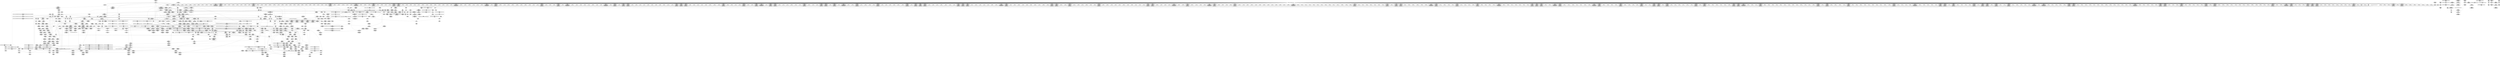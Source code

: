 digraph {
	CE0x5497c60 [shape=record,shape=Mrecord,label="{CE0x5497c60|inode_has_perm:_tmp9|security/selinux/hooks.c,1611}"]
	CE0x5479650 [shape=record,shape=Mrecord,label="{CE0x5479650|12:_i32,_56:_i8*,_:_CRE_594,595_}"]
	CE0x53f3150 [shape=record,shape=Mrecord,label="{CE0x53f3150|104:_%struct.inode*,_:_CRE_204,205_}"]
	CE0x541a920 [shape=record,shape=Mrecord,label="{CE0x541a920|selinux_inode_follow_link:_tmp8|security/selinux/hooks.c,2812}"]
	CE0x54075f0 [shape=record,shape=Mrecord,label="{CE0x54075f0|selinux_inode_follow_link:_tmp3|*SummSource*}"]
	CE0x544ce10 [shape=record,shape=Mrecord,label="{CE0x544ce10|GLOBAL:___validate_creds|*Constant*|*SummSource*}"]
	CE0x544aee0 [shape=record,shape=Mrecord,label="{CE0x544aee0|104:_%struct.inode*,_:_CRE_173,174_}"]
	CE0x546a800 [shape=record,shape=Mrecord,label="{CE0x546a800|12:_i32,_56:_i8*,_:_CRE_190,191_}"]
	CE0x545bae0 [shape=record,shape=Mrecord,label="{CE0x545bae0|i32_4|*Constant*|*SummSink*}"]
	CE0x5468a00 [shape=record,shape=Mrecord,label="{CE0x5468a00|12:_i32,_56:_i8*,_:_CRE_158,159_}"]
	CE0x544ed10 [shape=record,shape=Mrecord,label="{CE0x544ed10|__validate_creds:_conv|include/linux/cred.h,173|*SummSource*}"]
	CE0x546b700 [shape=record,shape=Mrecord,label="{CE0x546b700|12:_i32,_56:_i8*,_:_CRE_206,207_}"]
	CE0x546a440 [shape=record,shape=Mrecord,label="{CE0x546a440|12:_i32,_56:_i8*,_:_CRE_186,187_}"]
	CE0x547eb30 [shape=record,shape=Mrecord,label="{CE0x547eb30|12:_i32,_56:_i8*,_:_CRE_824,832_|*MultipleSource*|Function::inode_has_perm&Arg::inode::|*LoadInst*|security/selinux/hooks.c,1627|security/selinux/hooks.c,1611}"]
	CE0x5469f90 [shape=record,shape=Mrecord,label="{CE0x5469f90|12:_i32,_56:_i8*,_:_CRE_181,182_}"]
	CE0x53f2340 [shape=record,shape=Mrecord,label="{CE0x53f2340|104:_%struct.inode*,_:_CRE_189,190_}"]
	CE0x5409b90 [shape=record,shape=Mrecord,label="{CE0x5409b90|i64*_getelementptr_inbounds_(_11_x_i64_,_11_x_i64_*___llvm_gcov_ctr230,_i64_0,_i64_9)|*Constant*}"]
	CE0x5405fc0 [shape=record,shape=Mrecord,label="{CE0x5405fc0|104:_%struct.inode*,_:_CRE_72,80_|*MultipleSource*|Function::selinux_inode_follow_link&Arg::dentry::|Function::dentry_has_perm&Arg::dentry::|security/selinux/hooks.c,1627}"]
	CE0x54390f0 [shape=record,shape=Mrecord,label="{CE0x54390f0|_call_void___validate_creds(%struct.cred*_%cred,_i8*_getelementptr_inbounds_(_25_x_i8_,_25_x_i8_*_.str3,_i32_0,_i32_0),_i32_1609)_#10,_!dbg_!27719|security/selinux/hooks.c,1609}"]
	CE0x5472720 [shape=record,shape=Mrecord,label="{CE0x5472720|12:_i32,_56:_i8*,_:_CRE_408,416_|*MultipleSource*|Function::inode_has_perm&Arg::inode::|*LoadInst*|security/selinux/hooks.c,1627|security/selinux/hooks.c,1611}"]
	CE0x5439d00 [shape=record,shape=Mrecord,label="{CE0x5439d00|__validate_creds:_tobool|include/linux/cred.h,173}"]
	CE0x5477e90 [shape=record,shape=Mrecord,label="{CE0x5477e90|12:_i32,_56:_i8*,_:_CRE_574,575_}"]
	CE0x546ee10 [shape=record,shape=Mrecord,label="{CE0x546ee10|12:_i32,_56:_i8*,_:_CRE_282,283_}"]
	CE0x5400f10 [shape=record,shape=Mrecord,label="{CE0x5400f10|inode_has_perm:_entry}"]
	CE0x5457450 [shape=record,shape=Mrecord,label="{CE0x5457450|_ret_void,_!dbg_!27722|include/linux/cred.h,175|*SummSource*}"]
	CE0x546e6f0 [shape=record,shape=Mrecord,label="{CE0x546e6f0|12:_i32,_56:_i8*,_:_CRE_276,277_}"]
	CE0x5413ab0 [shape=record,shape=Mrecord,label="{CE0x5413ab0|selinux_inode_follow_link:_tmp21|security/selinux/hooks.c,2812|*SummSource*}"]
	CE0x5498a80 [shape=record,shape=Mrecord,label="{CE0x5498a80|inode_has_perm:_tmp10|security/selinux/hooks.c,1611|*SummSource*}"]
	CE0x5486540 [shape=record,shape=Mrecord,label="{CE0x5486540|12:_i32,_56:_i8*,_:_CRE_1000,1008_|*MultipleSource*|Function::inode_has_perm&Arg::inode::|*LoadInst*|security/selinux/hooks.c,1627|security/selinux/hooks.c,1611}"]
	CE0x5476030 [shape=record,shape=Mrecord,label="{CE0x5476030|12:_i32,_56:_i8*,_:_CRE_544,552_|*MultipleSource*|Function::inode_has_perm&Arg::inode::|*LoadInst*|security/selinux/hooks.c,1627|security/selinux/hooks.c,1611}"]
	CE0x547bc50 [shape=record,shape=Mrecord,label="{CE0x547bc50|12:_i32,_56:_i8*,_:_CRE_640,648_|*MultipleSource*|Function::inode_has_perm&Arg::inode::|*LoadInst*|security/selinux/hooks.c,1627|security/selinux/hooks.c,1611}"]
	CE0x5469270 [shape=record,shape=Mrecord,label="{CE0x5469270|12:_i32,_56:_i8*,_:_CRE_167,168_}"]
	CE0x5481d90 [shape=record,shape=Mrecord,label="{CE0x5481d90|12:_i32,_56:_i8*,_:_CRE_896,897_}"]
	CE0x543e6c0 [shape=record,shape=Mrecord,label="{CE0x543e6c0|__validate_creds:_tmp7|include/linux/cred.h,174}"]
	CE0x5483da0 [shape=record,shape=Mrecord,label="{CE0x5483da0|12:_i32,_56:_i8*,_:_CRE_923,924_}"]
	CE0x541a790 [shape=record,shape=Mrecord,label="{CE0x541a790|0:_i8,_:_GCMR_selinux_inode_follow_link.__warned_internal_global_i8_0,_section_.data.unlikely_,_align_1:_elem_0:default:}"]
	CE0x546c200 [shape=record,shape=Mrecord,label="{CE0x546c200|12:_i32,_56:_i8*,_:_CRE_241,242_}"]
	CE0x545e380 [shape=record,shape=Mrecord,label="{CE0x545e380|104:_%struct.inode*,_:_CRE_305,306_}"]
	CE0x5417500 [shape=record,shape=Mrecord,label="{CE0x5417500|104:_%struct.inode*,_:_CRE_104,112_|*MultipleSource*|Function::selinux_inode_follow_link&Arg::dentry::|Function::dentry_has_perm&Arg::dentry::|security/selinux/hooks.c,1627}"]
	CE0x54153a0 [shape=record,shape=Mrecord,label="{CE0x54153a0|selinux_inode_follow_link:_dentry|Function::selinux_inode_follow_link&Arg::dentry::|*SummSource*}"]
	CE0x54b5d50 [shape=record,shape=Mrecord,label="{CE0x54b5d50|i64*_getelementptr_inbounds_(_2_x_i64_,_2_x_i64_*___llvm_gcov_ctr131,_i64_0,_i64_0)|*Constant*}"]
	CE0x53eed80 [shape=record,shape=Mrecord,label="{CE0x53eed80|_call_void_mcount()_#3}"]
	CE0x548e630 [shape=record,shape=Mrecord,label="{CE0x548e630|inode_has_perm:_tmp17|security/selinux/hooks.c,1617|*SummSource*}"]
	CE0x5415250 [shape=record,shape=Mrecord,label="{CE0x5415250|selinux_inode_follow_link:_dentry|Function::selinux_inode_follow_link&Arg::dentry::}"]
	CE0x53ef480 [shape=record,shape=Mrecord,label="{CE0x53ef480|i64*_getelementptr_inbounds_(_2_x_i64_,_2_x_i64_*___llvm_gcov_ctr98,_i64_0,_i64_1)|*Constant*}"]
	CE0x5477d60 [shape=record,shape=Mrecord,label="{CE0x5477d60|12:_i32,_56:_i8*,_:_CRE_573,574_}"]
	CE0x54149f0 [shape=record,shape=Mrecord,label="{CE0x54149f0|dentry_has_perm:_entry}"]
	CE0x547f9b0 [shape=record,shape=Mrecord,label="{CE0x547f9b0|12:_i32,_56:_i8*,_:_CRE_866,867_}"]
	CE0x5482380 [shape=record,shape=Mrecord,label="{CE0x5482380|12:_i32,_56:_i8*,_:_CRE_901,902_}"]
	CE0x5442a10 [shape=record,shape=Mrecord,label="{CE0x5442a10|avc_has_perm:_entry}"]
	CE0x5447ae0 [shape=record,shape=Mrecord,label="{CE0x5447ae0|__validate_creds:_if.then|*SummSource*}"]
	CE0x543ff40 [shape=record,shape=Mrecord,label="{CE0x543ff40|dentry_has_perm:_tmp3}"]
	CE0x541e150 [shape=record,shape=Mrecord,label="{CE0x541e150|inode_has_perm:_call|security/selinux/hooks.c,1614|*SummSink*}"]
	CE0x546be40 [shape=record,shape=Mrecord,label="{CE0x546be40|12:_i32,_56:_i8*,_:_CRE_232,236_|*MultipleSource*|Function::inode_has_perm&Arg::inode::|*LoadInst*|security/selinux/hooks.c,1627|security/selinux/hooks.c,1611}"]
	CE0x5459480 [shape=record,shape=Mrecord,label="{CE0x5459480|inode_has_perm:_if.then|*SummSource*}"]
	CE0x545b630 [shape=record,shape=Mrecord,label="{CE0x545b630|cred_sid:_tmp1}"]
	CE0x53f9d40 [shape=record,shape=Mrecord,label="{CE0x53f9d40|_call_void_mcount()_#3|*SummSource*}"]
	CE0x541c830 [shape=record,shape=Mrecord,label="{CE0x541c830|selinux_inode_follow_link:_tmp19|security/selinux/hooks.c,2812}"]
	CE0x5497260 [shape=record,shape=Mrecord,label="{CE0x5497260|GLOBAL:___llvm_gcov_ctr154|Global_var:__llvm_gcov_ctr154}"]
	CE0x546c750 [shape=record,shape=Mrecord,label="{CE0x546c750|12:_i32,_56:_i8*,_:_CRE_245,246_}"]
	CE0x5418460 [shape=record,shape=Mrecord,label="{CE0x5418460|104:_%struct.inode*,_:_CRE_155,156_}"]
	CE0x540f460 [shape=record,shape=Mrecord,label="{CE0x540f460|i64_2|*Constant*|*SummSource*}"]
	CE0x5477640 [shape=record,shape=Mrecord,label="{CE0x5477640|12:_i32,_56:_i8*,_:_CRE_567,568_}"]
	CE0x53fa8f0 [shape=record,shape=Mrecord,label="{CE0x53fa8f0|selinux_inode_follow_link:_entry}"]
	CE0x543be50 [shape=record,shape=Mrecord,label="{CE0x543be50|__validate_creds:_if.end}"]
	CE0x546a710 [shape=record,shape=Mrecord,label="{CE0x546a710|12:_i32,_56:_i8*,_:_CRE_189,190_}"]
	CE0x54ae820 [shape=record,shape=Mrecord,label="{CE0x54ae820|i32_3|*Constant*|*SummSource*}"]
	CE0x543e280 [shape=record,shape=Mrecord,label="{CE0x543e280|__validate_creds:_tmp6|include/linux/cred.h,174|*SummSink*}"]
	CE0x540e910 [shape=record,shape=Mrecord,label="{CE0x540e910|i64_5|*Constant*|*SummSource*}"]
	CE0x53fe560 [shape=record,shape=Mrecord,label="{CE0x53fe560|i8*_getelementptr_inbounds_(_45_x_i8_,_45_x_i8_*_.str12,_i32_0,_i32_0)|*Constant*|*SummSource*}"]
	CE0x5418280 [shape=record,shape=Mrecord,label="{CE0x5418280|104:_%struct.inode*,_:_CRE_153,154_}"]
	CE0x5472500 [shape=record,shape=Mrecord,label="{CE0x5472500|12:_i32,_56:_i8*,_:_CRE_400,408_|*MultipleSource*|Function::inode_has_perm&Arg::inode::|*LoadInst*|security/selinux/hooks.c,1627|security/selinux/hooks.c,1611}"]
	CE0x5454a00 [shape=record,shape=Mrecord,label="{CE0x5454a00|i64_1|*Constant*}"]
	CE0x543cfc0 [shape=record,shape=Mrecord,label="{CE0x543cfc0|dentry_has_perm:_type|security/selinux/hooks.c,1630|*SummSink*}"]
	CE0x5454990 [shape=record,shape=Mrecord,label="{CE0x5454990|i64*_getelementptr_inbounds_(_2_x_i64_,_2_x_i64_*___llvm_gcov_ctr98,_i64_0,_i64_1)|*Constant*|*SummSink*}"]
	CE0x5469090 [shape=record,shape=Mrecord,label="{CE0x5469090|12:_i32,_56:_i8*,_:_CRE_165,166_}"]
	CE0x5402990 [shape=record,shape=Mrecord,label="{CE0x5402990|_ret_i32_%retval.0,_!dbg_!27739|security/selinux/hooks.c,1618|*SummSource*}"]
	CE0x5400080 [shape=record,shape=Mrecord,label="{CE0x5400080|dentry_has_perm:_u|security/selinux/hooks.c,1631|*SummSource*}"]
	CE0x5458730 [shape=record,shape=Mrecord,label="{CE0x5458730|cred_sid:_tmp3|*SummSink*}"]
	CE0x548cf00 [shape=record,shape=Mrecord,label="{CE0x548cf00|inode_has_perm:_tmp13|security/selinux/hooks.c,1614}"]
	CE0x541bd30 [shape=record,shape=Mrecord,label="{CE0x541bd30|selinux_inode_follow_link:_tmp17|security/selinux/hooks.c,2812|*SummSink*}"]
	CE0x54b57e0 [shape=record,shape=Mrecord,label="{CE0x54b57e0|cred_sid:_bb}"]
	CE0x5473190 [shape=record,shape=Mrecord,label="{CE0x5473190|12:_i32,_56:_i8*,_:_CRE_448,456_|*MultipleSource*|Function::inode_has_perm&Arg::inode::|*LoadInst*|security/selinux/hooks.c,1627|security/selinux/hooks.c,1611}"]
	CE0x546b340 [shape=record,shape=Mrecord,label="{CE0x546b340|12:_i32,_56:_i8*,_:_CRE_202,203_}"]
	CE0x5417a60 [shape=record,shape=Mrecord,label="{CE0x5417a60|104:_%struct.inode*,_:_CRE_145,146_}"]
	CE0x544ac10 [shape=record,shape=Mrecord,label="{CE0x544ac10|104:_%struct.inode*,_:_CRE_170,171_}"]
	CE0x541ec30 [shape=record,shape=Mrecord,label="{CE0x541ec30|cred_sid:_cred|Function::cred_sid&Arg::cred::}"]
	CE0x5468be0 [shape=record,shape=Mrecord,label="{CE0x5468be0|12:_i32,_56:_i8*,_:_CRE_160,161_}"]
	CE0x5418370 [shape=record,shape=Mrecord,label="{CE0x5418370|104:_%struct.inode*,_:_CRE_154,155_}"]
	CE0x5496a80 [shape=record,shape=Mrecord,label="{CE0x5496a80|i64_4|*Constant*}"]
	CE0x5468cd0 [shape=record,shape=Mrecord,label="{CE0x5468cd0|12:_i32,_56:_i8*,_:_CRE_161,162_}"]
	CE0x5460110 [shape=record,shape=Mrecord,label="{CE0x5460110|i32_5|*Constant*|*SummSink*}"]
	CE0x5400b20 [shape=record,shape=Mrecord,label="{CE0x5400b20|inode_has_perm:_entry|*SummSource*}"]
	CE0x54825e0 [shape=record,shape=Mrecord,label="{CE0x54825e0|12:_i32,_56:_i8*,_:_CRE_903,904_}"]
	CE0x5462e50 [shape=record,shape=Mrecord,label="{CE0x5462e50|cred_sid:_sid|security/selinux/hooks.c,197}"]
	CE0x54007e0 [shape=record,shape=Mrecord,label="{CE0x54007e0|GLOBAL:_inode_has_perm|*Constant*}"]
	CE0x53f7e10 [shape=record,shape=Mrecord,label="{CE0x53f7e10|selinux_inode_follow_link:_bb|*SummSink*}"]
	CE0x5459c50 [shape=record,shape=Mrecord,label="{CE0x5459c50|inode_has_perm:_tmp2}"]
	CE0x5484850 [shape=record,shape=Mrecord,label="{CE0x5484850|12:_i32,_56:_i8*,_:_CRE_932,933_}"]
	CE0x5405300 [shape=record,shape=Mrecord,label="{CE0x5405300|i32_0|*Constant*}"]
	CE0x54b43f0 [shape=record,shape=Mrecord,label="{CE0x54b43f0|_call_void___invalid_creds(%struct.cred*_%cred,_i8*_%file,_i32_%line)_#10,_!dbg_!27721|include/linux/cred.h,174|*SummSink*}"]
	CE0x540ca50 [shape=record,shape=Mrecord,label="{CE0x540ca50|selinux_inode_follow_link:_tmp|*SummSink*}"]
	CE0x541e630 [shape=record,shape=Mrecord,label="{CE0x541e630|GLOBAL:_cred_sid|*Constant*|*SummSource*}"]
	CE0x53ead90 [shape=record,shape=Mrecord,label="{CE0x53ead90|selinux_inode_follow_link:_tmp12|security/selinux/hooks.c,2812|*SummSink*}"]
	CE0x5496690 [shape=record,shape=Mrecord,label="{CE0x5496690|inode_has_perm:_tobool2|security/selinux/hooks.c,1611|*SummSource*}"]
	CE0x5474b80 [shape=record,shape=Mrecord,label="{CE0x5474b80|12:_i32,_56:_i8*,_:_CRE_487,488_}"]
	CE0x53f29d0 [shape=record,shape=Mrecord,label="{CE0x53f29d0|104:_%struct.inode*,_:_CRE_196,197_}"]
	CE0x53f7920 [shape=record,shape=Mrecord,label="{CE0x53f7920|i64_3|*Constant*|*SummSource*}"]
	CE0x53fed60 [shape=record,shape=Mrecord,label="{CE0x53fed60|_call_void_mcount()_#3|*SummSource*}"]
	CE0x5456600 [shape=record,shape=Mrecord,label="{CE0x5456600|i64*_getelementptr_inbounds_(_2_x_i64_,_2_x_i64_*___llvm_gcov_ctr131,_i64_0,_i64_1)|*Constant*|*SummSink*}"]
	CE0x5474920 [shape=record,shape=Mrecord,label="{CE0x5474920|12:_i32,_56:_i8*,_:_CRE_485,486_}"]
	CE0x5483ed0 [shape=record,shape=Mrecord,label="{CE0x5483ed0|12:_i32,_56:_i8*,_:_CRE_924,925_}"]
	CE0x541dad0 [shape=record,shape=Mrecord,label="{CE0x541dad0|inode_has_perm:_tmp14|security/selinux/hooks.c,1614|*SummSource*}"]
	CE0x54599c0 [shape=record,shape=Mrecord,label="{CE0x54599c0|i64*_getelementptr_inbounds_(_8_x_i64_,_8_x_i64_*___llvm_gcov_ctr154,_i64_0,_i64_1)|*Constant*}"]
	CE0x5412ec0 [shape=record,shape=Mrecord,label="{CE0x5412ec0|i32_78|*Constant*|*SummSink*}"]
	CE0x5490990 [shape=record,shape=Mrecord,label="{CE0x5490990|__validate_creds:_bb}"]
	CE0x5404260 [shape=record,shape=Mrecord,label="{CE0x5404260|12:_i32,_56:_i8*,_:_CRE_148,149_}"]
	CE0x549a050 [shape=record,shape=Mrecord,label="{CE0x549a050|i32_512|*Constant*|*SummSink*}"]
	CE0x5417d90 [shape=record,shape=Mrecord,label="{CE0x5417d90|104:_%struct.inode*,_:_CRE_147,148_}"]
	CE0x5476f20 [shape=record,shape=Mrecord,label="{CE0x5476f20|12:_i32,_56:_i8*,_:_CRE_561,562_}"]
	CE0x5402500 [shape=record,shape=Mrecord,label="{CE0x5402500|inode_has_perm:_adp|Function::inode_has_perm&Arg::adp::|*SummSource*}"]
	CE0x545d980 [shape=record,shape=Mrecord,label="{CE0x545d980|104:_%struct.inode*,_:_CRE_272,280_|*MultipleSource*|Function::selinux_inode_follow_link&Arg::dentry::|Function::dentry_has_perm&Arg::dentry::|security/selinux/hooks.c,1627}"]
	CE0x547f350 [shape=record,shape=Mrecord,label="{CE0x547f350|12:_i32,_56:_i8*,_:_CRE_856,864_|*MultipleSource*|Function::inode_has_perm&Arg::inode::|*LoadInst*|security/selinux/hooks.c,1627|security/selinux/hooks.c,1611}"]
	CE0x7050630 [shape=record,shape=Mrecord,label="{CE0x7050630|selinux_inode_follow_link:_land.lhs.true|*SummSink*}"]
	CE0x5468fa0 [shape=record,shape=Mrecord,label="{CE0x5468fa0|12:_i32,_56:_i8*,_:_CRE_164,165_}"]
	CE0x5479ea0 [shape=record,shape=Mrecord,label="{CE0x5479ea0|12:_i32,_56:_i8*,_:_CRE_601,602_}"]
	CE0x5460420 [shape=record,shape=Mrecord,label="{CE0x5460420|i32_0|*Constant*}"]
	CE0x543eab0 [shape=record,shape=Mrecord,label="{CE0x543eab0|_call_void___invalid_creds(%struct.cred*_%cred,_i8*_%file,_i32_%line)_#10,_!dbg_!27721|include/linux/cred.h,174|*SummSource*}"]
	CE0x53f7350 [shape=record,shape=Mrecord,label="{CE0x53f7350|i64_1|*Constant*}"]
	CE0x545a120 [shape=record,shape=Mrecord,label="{CE0x545a120|GLOBAL:_llvm.expect.i64|*Constant*}"]
	CE0x5414550 [shape=record,shape=Mrecord,label="{CE0x5414550|GLOBAL:_dentry_has_perm|*Constant*}"]
	CE0x544b750 [shape=record,shape=Mrecord,label="{CE0x544b750|104:_%struct.inode*,_:_CRE_182,183_}"]
	CE0x546d710 [shape=record,shape=Mrecord,label="{CE0x546d710|12:_i32,_56:_i8*,_:_CRE_262,263_}"]
	CE0x54921a0 [shape=record,shape=Mrecord,label="{CE0x54921a0|avc_has_perm:_tsid|Function::avc_has_perm&Arg::tsid::|*SummSink*}"]
	CE0x5484260 [shape=record,shape=Mrecord,label="{CE0x5484260|12:_i32,_56:_i8*,_:_CRE_927,928_}"]
	CE0x5466d30 [shape=record,shape=Mrecord,label="{CE0x5466d30|cred_sid:_security|security/selinux/hooks.c,196}"]
	CE0x5438ae0 [shape=record,shape=Mrecord,label="{CE0x5438ae0|inode_has_perm:_tmp4|security/selinux/hooks.c,1609|*SummSink*}"]
	CE0x546d260 [shape=record,shape=Mrecord,label="{CE0x546d260|12:_i32,_56:_i8*,_:_CRE_257,258_}"]
	CE0x547a950 [shape=record,shape=Mrecord,label="{CE0x547a950|12:_i32,_56:_i8*,_:_CRE_610,611_}"]
	CE0x547dc80 [shape=record,shape=Mrecord,label="{CE0x547dc80|12:_i32,_56:_i8*,_:_CRE_760,768_|*MultipleSource*|Function::inode_has_perm&Arg::inode::|*LoadInst*|security/selinux/hooks.c,1627|security/selinux/hooks.c,1611}"]
	CE0x5493d00 [shape=record,shape=Mrecord,label="{CE0x5493d00|inode_has_perm:_and|security/selinux/hooks.c,1611|*SummSink*}"]
	CE0x546f790 [shape=record,shape=Mrecord,label="{CE0x546f790|12:_i32,_56:_i8*,_:_CRE_290,291_}"]
	CE0x540bca0 [shape=record,shape=Mrecord,label="{CE0x540bca0|dentry_has_perm:_tmp2|*SummSink*}"]
	CE0x546c020 [shape=record,shape=Mrecord,label="{CE0x546c020|12:_i32,_56:_i8*,_:_CRE_240,241_}"]
	CE0x545b220 [shape=record,shape=Mrecord,label="{CE0x545b220|inode_has_perm:_tmp1|*SummSource*}"]
	CE0x547a5c0 [shape=record,shape=Mrecord,label="{CE0x547a5c0|12:_i32,_56:_i8*,_:_CRE_607,608_}"]
	CE0x54201c0 [shape=record,shape=Mrecord,label="{CE0x54201c0|get_current:_entry|*SummSink*}"]
	CE0x53f3060 [shape=record,shape=Mrecord,label="{CE0x53f3060|104:_%struct.inode*,_:_CRE_203,204_}"]
	CE0x53f3240 [shape=record,shape=Mrecord,label="{CE0x53f3240|104:_%struct.inode*,_:_CRE_205,206_}"]
	CE0x5495040 [shape=record,shape=Mrecord,label="{CE0x5495040|inode_has_perm:_conv|security/selinux/hooks.c,1611}"]
	CE0x546ece0 [shape=record,shape=Mrecord,label="{CE0x546ece0|12:_i32,_56:_i8*,_:_CRE_281,282_}"]
	CE0x5470a90 [shape=record,shape=Mrecord,label="{CE0x5470a90|12:_i32,_56:_i8*,_:_CRE_306,307_}"]
	CE0x5469450 [shape=record,shape=Mrecord,label="{CE0x5469450|12:_i32,_56:_i8*,_:_CRE_169,170_}"]
	CE0x54677e0 [shape=record,shape=Mrecord,label="{CE0x54677e0|i32_1|*Constant*}"]
	CE0x5467410 [shape=record,shape=Mrecord,label="{CE0x5467410|cred_sid:_tmp4|*LoadInst*|security/selinux/hooks.c,196|*SummSource*}"]
	CE0x5481670 [shape=record,shape=Mrecord,label="{CE0x5481670|12:_i32,_56:_i8*,_:_CRE_890,891_}"]
	CE0x54798b0 [shape=record,shape=Mrecord,label="{CE0x54798b0|12:_i32,_56:_i8*,_:_CRE_596,597_}"]
	CE0x5484be0 [shape=record,shape=Mrecord,label="{CE0x5484be0|12:_i32,_56:_i8*,_:_CRE_935,936_}"]
	CE0x5456d90 [shape=record,shape=Mrecord,label="{CE0x5456d90|__validate_creds:_tmp|*SummSink*}"]
	CE0x547b660 [shape=record,shape=Mrecord,label="{CE0x547b660|12:_i32,_56:_i8*,_:_CRE_621,622_}"]
	CE0x547f570 [shape=record,shape=Mrecord,label="{CE0x547f570|12:_i32,_56:_i8*,_:_CRE_864,865_}"]
	CE0x53eb290 [shape=record,shape=Mrecord,label="{CE0x53eb290|i64*_getelementptr_inbounds_(_11_x_i64_,_11_x_i64_*___llvm_gcov_ctr230,_i64_0,_i64_6)|*Constant*|*SummSource*}"]
	CE0x5491600 [shape=record,shape=Mrecord,label="{CE0x5491600|__validate_creds:_lnot.ext|include/linux/cred.h,173}"]
	CE0x546b250 [shape=record,shape=Mrecord,label="{CE0x546b250|12:_i32,_56:_i8*,_:_CRE_201,202_}"]
	CE0x54032f0 [shape=record,shape=Mrecord,label="{CE0x54032f0|_call_void_lockdep_rcu_suspicious(i8*_getelementptr_inbounds_(_25_x_i8_,_25_x_i8_*_.str3,_i32_0,_i32_0),_i32_2812,_i8*_getelementptr_inbounds_(_45_x_i8_,_45_x_i8_*_.str12,_i32_0,_i32_0))_#10,_!dbg_!27729|security/selinux/hooks.c,2812|*SummSource*}"]
	CE0x5403ea0 [shape=record,shape=Mrecord,label="{CE0x5403ea0|12:_i32,_56:_i8*,_:_CRE_144,145_}"]
	CE0x5405750 [shape=record,shape=Mrecord,label="{CE0x5405750|get_current:_tmp2}"]
	CE0x5484000 [shape=record,shape=Mrecord,label="{CE0x5484000|12:_i32,_56:_i8*,_:_CRE_925,926_}"]
	CE0x5484980 [shape=record,shape=Mrecord,label="{CE0x5484980|12:_i32,_56:_i8*,_:_CRE_933,934_}"]
	CE0x5469180 [shape=record,shape=Mrecord,label="{CE0x5469180|12:_i32,_56:_i8*,_:_CRE_166,167_}"]
	CE0x5465a60 [shape=record,shape=Mrecord,label="{CE0x5465a60|0:_i32,_4:_i32,_8:_i32,_12:_i32,_:_CMRE_12,16_|*MultipleSource*|security/selinux/hooks.c,196|security/selinux/hooks.c,197|*LoadInst*|security/selinux/hooks.c,196}"]
	CE0x54425b0 [shape=record,shape=Mrecord,label="{CE0x54425b0|avc_has_perm:_ssid|Function::avc_has_perm&Arg::ssid::|*SummSource*}"]
	CE0x544c5f0 [shape=record,shape=Mrecord,label="{CE0x544c5f0|inode_has_perm:_tmp3}"]
	CE0x548fa90 [shape=record,shape=Mrecord,label="{CE0x548fa90|i64*_getelementptr_inbounds_(_8_x_i64_,_8_x_i64_*___llvm_gcov_ctr154,_i64_0,_i64_7)|*Constant*|*SummSource*}"]
	CE0x5498710 [shape=record,shape=Mrecord,label="{CE0x5498710|inode_has_perm:_tmp9|security/selinux/hooks.c,1611|*SummSink*}"]
	CE0x5455f90 [shape=record,shape=Mrecord,label="{CE0x5455f90|_call_void_mcount()_#3|*SummSource*}"]
	CE0x53fb1b0 [shape=record,shape=Mrecord,label="{CE0x53fb1b0|selinux_inode_follow_link:_tmp14|security/selinux/hooks.c,2812|*SummSink*}"]
	CE0x5492900 [shape=record,shape=Mrecord,label="{CE0x5492900|avc_has_perm:_requested|Function::avc_has_perm&Arg::requested::}"]
	CE0x5486330 [shape=record,shape=Mrecord,label="{CE0x5486330|12:_i32,_56:_i8*,_:_CRE_992,1000_|*MultipleSource*|Function::inode_has_perm&Arg::inode::|*LoadInst*|security/selinux/hooks.c,1627|security/selinux/hooks.c,1611}"]
	CE0x546ea80 [shape=record,shape=Mrecord,label="{CE0x546ea80|12:_i32,_56:_i8*,_:_CRE_279,280_}"]
	CE0x5495cd0 [shape=record,shape=Mrecord,label="{CE0x5495cd0|GLOBAL:_llvm.expect.i64|*Constant*|*SummSource*}"]
	CE0x544b2a0 [shape=record,shape=Mrecord,label="{CE0x544b2a0|104:_%struct.inode*,_:_CRE_177,178_}"]
	CE0x548cf70 [shape=record,shape=Mrecord,label="{CE0x548cf70|inode_has_perm:_tmp13|security/selinux/hooks.c,1614|*SummSource*}"]
	CE0x5498950 [shape=record,shape=Mrecord,label="{CE0x5498950|inode_has_perm:_tmp10|security/selinux/hooks.c,1611}"]
	CE0x5417230 [shape=record,shape=Mrecord,label="{CE0x5417230|104:_%struct.inode*,_:_CRE_306,307_}"]
	CE0x5404170 [shape=record,shape=Mrecord,label="{CE0x5404170|12:_i32,_56:_i8*,_:_CRE_147,148_}"]
	CE0x546a620 [shape=record,shape=Mrecord,label="{CE0x546a620|12:_i32,_56:_i8*,_:_CRE_188,189_}"]
	CE0x5413090 [shape=record,shape=Mrecord,label="{CE0x5413090|selinux_inode_follow_link:_cred4|security/selinux/hooks.c,2812}"]
	CE0x545d380 [shape=record,shape=Mrecord,label="{CE0x545d380|104:_%struct.inode*,_:_CRE_248,256_|*MultipleSource*|Function::selinux_inode_follow_link&Arg::dentry::|Function::dentry_has_perm&Arg::dentry::|security/selinux/hooks.c,1627}"]
	CE0x5482d00 [shape=record,shape=Mrecord,label="{CE0x5482d00|12:_i32,_56:_i8*,_:_CRE_909,910_}"]
	CE0x543a990 [shape=record,shape=Mrecord,label="{CE0x543a990|cred_sid:_tmp2|*SummSink*}"]
	CE0x53f2ca0 [shape=record,shape=Mrecord,label="{CE0x53f2ca0|104:_%struct.inode*,_:_CRE_199,200_}"]
	CE0x53f9300 [shape=record,shape=Mrecord,label="{CE0x53f9300|selinux_inode_follow_link:_tmp20|security/selinux/hooks.c,2812|*SummSource*}"]
	CE0x5442ef0 [shape=record,shape=Mrecord,label="{CE0x5442ef0|inode_has_perm:_tmp18|security/selinux/hooks.c,1617}"]
	CE0x5458c20 [shape=record,shape=Mrecord,label="{CE0x5458c20|inode_has_perm:_bb}"]
	CE0x5458a00 [shape=record,shape=Mrecord,label="{CE0x5458a00|inode_has_perm:_if.end|*SummSource*}"]
	CE0x546feb0 [shape=record,shape=Mrecord,label="{CE0x546feb0|12:_i32,_56:_i8*,_:_CRE_296,297_}"]
	CE0x547b9f0 [shape=record,shape=Mrecord,label="{CE0x547b9f0|12:_i32,_56:_i8*,_:_CRE_624,628_|*MultipleSource*|Function::inode_has_perm&Arg::inode::|*LoadInst*|security/selinux/hooks.c,1627|security/selinux/hooks.c,1611}"]
	CE0x5403c30 [shape=record,shape=Mrecord,label="{CE0x5403c30|12:_i32,_56:_i8*,_:_CRE_140,141_}"]
	CE0x5408750 [shape=record,shape=Mrecord,label="{CE0x5408750|i64*_getelementptr_inbounds_(_5_x_i64_,_5_x_i64_*___llvm_gcov_ctr155,_i64_0,_i64_3)|*Constant*|*SummSource*}"]
	CE0x5457e40 [shape=record,shape=Mrecord,label="{CE0x5457e40|__validate_creds:_tmp1}"]
	CE0x546a530 [shape=record,shape=Mrecord,label="{CE0x546a530|12:_i32,_56:_i8*,_:_CRE_187,188_}"]
	CE0x5480370 [shape=record,shape=Mrecord,label="{CE0x5480370|12:_i32,_56:_i8*,_:_CRE_874,875_}"]
	CE0x54013a0 [shape=record,shape=Mrecord,label="{CE0x54013a0|inode_has_perm:_do.end|*SummSource*}"]
	CE0x54838e0 [shape=record,shape=Mrecord,label="{CE0x54838e0|12:_i32,_56:_i8*,_:_CRE_919,920_}"]
	CE0x5419f90 [shape=record,shape=Mrecord,label="{CE0x5419f90|i64*_getelementptr_inbounds_(_11_x_i64_,_11_x_i64_*___llvm_gcov_ctr230,_i64_0,_i64_8)|*Constant*|*SummSink*}"]
	CE0x540acf0 [shape=record,shape=Mrecord,label="{CE0x540acf0|selinux_inode_follow_link:_tmp16|security/selinux/hooks.c,2812|*SummSource*}"]
	CE0x5471c50 [shape=record,shape=Mrecord,label="{CE0x5471c50|12:_i32,_56:_i8*,_:_CRE_360,376_|*MultipleSource*|Function::inode_has_perm&Arg::inode::|*LoadInst*|security/selinux/hooks.c,1627|security/selinux/hooks.c,1611}"]
	CE0x5472b60 [shape=record,shape=Mrecord,label="{CE0x5472b60|12:_i32,_56:_i8*,_:_CRE_424,432_|*MultipleSource*|Function::inode_has_perm&Arg::inode::|*LoadInst*|security/selinux/hooks.c,1627|security/selinux/hooks.c,1611}"]
	CE0x54593f0 [shape=record,shape=Mrecord,label="{CE0x54593f0|inode_has_perm:_if.then}"]
	CE0x547fc80 [shape=record,shape=Mrecord,label="{CE0x547fc80|12:_i32,_56:_i8*,_:_CRE_868,869_}"]
	CE0x547a230 [shape=record,shape=Mrecord,label="{CE0x547a230|12:_i32,_56:_i8*,_:_CRE_604,605_}"]
	CE0x544de50 [shape=record,shape=Mrecord,label="{CE0x544de50|__validate_creds:_entry|*SummSink*}"]
	CE0x547feb0 [shape=record,shape=Mrecord,label="{CE0x547feb0|12:_i32,_56:_i8*,_:_CRE_870,871_}"]
	CE0x5490920 [shape=record,shape=Mrecord,label="{CE0x5490920|__validate_creds:_if.then}"]
	CE0x5482970 [shape=record,shape=Mrecord,label="{CE0x5482970|12:_i32,_56:_i8*,_:_CRE_906,907_}"]
	CE0x540a5e0 [shape=record,shape=Mrecord,label="{CE0x540a5e0|selinux_inode_follow_link:_tmp15|security/selinux/hooks.c,2812|*SummSource*}"]
	CE0x5401eb0 [shape=record,shape=Mrecord,label="{CE0x5401eb0|inode_has_perm:_perms|Function::inode_has_perm&Arg::perms::}"]
	CE0x54779d0 [shape=record,shape=Mrecord,label="{CE0x54779d0|12:_i32,_56:_i8*,_:_CRE_570,571_}"]
	CE0x548f4d0 [shape=record,shape=Mrecord,label="{CE0x548f4d0|inode_has_perm:_retval.0|*SummSource*}"]
	CE0x5496d20 [shape=record,shape=Mrecord,label="{CE0x5496d20|i64*_getelementptr_inbounds_(_8_x_i64_,_8_x_i64_*___llvm_gcov_ctr154,_i64_0,_i64_5)|*Constant*|*SummSink*}"]
	CE0x544ef20 [shape=record,shape=Mrecord,label="{CE0x544ef20|__validate_creds:_expval|include/linux/cred.h,173}"]
	CE0x544b660 [shape=record,shape=Mrecord,label="{CE0x544b660|104:_%struct.inode*,_:_CRE_181,182_}"]
	CE0x543dd30 [shape=record,shape=Mrecord,label="{CE0x543dd30|dentry_has_perm:_tmp4|*LoadInst*|security/selinux/hooks.c,1627|*SummSource*}"]
	CE0x5482840 [shape=record,shape=Mrecord,label="{CE0x5482840|12:_i32,_56:_i8*,_:_CRE_905,906_}"]
	CE0x546fd80 [shape=record,shape=Mrecord,label="{CE0x546fd80|12:_i32,_56:_i8*,_:_CRE_295,296_}"]
	CE0x53f2520 [shape=record,shape=Mrecord,label="{CE0x53f2520|104:_%struct.inode*,_:_CRE_191,192_}"]
	CE0x543e830 [shape=record,shape=Mrecord,label="{CE0x543e830|__validate_creds:_tmp7|include/linux/cred.h,174|*SummSource*}"]
	CE0x5401250 [shape=record,shape=Mrecord,label="{CE0x5401250|inode_has_perm:_cred|Function::inode_has_perm&Arg::cred::}"]
	CE0x5455200 [shape=record,shape=Mrecord,label="{CE0x5455200|inode_has_perm:_tmp1}"]
	CE0x54990c0 [shape=record,shape=Mrecord,label="{CE0x54990c0|i64*_getelementptr_inbounds_(_8_x_i64_,_8_x_i64_*___llvm_gcov_ctr154,_i64_0,_i64_5)|*Constant*|*SummSource*}"]
	CE0x5477b00 [shape=record,shape=Mrecord,label="{CE0x5477b00|12:_i32,_56:_i8*,_:_CRE_571,572_}"]
	CE0x540c170 [shape=record,shape=Mrecord,label="{CE0x540c170|GLOBAL:___llvm_gcov_ctr230|Global_var:__llvm_gcov_ctr230|*SummSink*}"]
	CE0x5473a10 [shape=record,shape=Mrecord,label="{CE0x5473a10|12:_i32,_56:_i8*,_:_CRE_473,474_}"]
	CE0x5454fb0 [shape=record,shape=Mrecord,label="{CE0x5454fb0|__validate_creds:_lnot1|include/linux/cred.h,173|*SummSink*}"]
	CE0x5481ec0 [shape=record,shape=Mrecord,label="{CE0x5481ec0|12:_i32,_56:_i8*,_:_CRE_897,898_}"]
	CE0x5495fb0 [shape=record,shape=Mrecord,label="{CE0x5495fb0|inode_has_perm:_expval|security/selinux/hooks.c,1611|*SummSink*}"]
	CE0x5414710 [shape=record,shape=Mrecord,label="{CE0x5414710|GLOBAL:_dentry_has_perm|*Constant*|*SummSink*}"]
	CE0x547aa80 [shape=record,shape=Mrecord,label="{CE0x547aa80|12:_i32,_56:_i8*,_:_CRE_611,612_}"]
	CE0x54175f0 [shape=record,shape=Mrecord,label="{CE0x54175f0|104:_%struct.inode*,_:_CRE_112,144_|*MultipleSource*|Function::selinux_inode_follow_link&Arg::dentry::|Function::dentry_has_perm&Arg::dentry::|security/selinux/hooks.c,1627}"]
	CE0x543e540 [shape=record,shape=Mrecord,label="{CE0x543e540|GLOBAL:___invalid_creds|*Constant*}"]
	CE0x53f39c0 [shape=record,shape=Mrecord,label="{CE0x53f39c0|104:_%struct.inode*,_:_CRE_213,214_}"]
	CE0x54837b0 [shape=record,shape=Mrecord,label="{CE0x54837b0|12:_i32,_56:_i8*,_:_CRE_918,919_}"]
	CE0x5443580 [shape=record,shape=Mrecord,label="{CE0x5443580|avc_has_perm:_entry|*SummSource*}"]
	CE0x5490c30 [shape=record,shape=Mrecord,label="{CE0x5490c30|__validate_creds:_bb|*SummSink*}"]
	CE0x53eced0 [shape=record,shape=Mrecord,label="{CE0x53eced0|GLOBAL:_current_task|Global_var:current_task|*SummSink*}"]
	CE0x543db50 [shape=record,shape=Mrecord,label="{CE0x543db50|104:_%struct.inode*,_:_CRE_319,320_}"]
	CE0x5470240 [shape=record,shape=Mrecord,label="{CE0x5470240|12:_i32,_56:_i8*,_:_CRE_299,300_}"]
	CE0x5479520 [shape=record,shape=Mrecord,label="{CE0x5479520|12:_i32,_56:_i8*,_:_CRE_593,594_}"]
	CE0x543d3d0 [shape=record,shape=Mrecord,label="{CE0x543d3d0|104:_%struct.inode*,_:_CRE_311,312_}"]
	CE0x545d580 [shape=record,shape=Mrecord,label="{CE0x545d580|104:_%struct.inode*,_:_CRE_256,264_|*MultipleSource*|Function::selinux_inode_follow_link&Arg::dentry::|Function::dentry_has_perm&Arg::dentry::|security/selinux/hooks.c,1627}"]
	CE0x54b5f40 [shape=record,shape=Mrecord,label="{CE0x54b5f40|cred_sid:_bb|*SummSink*}"]
	CE0x547fbd0 [shape=record,shape=Mrecord,label="{CE0x547fbd0|12:_i32,_56:_i8*,_:_CRE_867,868_}"]
	CE0x541b700 [shape=record,shape=Mrecord,label="{CE0x541b700|i64*_getelementptr_inbounds_(_11_x_i64_,_11_x_i64_*___llvm_gcov_ctr230,_i64_0,_i64_9)|*Constant*|*SummSource*}"]
	CE0x54712e0 [shape=record,shape=Mrecord,label="{CE0x54712e0|12:_i32,_56:_i8*,_:_CRE_320,328_|*MultipleSource*|Function::inode_has_perm&Arg::inode::|*LoadInst*|security/selinux/hooks.c,1627|security/selinux/hooks.c,1611}"]
	CE0x545b850 [shape=record,shape=Mrecord,label="{CE0x545b850|cred_sid:_tmp1|*SummSink*}"]
	CE0x5415af0 [shape=record,shape=Mrecord,label="{CE0x5415af0|dentry_has_perm:_dentry|Function::dentry_has_perm&Arg::dentry::|*SummSink*}"]
	CE0x53f5630 [shape=record,shape=Mrecord,label="{CE0x53f5630|selinux_inode_follow_link:_tmp11|security/selinux/hooks.c,2812|*SummSource*}"]
	CE0x544ab20 [shape=record,shape=Mrecord,label="{CE0x544ab20|104:_%struct.inode*,_:_CRE_169,170_}"]
	CE0x5477c30 [shape=record,shape=Mrecord,label="{CE0x5477c30|12:_i32,_56:_i8*,_:_CRE_572,573_}"]
	CE0x54b5380 [shape=record,shape=Mrecord,label="{CE0x54b5380|__validate_creds:_tmp8|include/linux/cred.h,175|*SummSource*}"]
	CE0x54964a0 [shape=record,shape=Mrecord,label="{CE0x54964a0|inode_has_perm:_tmp7|security/selinux/hooks.c,1611|*SummSource*}"]
	CE0x546d170 [shape=record,shape=Mrecord,label="{CE0x546d170|12:_i32,_56:_i8*,_:_CRE_256,257_}"]
	CE0x544a940 [shape=record,shape=Mrecord,label="{CE0x544a940|104:_%struct.inode*,_:_CRE_167,168_}"]
	CE0x545c6f0 [shape=record,shape=Mrecord,label="{CE0x545c6f0|104:_%struct.inode*,_:_CRE_215,216_}"]
	CE0x544e0c0 [shape=record,shape=Mrecord,label="{CE0x544e0c0|i8*_getelementptr_inbounds_(_25_x_i8_,_25_x_i8_*_.str3,_i32_0,_i32_0)|*Constant*}"]
	CE0x54824b0 [shape=record,shape=Mrecord,label="{CE0x54824b0|12:_i32,_56:_i8*,_:_CRE_902,903_}"]
	CE0x53f2e80 [shape=record,shape=Mrecord,label="{CE0x53f2e80|104:_%struct.inode*,_:_CRE_201,202_}"]
	CE0x54b60b0 [shape=record,shape=Mrecord,label="{CE0x54b60b0|i64*_getelementptr_inbounds_(_2_x_i64_,_2_x_i64_*___llvm_gcov_ctr131,_i64_0,_i64_0)|*Constant*|*SummSink*}"]
	CE0x547b400 [shape=record,shape=Mrecord,label="{CE0x547b400|12:_i32,_56:_i8*,_:_CRE_619,620_}"]
	CE0x5469540 [shape=record,shape=Mrecord,label="{CE0x5469540|12:_i32,_56:_i8*,_:_CRE_170,171_}"]
	CE0x5462ee0 [shape=record,shape=Mrecord,label="{CE0x5462ee0|cred_sid:_sid|security/selinux/hooks.c,197|*SummSink*}"]
	CE0x54976d0 [shape=record,shape=Mrecord,label="{CE0x54976d0|inode_has_perm:_tmp8|security/selinux/hooks.c,1611}"]
	CE0x5486bd0 [shape=record,shape=Mrecord,label="{CE0x5486bd0|inode_has_perm:_tmp6|*LoadInst*|security/selinux/hooks.c,1611|*SummSink*}"]
	CE0x5492030 [shape=record,shape=Mrecord,label="{CE0x5492030|avc_has_perm:_requested|Function::avc_has_perm&Arg::requested::|*SummSink*}"]
	CE0x543e4d0 [shape=record,shape=Mrecord,label="{CE0x543e4d0|__validate_creds:_tmp7|include/linux/cred.h,174|*SummSink*}"]
	CE0x543ee10 [shape=record,shape=Mrecord,label="{CE0x543ee10|GLOBAL:___invalid_creds|*Constant*|*SummSink*}"]
	CE0x5462b20 [shape=record,shape=Mrecord,label="{CE0x5462b20|COLLAPSED:_GCMRE___llvm_gcov_ctr131_internal_global_2_x_i64_zeroinitializer:_elem_0:default:}"]
	CE0x54039e0 [shape=record,shape=Mrecord,label="{CE0x54039e0|12:_i32,_56:_i8*,_:_CRE_138,139_}"]
	CE0x544e700 [shape=record,shape=Mrecord,label="{CE0x544e700|12:_i32,_56:_i8*,_:_CRE_40,48_|*MultipleSource*|Function::inode_has_perm&Arg::inode::|*LoadInst*|security/selinux/hooks.c,1627|security/selinux/hooks.c,1611}"]
	CE0x5400850 [shape=record,shape=Mrecord,label="{CE0x5400850|dentry_has_perm:_call|security/selinux/hooks.c,1632|*SummSource*}"]
	CE0x547f790 [shape=record,shape=Mrecord,label="{CE0x547f790|12:_i32,_56:_i8*,_:_CRE_865,866_}"]
	CE0x546fb20 [shape=record,shape=Mrecord,label="{CE0x546fb20|12:_i32,_56:_i8*,_:_CRE_293,294_}"]
	CE0x5495530 [shape=record,shape=Mrecord,label="{CE0x5495530|inode_has_perm:_conv|security/selinux/hooks.c,1611|*SummSource*}"]
	CE0x54859d0 [shape=record,shape=Mrecord,label="{CE0x54859d0|12:_i32,_56:_i8*,_:_CRE_978,979_}"]
	CE0x5472940 [shape=record,shape=Mrecord,label="{CE0x5472940|12:_i32,_56:_i8*,_:_CRE_416,424_|*MultipleSource*|Function::inode_has_perm&Arg::inode::|*LoadInst*|security/selinux/hooks.c,1627|security/selinux/hooks.c,1611}"]
	CE0x5495e70 [shape=record,shape=Mrecord,label="{CE0x5495e70|i64_0|*Constant*}"]
	CE0x5412180 [shape=record,shape=Mrecord,label="{CE0x5412180|i32_2812|*Constant*|*SummSink*}"]
	CE0x5485ea0 [shape=record,shape=Mrecord,label="{CE0x5485ea0|12:_i32,_56:_i8*,_:_CRE_982,983_}"]
	CE0x54537d0 [shape=record,shape=Mrecord,label="{CE0x54537d0|__validate_creds:_tmp2|include/linux/cred.h,173|*SummSink*}"]
	CE0x5410c10 [shape=record,shape=Mrecord,label="{CE0x5410c10|104:_%struct.inode*,_:_CRE_24,40_|*MultipleSource*|Function::selinux_inode_follow_link&Arg::dentry::|Function::dentry_has_perm&Arg::dentry::|security/selinux/hooks.c,1627}"]
	CE0x53f85c0 [shape=record,shape=Mrecord,label="{CE0x53f85c0|selinux_inode_follow_link:_if.end|*SummSink*}"]
	CE0x548f120 [shape=record,shape=Mrecord,label="{CE0x548f120|_ret_i32_%retval.0,_!dbg_!27728|security/selinux/avc.c,775|*SummSink*}"]
	CE0x53f3510 [shape=record,shape=Mrecord,label="{CE0x53f3510|104:_%struct.inode*,_:_CRE_208,209_}"]
	CE0x543a8b0 [shape=record,shape=Mrecord,label="{CE0x543a8b0|cred_sid:_tmp2}"]
	CE0x543a920 [shape=record,shape=Mrecord,label="{CE0x543a920|cred_sid:_tmp2|*SummSource*}"]
	CE0x5453b60 [shape=record,shape=Mrecord,label="{CE0x5453b60|dentry_has_perm:_type|security/selinux/hooks.c,1630}"]
	CE0x53ffb40 [shape=record,shape=Mrecord,label="{CE0x53ffb40|i8_10|*Constant*}"]
	CE0x53f6530 [shape=record,shape=Mrecord,label="{CE0x53f6530|selinux_inode_follow_link:_tmp2}"]
	CE0x548ad90 [shape=record,shape=Mrecord,label="{CE0x548ad90|cred_sid:_cred|Function::cred_sid&Arg::cred::|*SummSource*}"]
	CE0x5406870 [shape=record,shape=Mrecord,label="{CE0x5406870|104:_%struct.inode*,_:_CRE_92,93_}"]
	CE0x54118b0 [shape=record,shape=Mrecord,label="{CE0x54118b0|GLOBAL:_lockdep_rcu_suspicious|*Constant*|*SummSource*}"]
	CE0x5415510 [shape=record,shape=Mrecord,label="{CE0x5415510|selinux_inode_follow_link:_dentry|Function::selinux_inode_follow_link&Arg::dentry::|*SummSink*}"]
	CE0x5453180 [shape=record,shape=Mrecord,label="{CE0x5453180|__validate_creds:_tobool|include/linux/cred.h,173|*SummSource*}"]
	CE0x53f4380 [shape=record,shape=Mrecord,label="{CE0x53f4380|get_current:_tmp2|*SummSink*}"]
	CE0x543aae0 [shape=record,shape=Mrecord,label="{CE0x543aae0|i64*_getelementptr_inbounds_(_8_x_i64_,_8_x_i64_*___llvm_gcov_ctr154,_i64_0,_i64_2)|*Constant*|*SummSource*}"]
	CE0x5499650 [shape=record,shape=Mrecord,label="{CE0x5499650|inode_has_perm:_tmp11|security/selinux/hooks.c,1612|*SummSink*}"]
	CE0x545a420 [shape=record,shape=Mrecord,label="{CE0x545a420|__validate_creds:_file|Function::__validate_creds&Arg::file::|*SummSource*}"]
	CE0x544d850 [shape=record,shape=Mrecord,label="{CE0x544d850|i64*_getelementptr_inbounds_(_8_x_i64_,_8_x_i64_*___llvm_gcov_ctr154,_i64_0,_i64_2)|*Constant*}"]
	CE0x546b7f0 [shape=record,shape=Mrecord,label="{CE0x546b7f0|12:_i32,_56:_i8*,_:_CRE_207,208_}"]
	CE0x53f6750 [shape=record,shape=Mrecord,label="{CE0x53f6750|selinux_inode_follow_link:_tmp6|security/selinux/hooks.c,2812}"]
	CE0x5476a90 [shape=record,shape=Mrecord,label="{CE0x5476a90|12:_i32,_56:_i8*,_:_CRE_557,558_}"]
	CE0x5476990 [shape=record,shape=Mrecord,label="{CE0x5476990|12:_i32,_56:_i8*,_:_CRE_556,557_}"]
	CE0x5492340 [shape=record,shape=Mrecord,label="{CE0x5492340|avc_has_perm:_tclass|Function::avc_has_perm&Arg::tclass::}"]
	CE0x54635e0 [shape=record,shape=Mrecord,label="{CE0x54635e0|0:_i32,_4:_i32,_8:_i32,_12:_i32,_:_CMRE_8,12_|*MultipleSource*|security/selinux/hooks.c,196|security/selinux/hooks.c,197|*LoadInst*|security/selinux/hooks.c,196}"]
	CE0x5416d80 [shape=record,shape=Mrecord,label="{CE0x5416d80|get_current:_bb}"]
	CE0x543d5b0 [shape=record,shape=Mrecord,label="{CE0x543d5b0|104:_%struct.inode*,_:_CRE_313,314_}"]
	CE0x543de20 [shape=record,shape=Mrecord,label="{CE0x543de20|dentry_has_perm:_tmp4|*LoadInst*|security/selinux/hooks.c,1627|*SummSink*}"]
	CE0x5417110 [shape=record,shape=Mrecord,label="{CE0x5417110|get_current:_bb|*SummSink*}"]
	CE0x5482e30 [shape=record,shape=Mrecord,label="{CE0x5482e30|12:_i32,_56:_i8*,_:_CRE_910,911_}"]
	CE0x5403ca0 [shape=record,shape=Mrecord,label="{CE0x5403ca0|12:_i32,_56:_i8*,_:_CRE_141,142_}"]
	CE0x5411a70 [shape=record,shape=Mrecord,label="{CE0x5411a70|i8*_getelementptr_inbounds_(_25_x_i8_,_25_x_i8_*_.str3,_i32_0,_i32_0)|*Constant*}"]
	CE0x545d780 [shape=record,shape=Mrecord,label="{CE0x545d780|104:_%struct.inode*,_:_CRE_264,272_|*MultipleSource*|Function::selinux_inode_follow_link&Arg::dentry::|Function::dentry_has_perm&Arg::dentry::|security/selinux/hooks.c,1627}"]
	CE0x546a080 [shape=record,shape=Mrecord,label="{CE0x546a080|12:_i32,_56:_i8*,_:_CRE_182,183_}"]
	CE0x5461cc0 [shape=record,shape=Mrecord,label="{CE0x5461cc0|12:_i32,_56:_i8*,_:_CRE_88,96_|*MultipleSource*|Function::inode_has_perm&Arg::inode::|*LoadInst*|security/selinux/hooks.c,1627|security/selinux/hooks.c,1611}"]
	CE0x546f400 [shape=record,shape=Mrecord,label="{CE0x546f400|12:_i32,_56:_i8*,_:_CRE_287,288_}"]
	CE0x5414fb0 [shape=record,shape=Mrecord,label="{CE0x5414fb0|dentry_has_perm:_cred|Function::dentry_has_perm&Arg::cred::|*SummSink*}"]
	CE0x54073f0 [shape=record,shape=Mrecord,label="{CE0x54073f0|COLLAPSED:_GCMRE___llvm_gcov_ctr230_internal_global_11_x_i64_zeroinitializer:_elem_0:default:}"]
	CE0x5408180 [shape=record,shape=Mrecord,label="{CE0x5408180|__validate_creds:_tmp5|include/linux/cred.h,173}"]
	CE0x5403280 [shape=record,shape=Mrecord,label="{CE0x5403280|_call_void_lockdep_rcu_suspicious(i8*_getelementptr_inbounds_(_25_x_i8_,_25_x_i8_*_.str3,_i32_0,_i32_0),_i32_2812,_i8*_getelementptr_inbounds_(_45_x_i8_,_45_x_i8_*_.str12,_i32_0,_i32_0))_#10,_!dbg_!27729|security/selinux/hooks.c,2812}"]
	CE0x54501b0 [shape=record,shape=Mrecord,label="{CE0x54501b0|_call_void_mcount()_#3|*SummSource*}"]
	CE0x5402000 [shape=record,shape=Mrecord,label="{CE0x5402000|inode_has_perm:_perms|Function::inode_has_perm&Arg::perms::|*SummSource*}"]
	CE0x547c6e0 [shape=record,shape=Mrecord,label="{CE0x547c6e0|12:_i32,_56:_i8*,_:_CRE_680,684_|*MultipleSource*|Function::inode_has_perm&Arg::inode::|*LoadInst*|security/selinux/hooks.c,1627|security/selinux/hooks.c,1611}"]
	CE0x541f790 [shape=record,shape=Mrecord,label="{CE0x541f790|12:_i32,_56:_i8*,_:_CRE_128,136_|*MultipleSource*|Function::inode_has_perm&Arg::inode::|*LoadInst*|security/selinux/hooks.c,1627|security/selinux/hooks.c,1611}"]
	CE0x546b160 [shape=record,shape=Mrecord,label="{CE0x546b160|12:_i32,_56:_i8*,_:_CRE_200,201_}"]
	CE0x546fc50 [shape=record,shape=Mrecord,label="{CE0x546fc50|12:_i32,_56:_i8*,_:_CRE_294,295_}"]
	"CONST[source:1(input),value:2(dynamic)][purpose:{subject}]"
	CE0x54679b0 [shape=record,shape=Mrecord,label="{CE0x54679b0|cred_sid:_tmp5|security/selinux/hooks.c,196|*SummSource*}"]
	CE0x5404800 [shape=record,shape=Mrecord,label="{CE0x5404800|12:_i32,_56:_i8*,_:_CRE_154,155_}"]
	CE0x5474000 [shape=record,shape=Mrecord,label="{CE0x5474000|12:_i32,_56:_i8*,_:_CRE_477,478_}"]
	CE0x5459540 [shape=record,shape=Mrecord,label="{CE0x5459540|inode_has_perm:_if.then|*SummSink*}"]
	CE0x54422c0 [shape=record,shape=Mrecord,label="{CE0x54422c0|avc_has_perm:_tsid|Function::avc_has_perm&Arg::tsid::|*SummSource*}"]
	CE0x5465e20 [shape=record,shape=Mrecord,label="{CE0x5465e20|0:_i32,_4:_i32,_8:_i32,_12:_i32,_:_CMRE_20,24_|*MultipleSource*|security/selinux/hooks.c,196|security/selinux/hooks.c,197|*LoadInst*|security/selinux/hooks.c,196}"]
	CE0x540a1a0 [shape=record,shape=Mrecord,label="{CE0x540a1a0|i64*_getelementptr_inbounds_(_11_x_i64_,_11_x_i64_*___llvm_gcov_ctr230,_i64_0,_i64_8)|*Constant*|*SummSource*}"]
	CE0x546acb0 [shape=record,shape=Mrecord,label="{CE0x546acb0|12:_i32,_56:_i8*,_:_CRE_195,196_}"]
	CE0x5415e50 [shape=record,shape=Mrecord,label="{CE0x5415e50|i32_2|*Constant*|*SummSink*}"]
	CE0x54674f0 [shape=record,shape=Mrecord,label="{CE0x54674f0|cred_sid:_tmp4|*LoadInst*|security/selinux/hooks.c,196|*SummSink*}"]
	CE0x546e5c0 [shape=record,shape=Mrecord,label="{CE0x546e5c0|12:_i32,_56:_i8*,_:_CRE_275,276_}"]
	CE0x540c5c0 [shape=record,shape=Mrecord,label="{CE0x540c5c0|selinux_inode_follow_link:_bb|*SummSource*}"]
	CE0x5416590 [shape=record,shape=Mrecord,label="{CE0x5416590|_ret_i32_%call,_!dbg_!27723|security/selinux/hooks.c,1632|*SummSource*}"]
	CE0x5496800 [shape=record,shape=Mrecord,label="{CE0x5496800|inode_has_perm:_tobool2|security/selinux/hooks.c,1611|*SummSink*}"]
	CE0x54575b0 [shape=record,shape=Mrecord,label="{CE0x54575b0|_call_void_mcount()_#3}"]
	CE0x5414090 [shape=record,shape=Mrecord,label="{CE0x5414090|selinux_inode_follow_link:_call5|security/selinux/hooks.c,2814|*SummSource*}"]
	CE0x5447570 [shape=record,shape=Mrecord,label="{CE0x5447570|__validate_creds:_tmp4|include/linux/cred.h,173}"]
	CE0x53f4810 [shape=record,shape=Mrecord,label="{CE0x53f4810|GLOBAL:_creds_are_invalid|*Constant*|*SummSink*}"]
	CE0x54832f0 [shape=record,shape=Mrecord,label="{CE0x54832f0|12:_i32,_56:_i8*,_:_CRE_914,915_}"]
	CE0x541fb50 [shape=record,shape=Mrecord,label="{CE0x541fb50|12:_i32,_56:_i8*,_:_CRE_137,138_}"]
	CE0x540bf10 [shape=record,shape=Mrecord,label="{CE0x540bf10|get_current:_tmp2|*SummSource*}"]
	CE0x5456b00 [shape=record,shape=Mrecord,label="{CE0x5456b00|COLLAPSED:_GCMRE___llvm_gcov_ctr154_internal_global_8_x_i64_zeroinitializer:_elem_0:default:}"]
	CE0x543bf10 [shape=record,shape=Mrecord,label="{CE0x543bf10|__validate_creds:_if.end|*SummSource*}"]
	CE0x5443020 [shape=record,shape=Mrecord,label="{CE0x5443020|inode_has_perm:_sclass|security/selinux/hooks.c,1617}"]
	CE0x5491b90 [shape=record,shape=Mrecord,label="{CE0x5491b90|i64*_getelementptr_inbounds_(_5_x_i64_,_5_x_i64_*___llvm_gcov_ctr155,_i64_0,_i64_0)|*Constant*}"]
	CE0x53eb4f0 [shape=record,shape=Mrecord,label="{CE0x53eb4f0|i32_1|*Constant*|*SummSink*}"]
	CE0x54687d0 [shape=record,shape=Mrecord,label="{CE0x54687d0|12:_i32,_56:_i8*,_:_CRE_156,157_}"]
	CE0x5405550 [shape=record,shape=Mrecord,label="{CE0x5405550|i32_1609|*Constant*|*SummSink*}"]
	CE0x544c740 [shape=record,shape=Mrecord,label="{CE0x544c740|inode_has_perm:_tmp3|*SummSink*}"]
	CE0x53ebf90 [shape=record,shape=Mrecord,label="{CE0x53ebf90|selinux_inode_follow_link:_call|security/selinux/hooks.c,2812|*SummSource*}"]
	CE0x5467290 [shape=record,shape=Mrecord,label="{CE0x5467290|cred_sid:_tmp4|*LoadInst*|security/selinux/hooks.c,196}"]
	CE0x5418640 [shape=record,shape=Mrecord,label="{CE0x5418640|104:_%struct.inode*,_:_CRE_157,158_}"]
	CE0x5406b40 [shape=record,shape=Mrecord,label="{CE0x5406b40|selinux_inode_follow_link:_bb}"]
	CE0x547b070 [shape=record,shape=Mrecord,label="{CE0x547b070|12:_i32,_56:_i8*,_:_CRE_616,617_}"]
	CE0x53ec000 [shape=record,shape=Mrecord,label="{CE0x53ec000|selinux_inode_follow_link:_call|security/selinux/hooks.c,2812|*SummSink*}"]
	CE0x5438a00 [shape=record,shape=Mrecord,label="{CE0x5438a00|inode_has_perm:_tmp4|security/selinux/hooks.c,1609}"]
	CE0x53e58e0 [shape=record,shape=Mrecord,label="{CE0x53e58e0|selinux_inode_follow_link:_land.lhs.true}"]
	CE0x5492470 [shape=record,shape=Mrecord,label="{CE0x5492470|avc_has_perm:_tclass|Function::avc_has_perm&Arg::tclass::|*SummSource*}"]
	CE0x547e910 [shape=record,shape=Mrecord,label="{CE0x547e910|12:_i32,_56:_i8*,_:_CRE_816,824_|*MultipleSource*|Function::inode_has_perm&Arg::inode::|*LoadInst*|security/selinux/hooks.c,1627|security/selinux/hooks.c,1611}"]
	CE0x53fec90 [shape=record,shape=Mrecord,label="{CE0x53fec90|_call_void_mcount()_#3}"]
	CE0x547d840 [shape=record,shape=Mrecord,label="{CE0x547d840|12:_i32,_56:_i8*,_:_CRE_744,752_|*MultipleSource*|Function::inode_has_perm&Arg::inode::|*LoadInst*|security/selinux/hooks.c,1627|security/selinux/hooks.c,1611}"]
	CE0x5453520 [shape=record,shape=Mrecord,label="{CE0x5453520|GLOBAL:___llvm_gcov_ctr155|Global_var:__llvm_gcov_ctr155}"]
	CE0x54b5ad0 [shape=record,shape=Mrecord,label="{CE0x54b5ad0|__validate_creds:_tmp9|include/linux/cred.h,175|*SummSource*}"]
	CE0x53f6310 [shape=record,shape=Mrecord,label="{CE0x53f6310|selinux_inode_follow_link:_do.body|*SummSource*}"]
	CE0x540aeb0 [shape=record,shape=Mrecord,label="{CE0x540aeb0|selinux_inode_follow_link:_tmp16|security/selinux/hooks.c,2812|*SummSink*}"]
	CE0x5457c30 [shape=record,shape=Mrecord,label="{CE0x5457c30|i64*_getelementptr_inbounds_(_8_x_i64_,_8_x_i64_*___llvm_gcov_ctr154,_i64_0,_i64_0)|*Constant*|*SummSource*}"]
	CE0x548b4d0 [shape=record,shape=Mrecord,label="{CE0x548b4d0|i32_10|*Constant*}"]
	CE0x53f4540 [shape=record,shape=Mrecord,label="{CE0x53f4540|get_current:_tmp3|*SummSource*}"]
	CE0x544e830 [shape=record,shape=Mrecord,label="{CE0x544e830|12:_i32,_56:_i8*,_:_CRE_48,56_|*MultipleSource*|Function::inode_has_perm&Arg::inode::|*LoadInst*|security/selinux/hooks.c,1627|security/selinux/hooks.c,1611}"]
	CE0x546dfd0 [shape=record,shape=Mrecord,label="{CE0x546dfd0|12:_i32,_56:_i8*,_:_CRE_270,271_}"]
	CE0x544f590 [shape=record,shape=Mrecord,label="{CE0x544f590|i64*_getelementptr_inbounds_(_2_x_i64_,_2_x_i64_*___llvm_gcov_ctr131,_i64_0,_i64_1)|*Constant*}"]
	CE0x541e500 [shape=record,shape=Mrecord,label="{CE0x541e500|GLOBAL:_cred_sid|*Constant*}"]
	CE0x5446bb0 [shape=record,shape=Mrecord,label="{CE0x5446bb0|GLOBAL:___llvm_gcov_ctr155|Global_var:__llvm_gcov_ctr155|*SummSource*}"]
	CE0x546b610 [shape=record,shape=Mrecord,label="{CE0x546b610|12:_i32,_56:_i8*,_:_CRE_205,206_}"]
	CE0x5482120 [shape=record,shape=Mrecord,label="{CE0x5482120|12:_i32,_56:_i8*,_:_CRE_899,900_}"]
	CE0x54581e0 [shape=record,shape=Mrecord,label="{CE0x54581e0|_ret_void,_!dbg_!27722|include/linux/cred.h,175|*SummSink*}"]
	CE0x5471080 [shape=record,shape=Mrecord,label="{CE0x5471080|12:_i32,_56:_i8*,_:_CRE_311,312_}"]
	CE0x543cd40 [shape=record,shape=Mrecord,label="{CE0x543cd40|get_current:_tmp1|*SummSource*}"]
	CE0x541e8e0 [shape=record,shape=Mrecord,label="{CE0x541e8e0|cred_sid:_entry}"]
	CE0x5463550 [shape=record,shape=Mrecord,label="{CE0x5463550|0:_i32,_4:_i32,_8:_i32,_12:_i32,_:_CMRE_4,8_|*MultipleSource*|security/selinux/hooks.c,196|security/selinux/hooks.c,197|*LoadInst*|security/selinux/hooks.c,196}"]
	CE0x5483550 [shape=record,shape=Mrecord,label="{CE0x5483550|12:_i32,_56:_i8*,_:_CRE_916,917_}"]
	CE0x544d150 [shape=record,shape=Mrecord,label="{CE0x544d150|__validate_creds:_entry}"]
	CE0x543b370 [shape=record,shape=Mrecord,label="{CE0x543b370|__validate_creds:_cred|Function::__validate_creds&Arg::cred::|*SummSource*}"]
	CE0x5456e20 [shape=record,shape=Mrecord,label="{CE0x5456e20|GLOBAL:_creds_are_invalid|*Constant*}"]
	CE0x53f2160 [shape=record,shape=Mrecord,label="{CE0x53f2160|104:_%struct.inode*,_:_CRE_187,188_}"]
	CE0x540fb00 [shape=record,shape=Mrecord,label="{CE0x540fb00|selinux_inode_follow_link:_tmp7|security/selinux/hooks.c,2812|*SummSource*}"]
	CE0x543d120 [shape=record,shape=Mrecord,label="{CE0x543d120|104:_%struct.inode*,_:_CRE_307,308_}"]
	CE0x540f940 [shape=record,shape=Mrecord,label="{CE0x540f940|selinux_inode_follow_link:_tmp7|security/selinux/hooks.c,2812}"]
	CE0x544a760 [shape=record,shape=Mrecord,label="{CE0x544a760|104:_%struct.inode*,_:_CRE_165,166_}"]
	CE0x5411e50 [shape=record,shape=Mrecord,label="{CE0x5411e50|i32_2812|*Constant*}"]
	CE0x53fbf70 [shape=record,shape=Mrecord,label="{CE0x53fbf70|i32_0|*Constant*|*SummSink*}"]
	CE0x541ea90 [shape=record,shape=Mrecord,label="{CE0x541ea90|cred_sid:_entry|*SummSink*}"]
	CE0x5460cc0 [shape=record,shape=Mrecord,label="{CE0x5460cc0|12:_i32,_56:_i8*,_:_CRE_8,12_|*MultipleSource*|Function::inode_has_perm&Arg::inode::|*LoadInst*|security/selinux/hooks.c,1627|security/selinux/hooks.c,1611}"]
	CE0x546cf90 [shape=record,shape=Mrecord,label="{CE0x546cf90|12:_i32,_56:_i8*,_:_CRE_254,255_}"]
	CE0x53fbbe0 [shape=record,shape=Mrecord,label="{CE0x53fbbe0|i64*_getelementptr_inbounds_(_11_x_i64_,_11_x_i64_*___llvm_gcov_ctr230,_i64_0,_i64_0)|*Constant*|*SummSink*}"]
	CE0x5462cd0 [shape=record,shape=Mrecord,label="{CE0x5462cd0|cred_sid:_tmp5|security/selinux/hooks.c,196|*SummSink*}"]
	CE0x540e530 [shape=record,shape=Mrecord,label="{CE0x540e530|selinux_inode_follow_link:_tobool1|security/selinux/hooks.c,2812|*SummSink*}"]
	CE0x546d620 [shape=record,shape=Mrecord,label="{CE0x546d620|12:_i32,_56:_i8*,_:_CRE_261,262_}"]
	CE0x54585f0 [shape=record,shape=Mrecord,label="{CE0x54585f0|cred_sid:_tmp3}"]
	CE0x544c660 [shape=record,shape=Mrecord,label="{CE0x544c660|inode_has_perm:_tmp3|*SummSource*}"]
	CE0x54004f0 [shape=record,shape=Mrecord,label="{CE0x54004f0|dentry_has_perm:_call|security/selinux/hooks.c,1632}"]
	CE0x5411ff0 [shape=record,shape=Mrecord,label="{CE0x5411ff0|i32_2812|*Constant*|*SummSource*}"]
	CE0x541f270 [shape=record,shape=Mrecord,label="{CE0x541f270|GLOBAL:_get_current|*Constant*}"]
	CE0x53f6b00 [shape=record,shape=Mrecord,label="{CE0x53f6b00|selinux_inode_follow_link:_tmp6|security/selinux/hooks.c,2812|*SummSink*}"]
	CE0x5474200 [shape=record,shape=Mrecord,label="{CE0x5474200|12:_i32,_56:_i8*,_:_CRE_479,480_}"]
	CE0x54416d0 [shape=record,shape=Mrecord,label="{CE0x54416d0|i64*_getelementptr_inbounds_(_2_x_i64_,_2_x_i64_*___llvm_gcov_ctr98,_i64_0,_i64_0)|*Constant*|*SummSource*}"]
	CE0x547a100 [shape=record,shape=Mrecord,label="{CE0x547a100|12:_i32,_56:_i8*,_:_CRE_603,604_}"]
	CE0x544bee0 [shape=record,shape=Mrecord,label="{CE0x544bee0|dentry_has_perm:_tmp1}"]
	CE0x5455d90 [shape=record,shape=Mrecord,label="{CE0x5455d90|__validate_creds:_tmp1|*SummSink*}"]
	CE0x53f57b0 [shape=record,shape=Mrecord,label="{CE0x53f57b0|selinux_inode_follow_link:_tmp11|security/selinux/hooks.c,2812|*SummSink*}"]
	CE0x5407380 [shape=record,shape=Mrecord,label="{CE0x5407380|selinux_inode_follow_link:_tmp}"]
	CE0x54200b0 [shape=record,shape=Mrecord,label="{CE0x54200b0|get_current:_entry|*SummSource*}"]
	CE0x54925e0 [shape=record,shape=Mrecord,label="{CE0x54925e0|avc_has_perm:_tclass|Function::avc_has_perm&Arg::tclass::|*SummSink*}"]
	CE0x544e180 [shape=record,shape=Mrecord,label="{CE0x544e180|__validate_creds:_cred|Function::__validate_creds&Arg::cred::}"]
	CE0x54733b0 [shape=record,shape=Mrecord,label="{CE0x54733b0|12:_i32,_56:_i8*,_:_CRE_456,464_|*MultipleSource*|Function::inode_has_perm&Arg::inode::|*LoadInst*|security/selinux/hooks.c,1627|security/selinux/hooks.c,1611}"]
	CE0x5439c90 [shape=record,shape=Mrecord,label="{CE0x5439c90|__validate_creds:_tmp2|include/linux/cred.h,173|*SummSource*}"]
	CE0x5457b60 [shape=record,shape=Mrecord,label="{CE0x5457b60|i64*_getelementptr_inbounds_(_8_x_i64_,_8_x_i64_*___llvm_gcov_ctr154,_i64_0,_i64_0)|*Constant*}"]
	CE0x53fcf20 [shape=record,shape=Mrecord,label="{CE0x53fcf20|%struct.task_struct*_(%struct.task_struct**)*_asm_movq_%gs:$_1:P_,$0_,_r,im,_dirflag_,_fpsr_,_flags_|*SummSource*}"]
	CE0x5408a40 [shape=record,shape=Mrecord,label="{CE0x5408a40|i64*_getelementptr_inbounds_(_5_x_i64_,_5_x_i64_*___llvm_gcov_ctr155,_i64_0,_i64_3)|*Constant*|*SummSink*}"]
	CE0x544c1e0 [shape=record,shape=Mrecord,label="{CE0x544c1e0|__validate_creds:_call|include/linux/cred.h,173}"]
	CE0x547fd80 [shape=record,shape=Mrecord,label="{CE0x547fd80|12:_i32,_56:_i8*,_:_CRE_869,870_}"]
	CE0x5419d90 [shape=record,shape=Mrecord,label="{CE0x5419d90|selinux_inode_follow_link:_tmp13|security/selinux/hooks.c,2812|*SummSink*}"]
	CE0x5470f50 [shape=record,shape=Mrecord,label="{CE0x5470f50|12:_i32,_56:_i8*,_:_CRE_310,311_}"]
	CE0x543a350 [shape=record,shape=Mrecord,label="{CE0x543a350|12:_i32,_56:_i8*,_:_CRE_16,24_|*MultipleSource*|Function::inode_has_perm&Arg::inode::|*LoadInst*|security/selinux/hooks.c,1627|security/selinux/hooks.c,1611}"]
	CE0x5407460 [shape=record,shape=Mrecord,label="{CE0x5407460|selinux_inode_follow_link:_tmp|*SummSource*}"]
	CE0x545d140 [shape=record,shape=Mrecord,label="{CE0x545d140|104:_%struct.inode*,_:_CRE_240,248_|*MultipleSource*|Function::selinux_inode_follow_link&Arg::dentry::|Function::dentry_has_perm&Arg::dentry::|security/selinux/hooks.c,1627}"]
	CE0x53fa410 [shape=record,shape=Mrecord,label="{CE0x53fa410|i64_0|*Constant*|*SummSource*}"]
	CE0x540bc30 [shape=record,shape=Mrecord,label="{CE0x540bc30|dentry_has_perm:_tmp2|*SummSource*}"]
	CE0x546c690 [shape=record,shape=Mrecord,label="{CE0x546c690|12:_i32,_56:_i8*,_:_CRE_244,245_}"]
	CE0x548eab0 [shape=record,shape=Mrecord,label="{CE0x548eab0|avc_has_perm:_auditdata|Function::avc_has_perm&Arg::auditdata::}"]
	CE0x5475de0 [shape=record,shape=Mrecord,label="{CE0x5475de0|12:_i32,_56:_i8*,_:_CRE_540,544_|*MultipleSource*|Function::inode_has_perm&Arg::inode::|*LoadInst*|security/selinux/hooks.c,1627|security/selinux/hooks.c,1611}"]
	CE0x53f6d90 [shape=record,shape=Mrecord,label="{CE0x53f6d90|i64*_getelementptr_inbounds_(_11_x_i64_,_11_x_i64_*___llvm_gcov_ctr230,_i64_0,_i64_1)|*Constant*}"]
	CE0x53e57f0 [shape=record,shape=Mrecord,label="{CE0x53e57f0|selinux_inode_follow_link:_do.body|*SummSink*}"]
	CE0x54757b0 [shape=record,shape=Mrecord,label="{CE0x54757b0|12:_i32,_56:_i8*,_:_CRE_520,528_|*MultipleSource*|Function::inode_has_perm&Arg::inode::|*LoadInst*|security/selinux/hooks.c,1627|security/selinux/hooks.c,1611}"]
	CE0x54817a0 [shape=record,shape=Mrecord,label="{CE0x54817a0|12:_i32,_56:_i8*,_:_CRE_891,892_}"]
	CE0x54905e0 [shape=record,shape=Mrecord,label="{CE0x54905e0|inode_has_perm:_tmp20|security/selinux/hooks.c,1618|*SummSource*}"]
	CE0x541a800 [shape=record,shape=Mrecord,label="{CE0x541a800|selinux_inode_follow_link:_tmp8|security/selinux/hooks.c,2812|*SummSource*}"]
	CE0x5484720 [shape=record,shape=Mrecord,label="{CE0x5484720|12:_i32,_56:_i8*,_:_CRE_931,932_}"]
	CE0x54746c0 [shape=record,shape=Mrecord,label="{CE0x54746c0|12:_i32,_56:_i8*,_:_CRE_483,484_}"]
	CE0x543d250 [shape=record,shape=Mrecord,label="{CE0x543d250|104:_%struct.inode*,_:_CRE_309,310_}"]
	CE0x54772b0 [shape=record,shape=Mrecord,label="{CE0x54772b0|12:_i32,_56:_i8*,_:_CRE_564,565_}"]
	CE0x53e9c90 [shape=record,shape=Mrecord,label="{CE0x53e9c90|selinux_inode_follow_link:_tobool|security/selinux/hooks.c,2812|*SummSink*}"]
	CE0x5417ec0 [shape=record,shape=Mrecord,label="{CE0x5417ec0|104:_%struct.inode*,_:_CRE_149,150_}"]
	CE0x53f4130 [shape=record,shape=Mrecord,label="{CE0x53f4130|COLLAPSED:_GCMRE___llvm_gcov_ctr153_internal_global_2_x_i64_zeroinitializer:_elem_0:default:}"]
	CE0x5493f90 [shape=record,shape=Mrecord,label="{CE0x5493f90|i1_true|*Constant*}"]
	CE0x5475590 [shape=record,shape=Mrecord,label="{CE0x5475590|12:_i32,_56:_i8*,_:_CRE_512,520_|*MultipleSource*|Function::inode_has_perm&Arg::inode::|*LoadInst*|security/selinux/hooks.c,1627|security/selinux/hooks.c,1611}"]
	CE0x544a490 [shape=record,shape=Mrecord,label="{CE0x544a490|104:_%struct.inode*,_:_CRE_162,163_}"]
	CE0x53fe610 [shape=record,shape=Mrecord,label="{CE0x53fe610|i8*_getelementptr_inbounds_(_45_x_i8_,_45_x_i8_*_.str12,_i32_0,_i32_0)|*Constant*|*SummSink*}"]
	CE0x53f8190 [shape=record,shape=Mrecord,label="{CE0x53f8190|selinux_inode_follow_link:_call|security/selinux/hooks.c,2812}"]
	CE0x5481080 [shape=record,shape=Mrecord,label="{CE0x5481080|12:_i32,_56:_i8*,_:_CRE_885,886_}"]
	CE0x53f7eb0 [shape=record,shape=Mrecord,label="{CE0x53f7eb0|selinux_inode_follow_link:_do.body}"]
	CE0x5442510 [shape=record,shape=Mrecord,label="{CE0x5442510|avc_has_perm:_ssid|Function::avc_has_perm&Arg::ssid::}"]
	CE0x5459cc0 [shape=record,shape=Mrecord,label="{CE0x5459cc0|inode_has_perm:_tmp2|*SummSource*}"]
	CE0x546c440 [shape=record,shape=Mrecord,label="{CE0x546c440|12:_i32,_56:_i8*,_:_CRE_242,243_}"]
	CE0x540b3b0 [shape=record,shape=Mrecord,label="{CE0x540b3b0|i8_1|*Constant*|*SummSource*}"]
	CE0x548b2c0 [shape=record,shape=Mrecord,label="{CE0x548b2c0|_ret_i32_%tmp6,_!dbg_!27716|security/selinux/hooks.c,197|*SummSink*}"]
	CE0x5484e40 [shape=record,shape=Mrecord,label="{CE0x5484e40|12:_i32,_56:_i8*,_:_CRE_944,952_|*MultipleSource*|Function::inode_has_perm&Arg::inode::|*LoadInst*|security/selinux/hooks.c,1627|security/selinux/hooks.c,1611}"]
	CE0x5472f70 [shape=record,shape=Mrecord,label="{CE0x5472f70|12:_i32,_56:_i8*,_:_CRE_440,448_|*MultipleSource*|Function::inode_has_perm&Arg::inode::|*LoadInst*|security/selinux/hooks.c,1627|security/selinux/hooks.c,1611}"]
	CE0x5416b00 [shape=record,shape=Mrecord,label="{CE0x5416b00|_ret_i32_%call5,_!dbg_!27741|security/selinux/hooks.c,2814|*SummSink*}"]
	CE0x548f2d0 [shape=record,shape=Mrecord,label="{CE0x548f2d0|i64*_getelementptr_inbounds_(_8_x_i64_,_8_x_i64_*___llvm_gcov_ctr154,_i64_0,_i64_7)|*Constant*|*SummSink*}"]
	CE0x5482250 [shape=record,shape=Mrecord,label="{CE0x5482250|12:_i32,_56:_i8*,_:_CRE_900,901_}"]
	CE0x54957e0 [shape=record,shape=Mrecord,label="{CE0x54957e0|i64_3|*Constant*}"]
	CE0x541d020 [shape=record,shape=Mrecord,label="{CE0x541d020|i64*_getelementptr_inbounds_(_8_x_i64_,_8_x_i64_*___llvm_gcov_ctr154,_i64_0,_i64_6)|*Constant*|*SummSink*}"]
	CE0x547e4d0 [shape=record,shape=Mrecord,label="{CE0x547e4d0|12:_i32,_56:_i8*,_:_CRE_800,804_|*MultipleSource*|Function::inode_has_perm&Arg::inode::|*LoadInst*|security/selinux/hooks.c,1627|security/selinux/hooks.c,1611}"]
	CE0x54704a0 [shape=record,shape=Mrecord,label="{CE0x54704a0|12:_i32,_56:_i8*,_:_CRE_301,302_}"]
	CE0x545dd80 [shape=record,shape=Mrecord,label="{CE0x545dd80|104:_%struct.inode*,_:_CRE_288,296_|*MultipleSource*|Function::selinux_inode_follow_link&Arg::dentry::|Function::dentry_has_perm&Arg::dentry::|security/selinux/hooks.c,1627}"]
	CE0x53e6f40 [shape=record,shape=Mrecord,label="{CE0x53e6f40|selinux_inode_follow_link:_tmp10|security/selinux/hooks.c,2812}"]
	CE0x5416260 [shape=record,shape=Mrecord,label="{CE0x5416260|dentry_has_perm:_av|Function::dentry_has_perm&Arg::av::|*SummSink*}"]
	CE0x547ffe0 [shape=record,shape=Mrecord,label="{CE0x547ffe0|12:_i32,_56:_i8*,_:_CRE_871,872_}"]
	CE0x543d310 [shape=record,shape=Mrecord,label="{CE0x543d310|104:_%struct.inode*,_:_CRE_310,311_}"]
	CE0x547cdd0 [shape=record,shape=Mrecord,label="{CE0x547cdd0|12:_i32,_56:_i8*,_:_CRE_696,704_|*MultipleSource*|Function::inode_has_perm&Arg::inode::|*LoadInst*|security/selinux/hooks.c,1627|security/selinux/hooks.c,1611}"]
	CE0x5450140 [shape=record,shape=Mrecord,label="{CE0x5450140|_call_void_mcount()_#3}"]
	CE0x548ef40 [shape=record,shape=Mrecord,label="{CE0x548ef40|_ret_i32_%retval.0,_!dbg_!27728|security/selinux/avc.c,775|*SummSource*}"]
	CE0x5404710 [shape=record,shape=Mrecord,label="{CE0x5404710|12:_i32,_56:_i8*,_:_CRE_153,154_}"]
	CE0x543da60 [shape=record,shape=Mrecord,label="{CE0x543da60|104:_%struct.inode*,_:_CRE_318,319_}"]
	CE0x546d9e0 [shape=record,shape=Mrecord,label="{CE0x546d9e0|12:_i32,_56:_i8*,_:_CRE_265,266_}"]
	CE0x541fe20 [shape=record,shape=Mrecord,label="{CE0x541fe20|GLOBAL:_get_current|*Constant*|*SummSink*}"]
	CE0x5476df0 [shape=record,shape=Mrecord,label="{CE0x5476df0|12:_i32,_56:_i8*,_:_CRE_560,561_}"]
	"CONST[source:1(input),value:2(dynamic)][purpose:{object}]"
	CE0x547da60 [shape=record,shape=Mrecord,label="{CE0x547da60|12:_i32,_56:_i8*,_:_CRE_752,756_|*MultipleSource*|Function::inode_has_perm&Arg::inode::|*LoadInst*|security/selinux/hooks.c,1627|security/selinux/hooks.c,1611}"]
	CE0x544e4e0 [shape=record,shape=Mrecord,label="{CE0x544e4e0|__validate_creds:_conv|include/linux/cred.h,173}"]
	CE0x5470cf0 [shape=record,shape=Mrecord,label="{CE0x5470cf0|12:_i32,_56:_i8*,_:_CRE_308,309_}"]
	CE0x54028b0 [shape=record,shape=Mrecord,label="{CE0x54028b0|_ret_i32_%retval.0,_!dbg_!27739|security/selinux/hooks.c,1618}"]
	CE0x5483420 [shape=record,shape=Mrecord,label="{CE0x5483420|12:_i32,_56:_i8*,_:_CRE_915,916_}"]
	CE0x546b070 [shape=record,shape=Mrecord,label="{CE0x546b070|12:_i32,_56:_i8*,_:_CRE_199,200_}"]
	CE0x5480f50 [shape=record,shape=Mrecord,label="{CE0x5480f50|12:_i32,_56:_i8*,_:_CRE_884,885_}"]
	CE0x5486760 [shape=record,shape=Mrecord,label="{CE0x5486760|inode_has_perm:_tmp6|*LoadInst*|security/selinux/hooks.c,1611}"]
	CE0x543dc40 [shape=record,shape=Mrecord,label="{CE0x543dc40|dentry_has_perm:_tmp4|*LoadInst*|security/selinux/hooks.c,1627}"]
	CE0x5499860 [shape=record,shape=Mrecord,label="{CE0x5499860|inode_has_perm:_tmp12|security/selinux/hooks.c,1612|*SummSink*}"]
	CE0x543df70 [shape=record,shape=Mrecord,label="{CE0x543df70|__validate_creds:_tmp6|include/linux/cred.h,174|*SummSource*}"]
	CE0x53f3420 [shape=record,shape=Mrecord,label="{CE0x53f3420|104:_%struct.inode*,_:_CRE_207,208_}"]
	CE0x54432e0 [shape=record,shape=Mrecord,label="{CE0x54432e0|inode_has_perm:_tmp18|security/selinux/hooks.c,1617|*SummSource*}"]
	CE0x5415d00 [shape=record,shape=Mrecord,label="{CE0x5415d00|i32_2|*Constant*|*SummSource*}"]
	CE0x545c8d0 [shape=record,shape=Mrecord,label="{CE0x545c8d0|104:_%struct.inode*,_:_CRE_217,218_}"]
	CE0x53eb810 [shape=record,shape=Mrecord,label="{CE0x53eb810|dentry_has_perm:_ad|security/selinux/hooks.c, 1628|*SummSource*}"]
	CE0x541f430 [shape=record,shape=Mrecord,label="{CE0x541f430|GLOBAL:_get_current|*Constant*|*SummSource*}"]
	CE0x5443270 [shape=record,shape=Mrecord,label="{CE0x5443270|inode_has_perm:_call4|security/selinux/hooks.c,1617}"]
	CE0x5472d50 [shape=record,shape=Mrecord,label="{CE0x5472d50|12:_i32,_56:_i8*,_:_CRE_432,440_|*MultipleSource*|Function::inode_has_perm&Arg::inode::|*LoadInst*|security/selinux/hooks.c,1627|security/selinux/hooks.c,1611}"]
	CE0x5459050 [shape=record,shape=Mrecord,label="{CE0x5459050|__validate_creds:_lnot.ext|include/linux/cred.h,173|*SummSink*}"]
	CE0x548b8c0 [shape=record,shape=Mrecord,label="{CE0x548b8c0|inode_has_perm:_i_security|security/selinux/hooks.c,1615}"]
	CE0x5483090 [shape=record,shape=Mrecord,label="{CE0x5483090|12:_i32,_56:_i8*,_:_CRE_912,913_}"]
	CE0x54b5570 [shape=record,shape=Mrecord,label="{CE0x54b5570|__validate_creds:_tmp8|include/linux/cred.h,175|*SummSink*}"]
	CE0x53e9e40 [shape=record,shape=Mrecord,label="{CE0x53e9e40|i32_0|*Constant*}"]
	CE0x543c630 [shape=record,shape=Mrecord,label="{CE0x543c630|12:_i32,_56:_i8*,_:_CRE_104,112_|*MultipleSource*|Function::inode_has_perm&Arg::inode::|*LoadInst*|security/selinux/hooks.c,1627|security/selinux/hooks.c,1611}"]
	CE0x54509d0 [shape=record,shape=Mrecord,label="{CE0x54509d0|12:_i32,_56:_i8*,_:_CRE_0,2_|*MultipleSource*|Function::inode_has_perm&Arg::inode::|*LoadInst*|security/selinux/hooks.c,1627|security/selinux/hooks.c,1611}"]
	CE0x53f9ba0 [shape=record,shape=Mrecord,label="{CE0x53f9ba0|selinux_inode_follow_link:_call3|security/selinux/hooks.c,2812}"]
	CE0x5474f10 [shape=record,shape=Mrecord,label="{CE0x5474f10|12:_i32,_56:_i8*,_:_CRE_500,504_|*MultipleSource*|Function::inode_has_perm&Arg::inode::|*LoadInst*|security/selinux/hooks.c,1627|security/selinux/hooks.c,1611}"]
	CE0x53efe80 [shape=record,shape=Mrecord,label="{CE0x53efe80|inode_has_perm:_return|*SummSink*}"]
	CE0x54b5770 [shape=record,shape=Mrecord,label="{CE0x54b5770|__validate_creds:_tmp9|include/linux/cred.h,175|*SummSink*}"]
	CE0x5474590 [shape=record,shape=Mrecord,label="{CE0x5474590|12:_i32,_56:_i8*,_:_CRE_482,483_}"]
	CE0x540e7e0 [shape=record,shape=Mrecord,label="{CE0x540e7e0|i64_5|*Constant*}"]
	CE0x54855c0 [shape=record,shape=Mrecord,label="{CE0x54855c0|12:_i32,_56:_i8*,_:_CRE_976,977_}"]
	CE0x53fbd40 [shape=record,shape=Mrecord,label="{CE0x53fbd40|i64*_getelementptr_inbounds_(_11_x_i64_,_11_x_i64_*___llvm_gcov_ctr230,_i64_0,_i64_0)|*Constant*|*SummSource*}"]
	CE0x54977e0 [shape=record,shape=Mrecord,label="{CE0x54977e0|inode_has_perm:_tmp8|security/selinux/hooks.c,1611|*SummSource*}"]
	CE0x5421130 [shape=record,shape=Mrecord,label="{CE0x5421130|selinux_inode_follow_link:_tmp1|*SummSource*}"]
	CE0x548c1a0 [shape=record,shape=Mrecord,label="{CE0x548c1a0|inode_has_perm:_sclass|security/selinux/hooks.c,1617|*SummSink*}"]
	CE0x5400580 [shape=record,shape=Mrecord,label="{CE0x5400580|dentry_has_perm:_dentry1|security/selinux/hooks.c,1631}"]
	CE0x5479060 [shape=record,shape=Mrecord,label="{CE0x5479060|12:_i32,_56:_i8*,_:_CRE_589,590_}"]
	CE0x543df00 [shape=record,shape=Mrecord,label="{CE0x543df00|__validate_creds:_tmp6|include/linux/cred.h,174}"]
	CE0x53f36f0 [shape=record,shape=Mrecord,label="{CE0x53f36f0|104:_%struct.inode*,_:_CRE_210,211_}"]
	CE0x53f7750 [shape=record,shape=Mrecord,label="{CE0x53f7750|get_current:_tmp1}"]
	CE0x53f2ac0 [shape=record,shape=Mrecord,label="{CE0x53f2ac0|104:_%struct.inode*,_:_CRE_197,198_}"]
	CE0x544cc10 [shape=record,shape=Mrecord,label="{CE0x544cc10|i32_0|*Constant*}"]
	CE0x53f41a0 [shape=record,shape=Mrecord,label="{CE0x53f41a0|dentry_has_perm:_tmp|*SummSource*}"]
	CE0x5406930 [shape=record,shape=Mrecord,label="{CE0x5406930|104:_%struct.inode*,_:_CRE_93,94_}"]
	CE0x5407be0 [shape=record,shape=Mrecord,label="{CE0x5407be0|i64_0|*Constant*|*SummSink*}"]
	CE0x546e230 [shape=record,shape=Mrecord,label="{CE0x546e230|12:_i32,_56:_i8*,_:_CRE_272,273_}"]
	CE0x54560a0 [shape=record,shape=Mrecord,label="{CE0x54560a0|_call_void_mcount()_#3|*SummSink*}"]
	CE0x5475370 [shape=record,shape=Mrecord,label="{CE0x5475370|12:_i32,_56:_i8*,_:_CRE_508,512_|*MultipleSource*|Function::inode_has_perm&Arg::inode::|*LoadInst*|security/selinux/hooks.c,1627|security/selinux/hooks.c,1611}"]
	CE0x53f7b50 [shape=record,shape=Mrecord,label="{CE0x53f7b50|i64_3|*Constant*|*SummSink*}"]
	CE0x5420cb0 [shape=record,shape=Mrecord,label="{CE0x5420cb0|get_current:_tmp4|./arch/x86/include/asm/current.h,14|*SummSink*}"]
	CE0x5471a60 [shape=record,shape=Mrecord,label="{CE0x5471a60|12:_i32,_56:_i8*,_:_CRE_352,360_|*MultipleSource*|Function::inode_has_perm&Arg::inode::|*LoadInst*|security/selinux/hooks.c,1627|security/selinux/hooks.c,1611}"]
	CE0x5484f70 [shape=record,shape=Mrecord,label="{CE0x5484f70|12:_i32,_56:_i8*,_:_CRE_952,960_|*MultipleSource*|Function::inode_has_perm&Arg::inode::|*LoadInst*|security/selinux/hooks.c,1627|security/selinux/hooks.c,1611}"]
	CE0x5470700 [shape=record,shape=Mrecord,label="{CE0x5470700|12:_i32,_56:_i8*,_:_CRE_303,304_}"]
	CE0x53fee70 [shape=record,shape=Mrecord,label="{CE0x53fee70|_call_void_mcount()_#3|*SummSink*}"]
	CE0x5492820 [shape=record,shape=Mrecord,label="{CE0x5492820|_ret_i32_%retval.0,_!dbg_!27728|security/selinux/avc.c,775}"]
	CE0x53f2700 [shape=record,shape=Mrecord,label="{CE0x53f2700|104:_%struct.inode*,_:_CRE_193,194_}"]
	CE0x546e950 [shape=record,shape=Mrecord,label="{CE0x546e950|12:_i32,_56:_i8*,_:_CRE_278,279_}"]
	CE0x5458ed0 [shape=record,shape=Mrecord,label="{CE0x5458ed0|__validate_creds:_lnot.ext|include/linux/cred.h,173|*SummSource*}"]
	CE0x54844c0 [shape=record,shape=Mrecord,label="{CE0x54844c0|12:_i32,_56:_i8*,_:_CRE_929,930_}"]
	CE0x545e810 [shape=record,shape=Mrecord,label="{CE0x545e810|COLLAPSED:_CMRE:_elem_0:default:}"]
	CE0x541dfe0 [shape=record,shape=Mrecord,label="{CE0x541dfe0|inode_has_perm:_call|security/selinux/hooks.c,1614|*SummSource*}"]
	CE0x54792c0 [shape=record,shape=Mrecord,label="{CE0x54792c0|12:_i32,_56:_i8*,_:_CRE_591,592_}"]
	CE0x546ada0 [shape=record,shape=Mrecord,label="{CE0x546ada0|12:_i32,_56:_i8*,_:_CRE_196,197_}"]
	CE0x544b930 [shape=record,shape=Mrecord,label="{CE0x544b930|104:_%struct.inode*,_:_CRE_184,185_}"]
	CE0x54211a0 [shape=record,shape=Mrecord,label="{CE0x54211a0|selinux_inode_follow_link:_tmp3|*SummSink*}"]
	CE0x5405e80 [shape=record,shape=Mrecord,label="{CE0x5405e80|104:_%struct.inode*,_:_CRE_64,72_|*MultipleSource*|Function::selinux_inode_follow_link&Arg::dentry::|Function::dentry_has_perm&Arg::dentry::|security/selinux/hooks.c,1627}"]
	CE0x5456270 [shape=record,shape=Mrecord,label="{CE0x5456270|__validate_creds:_line|Function::__validate_creds&Arg::line::|*SummSink*}"]
	CE0x547ed50 [shape=record,shape=Mrecord,label="{CE0x547ed50|12:_i32,_56:_i8*,_:_CRE_832,840_|*MultipleSource*|Function::inode_has_perm&Arg::inode::|*LoadInst*|security/selinux/hooks.c,1627|security/selinux/hooks.c,1611}"]
	CE0x5494110 [shape=record,shape=Mrecord,label="{CE0x5494110|inode_has_perm:_tobool|security/selinux/hooks.c,1611}"]
	CE0x53eee20 [shape=record,shape=Mrecord,label="{CE0x53eee20|_call_void_mcount()_#3|*SummSource*}"]
	CE0x546e100 [shape=record,shape=Mrecord,label="{CE0x546e100|12:_i32,_56:_i8*,_:_CRE_271,272_}"]
	CE0x546a170 [shape=record,shape=Mrecord,label="{CE0x546a170|12:_i32,_56:_i8*,_:_CRE_183,184_}"]
	CE0x544b390 [shape=record,shape=Mrecord,label="{CE0x544b390|104:_%struct.inode*,_:_CRE_178,179_}"]
	CE0x53eb7a0 [shape=record,shape=Mrecord,label="{CE0x53eb7a0|dentry_has_perm:_ad|security/selinux/hooks.c, 1628}"]
	CE0x53e7190 [shape=record,shape=Mrecord,label="{CE0x53e7190|selinux_inode_follow_link:_tmp10|security/selinux/hooks.c,2812|*SummSource*}"]
	CE0x53ecbb0 [shape=record,shape=Mrecord,label="{CE0x53ecbb0|GLOBAL:_current_task|Global_var:current_task}"]
	CE0x5480240 [shape=record,shape=Mrecord,label="{CE0x5480240|12:_i32,_56:_i8*,_:_CRE_873,874_}"]
	CE0x5481b30 [shape=record,shape=Mrecord,label="{CE0x5481b30|12:_i32,_56:_i8*,_:_CRE_894,895_}"]
	CE0x53e76e0 [shape=record,shape=Mrecord,label="{CE0x53e76e0|selinux_inode_follow_link:_entry|*SummSink*}"]
	CE0x5414de0 [shape=record,shape=Mrecord,label="{CE0x5414de0|dentry_has_perm:_cred|Function::dentry_has_perm&Arg::cred::}"]
	CE0x5480a90 [shape=record,shape=Mrecord,label="{CE0x5480a90|12:_i32,_56:_i8*,_:_CRE_880,881_}"]
	CE0x544b480 [shape=record,shape=Mrecord,label="{CE0x544b480|104:_%struct.inode*,_:_CRE_179,180_}"]
	CE0x5479190 [shape=record,shape=Mrecord,label="{CE0x5479190|12:_i32,_56:_i8*,_:_CRE_590,591_}"]
	CE0x54ae6b0 [shape=record,shape=Mrecord,label="{CE0x54ae6b0|i32_3|*Constant*}"]
	CE0x543d6a0 [shape=record,shape=Mrecord,label="{CE0x543d6a0|104:_%struct.inode*,_:_CRE_314,315_}"]
	CE0x5450f30 [shape=record,shape=Mrecord,label="{CE0x5450f30|inode_has_perm:_do.end|*SummSink*}"]
	CE0x54203a0 [shape=record,shape=Mrecord,label="{CE0x54203a0|_ret_%struct.task_struct*_%tmp4,_!dbg_!27714|./arch/x86/include/asm/current.h,14|*SummSource*}"]
	CE0x53edc00 [shape=record,shape=Mrecord,label="{CE0x53edc00|GLOBAL:___llvm_gcov_ctr230|Global_var:__llvm_gcov_ctr230|*SummSource*}"]
	CE0x5480bc0 [shape=record,shape=Mrecord,label="{CE0x5480bc0|12:_i32,_56:_i8*,_:_CRE_881,882_}"]
	CE0x543cc40 [shape=record,shape=Mrecord,label="{CE0x543cc40|i64*_getelementptr_inbounds_(_2_x_i64_,_2_x_i64_*___llvm_gcov_ctr153,_i64_0,_i64_1)|*Constant*|*SummSource*}"]
	CE0x547d3d0 [shape=record,shape=Mrecord,label="{CE0x547d3d0|12:_i32,_56:_i8*,_:_CRE_728,736_|*MultipleSource*|Function::inode_has_perm&Arg::inode::|*LoadInst*|security/selinux/hooks.c,1627|security/selinux/hooks.c,1611}"]
	CE0x5459340 [shape=record,shape=Mrecord,label="{CE0x5459340|inode_has_perm:_do.body|*SummSink*}"]
	CE0x5402b30 [shape=record,shape=Mrecord,label="{CE0x5402b30|_ret_i32_%retval.0,_!dbg_!27739|security/selinux/hooks.c,1618|*SummSink*}"]
	CE0x547c930 [shape=record,shape=Mrecord,label="{CE0x547c930|12:_i32,_56:_i8*,_:_CRE_684,688_|*MultipleSource*|Function::inode_has_perm&Arg::inode::|*LoadInst*|security/selinux/hooks.c,1627|security/selinux/hooks.c,1611}"]
	CE0x54985a0 [shape=record,shape=Mrecord,label="{CE0x54985a0|inode_has_perm:_tmp9|security/selinux/hooks.c,1611|*SummSource*}"]
	CE0x545cd80 [shape=record,shape=Mrecord,label="{CE0x545cd80|104:_%struct.inode*,_:_CRE_222,223_}"]
	CE0x54adf00 [shape=record,shape=Mrecord,label="{CE0x54adf00|inode_has_perm:_tmp16|security/selinux/hooks.c,1615}"]
	CE0x5406300 [shape=record,shape=Mrecord,label="{CE0x5406300|104:_%struct.inode*,_:_CRE_88,89_}"]
	CE0x5458020 [shape=record,shape=Mrecord,label="{CE0x5458020|__validate_creds:_tmp1|*SummSource*}"]
	CE0x5453630 [shape=record,shape=Mrecord,label="{CE0x5453630|__validate_creds:_tmp2|include/linux/cred.h,173}"]
	CE0x5458af0 [shape=record,shape=Mrecord,label="{CE0x5458af0|inode_has_perm:_if.end|*SummSink*}"]
	CE0x54012c0 [shape=record,shape=Mrecord,label="{CE0x54012c0|inode_has_perm:_entry|*SummSink*}"]
	CE0x547be60 [shape=record,shape=Mrecord,label="{CE0x547be60|12:_i32,_56:_i8*,_:_CRE_648,656_|*MultipleSource*|Function::inode_has_perm&Arg::inode::|*LoadInst*|security/selinux/hooks.c,1627|security/selinux/hooks.c,1611}"]
	CE0x5497950 [shape=record,shape=Mrecord,label="{CE0x5497950|inode_has_perm:_tmp8|security/selinux/hooks.c,1611|*SummSink*}"]
	CE0x5499e70 [shape=record,shape=Mrecord,label="{CE0x5499e70|i32_512|*Constant*}"]
	CE0x5418820 [shape=record,shape=Mrecord,label="{CE0x5418820|104:_%struct.inode*,_:_CRE_159,160_}"]
	CE0x546abc0 [shape=record,shape=Mrecord,label="{CE0x546abc0|12:_i32,_56:_i8*,_:_CRE_194,195_}"]
	CE0x5478940 [shape=record,shape=Mrecord,label="{CE0x5478940|12:_i32,_56:_i8*,_:_CRE_583,584_}"]
	CE0x53ea030 [shape=record,shape=Mrecord,label="{CE0x53ea030|i32_0|*Constant*|*SummSource*}"]
	CE0x541d640 [shape=record,shape=Mrecord,label="{CE0x541d640|inode_has_perm:_tmp14|security/selinux/hooks.c,1614|*SummSink*}"]
	CE0x53e8660 [shape=record,shape=Mrecord,label="{CE0x53e8660|selinux_inode_follow_link:_do.end}"]
	CE0x5448070 [shape=record,shape=Mrecord,label="{CE0x5448070|28:_i32,_32:_i16,_:_CRE_32,34_|*MultipleSource*|*LoadInst*|security/selinux/hooks.c,1615|security/selinux/hooks.c,1615|security/selinux/hooks.c,1617}"]
	CE0x545c5b0 [shape=record,shape=Mrecord,label="{CE0x545c5b0|104:_%struct.inode*,_:_CRE_214,215_}"]
	CE0x5468dc0 [shape=record,shape=Mrecord,label="{CE0x5468dc0|12:_i32,_56:_i8*,_:_CRE_162,163_}"]
	CE0x540bf80 [shape=record,shape=Mrecord,label="{CE0x540bf80|get_current:_tmp4|./arch/x86/include/asm/current.h,14}"]
	CE0x544cfa0 [shape=record,shape=Mrecord,label="{CE0x544cfa0|__validate_creds:_entry|*SummSource*}"]
	CE0x548ff20 [shape=record,shape=Mrecord,label="{CE0x548ff20|inode_has_perm:_tmp19|security/selinux/hooks.c,1618|*SummSink*}"]
	CE0x5483b40 [shape=record,shape=Mrecord,label="{CE0x5483b40|12:_i32,_56:_i8*,_:_CRE_921,922_}"]
	CE0x53f4a90 [shape=record,shape=Mrecord,label="{CE0x53f4a90|i1_true|*Constant*}"]
	CE0x5401ad0 [shape=record,shape=Mrecord,label="{CE0x5401ad0|inode_has_perm:_inode|Function::inode_has_perm&Arg::inode::|*SummSource*}"]
	CE0x5416fa0 [shape=record,shape=Mrecord,label="{CE0x5416fa0|get_current:_bb|*SummSource*}"]
	CE0x53f9e80 [shape=record,shape=Mrecord,label="{CE0x53f9e80|_call_void_mcount()_#3|*SummSink*}"]
	CE0x5467e40 [shape=record,shape=Mrecord,label="{CE0x5467e40|inode_has_perm:_tmp|*SummSink*}"]
	CE0x541e7a0 [shape=record,shape=Mrecord,label="{CE0x541e7a0|GLOBAL:_cred_sid|*Constant*|*SummSink*}"]
	CE0x547bb20 [shape=record,shape=Mrecord,label="{CE0x547bb20|12:_i32,_56:_i8*,_:_CRE_632,640_|*MultipleSource*|Function::inode_has_perm&Arg::inode::|*LoadInst*|security/selinux/hooks.c,1627|security/selinux/hooks.c,1611}"]
	CE0x543ac70 [shape=record,shape=Mrecord,label="{CE0x543ac70|i64*_getelementptr_inbounds_(_8_x_i64_,_8_x_i64_*___llvm_gcov_ctr154,_i64_0,_i64_2)|*Constant*|*SummSink*}"]
	CE0x548e830 [shape=record,shape=Mrecord,label="{CE0x548e830|inode_has_perm:_tmp17|security/selinux/hooks.c,1617|*SummSink*}"]
	CE0x54592b0 [shape=record,shape=Mrecord,label="{CE0x54592b0|inode_has_perm:_do.body|*SummSource*}"]
	CE0x5446e50 [shape=record,shape=Mrecord,label="{CE0x5446e50|__validate_creds:_tmp3|include/linux/cred.h,173|*SummSink*}"]
	CE0x548bde0 [shape=record,shape=Mrecord,label="{CE0x548bde0|inode_has_perm:_tmp15|*LoadInst*|security/selinux/hooks.c,1615}"]
	CE0x5491ae0 [shape=record,shape=Mrecord,label="{CE0x5491ae0|__validate_creds:_if.then|*SummSink*}"]
	CE0x5403f90 [shape=record,shape=Mrecord,label="{CE0x5403f90|12:_i32,_56:_i8*,_:_CRE_145,146_}"]
	CE0x544b1b0 [shape=record,shape=Mrecord,label="{CE0x544b1b0|104:_%struct.inode*,_:_CRE_176,177_}"]
	CE0x5498bf0 [shape=record,shape=Mrecord,label="{CE0x5498bf0|inode_has_perm:_tmp10|security/selinux/hooks.c,1611|*SummSink*}"]
	CE0x5411b20 [shape=record,shape=Mrecord,label="{CE0x5411b20|i8*_getelementptr_inbounds_(_25_x_i8_,_25_x_i8_*_.str3,_i32_0,_i32_0)|*Constant*|*SummSource*}"]
	CE0x546ccc0 [shape=record,shape=Mrecord,label="{CE0x546ccc0|12:_i32,_56:_i8*,_:_CRE_251,252_}"]
	CE0x54857b0 [shape=record,shape=Mrecord,label="{CE0x54857b0|12:_i32,_56:_i8*,_:_CRE_977,978_}"]
	CE0x541aaa0 [shape=record,shape=Mrecord,label="{CE0x541aaa0|selinux_inode_follow_link:_tmp8|security/selinux/hooks.c,2812|*SummSink*}"]
	CE0x5480830 [shape=record,shape=Mrecord,label="{CE0x5480830|12:_i32,_56:_i8*,_:_CRE_878,879_}"]
	CE0x5411940 [shape=record,shape=Mrecord,label="{CE0x5411940|GLOBAL:_lockdep_rcu_suspicious|*Constant*|*SummSink*}"]
	CE0x53f1f80 [shape=record,shape=Mrecord,label="{CE0x53f1f80|104:_%struct.inode*,_:_CRE_185,186_}"]
	CE0x547a490 [shape=record,shape=Mrecord,label="{CE0x547a490|12:_i32,_56:_i8*,_:_CRE_606,607_}"]
	CE0x54414a0 [shape=record,shape=Mrecord,label="{CE0x54414a0|i64*_getelementptr_inbounds_(_2_x_i64_,_2_x_i64_*___llvm_gcov_ctr153,_i64_0,_i64_0)|*Constant*|*SummSink*}"]
	CE0x546f660 [shape=record,shape=Mrecord,label="{CE0x546f660|12:_i32,_56:_i8*,_:_CRE_289,290_}"]
	CE0x545f670 [shape=record,shape=Mrecord,label="{CE0x545f670|GLOBAL:___validate_creds|*Constant*|*SummSink*}"]
	CE0x544fd70 [shape=record,shape=Mrecord,label="{CE0x544fd70|__validate_creds:_tmp}"]
	CE0x545f9f0 [shape=record,shape=Mrecord,label="{CE0x545f9f0|i32_1|*Constant*}"]
	CE0x5470e20 [shape=record,shape=Mrecord,label="{CE0x5470e20|12:_i32,_56:_i8*,_:_CRE_309,310_}"]
	CE0x5478480 [shape=record,shape=Mrecord,label="{CE0x5478480|12:_i32,_56:_i8*,_:_CRE_579,580_}"]
	CE0x545a2a0 [shape=record,shape=Mrecord,label="{CE0x545a2a0|__validate_creds:_file|Function::__validate_creds&Arg::file::}"]
	CE0x5470830 [shape=record,shape=Mrecord,label="{CE0x5470830|12:_i32,_56:_i8*,_:_CRE_304,305_}"]
	CE0x54ae080 [shape=record,shape=Mrecord,label="{CE0x54ae080|inode_has_perm:_tmp16|security/selinux/hooks.c,1615|*SummSource*}"]
	CE0x5466e20 [shape=record,shape=Mrecord,label="{CE0x5466e20|cred_sid:_security|security/selinux/hooks.c,196|*SummSource*}"]
	CE0x5458d10 [shape=record,shape=Mrecord,label="{CE0x5458d10|inode_has_perm:_bb|*SummSource*}"]
	CE0x5493c20 [shape=record,shape=Mrecord,label="{CE0x5493c20|inode_has_perm:_and|security/selinux/hooks.c,1611}"]
	CE0x53f5b60 [shape=record,shape=Mrecord,label="{CE0x53f5b60|selinux_inode_follow_link:_tmp12|security/selinux/hooks.c,2812|*SummSource*}"]
	CE0x543a610 [shape=record,shape=Mrecord,label="{CE0x543a610|12:_i32,_56:_i8*,_:_CRE_32,40_|*MultipleSource*|Function::inode_has_perm&Arg::inode::|*LoadInst*|security/selinux/hooks.c,1627|security/selinux/hooks.c,1611}"]
	CE0x54853a0 [shape=record,shape=Mrecord,label="{CE0x54853a0|12:_i32,_56:_i8*,_:_CRE_968,976_|*MultipleSource*|Function::inode_has_perm&Arg::inode::|*LoadInst*|security/selinux/hooks.c,1627|security/selinux/hooks.c,1611}"]
	CE0x543d880 [shape=record,shape=Mrecord,label="{CE0x543d880|104:_%struct.inode*,_:_CRE_316,317_}"]
	CE0x54668b0 [shape=record,shape=Mrecord,label="{CE0x54668b0|cred_sid:_tmp6|security/selinux/hooks.c,197|*SummSink*}"]
	CE0x5412e10 [shape=record,shape=Mrecord,label="{CE0x5412e10|i32_78|*Constant*}"]
	CE0x5469cc0 [shape=record,shape=Mrecord,label="{CE0x5469cc0|12:_i32,_56:_i8*,_:_CRE_178,179_}"]
	CE0x548baa0 [shape=record,shape=Mrecord,label="{CE0x548baa0|inode_has_perm:_i_security|security/selinux/hooks.c,1615|*SummSink*}"]
	CE0x5470bc0 [shape=record,shape=Mrecord,label="{CE0x5470bc0|12:_i32,_56:_i8*,_:_CRE_307,308_}"]
	CE0x5413350 [shape=record,shape=Mrecord,label="{CE0x5413350|selinux_inode_follow_link:_cred4|security/selinux/hooks.c,2812|*SummSink*}"]
	CE0x5495170 [shape=record,shape=Mrecord,label="{CE0x5495170|inode_has_perm:_lnot.ext|security/selinux/hooks.c,1611}"]
	CE0x5457620 [shape=record,shape=Mrecord,label="{CE0x5457620|_call_void_mcount()_#3|*SummSource*}"]
	CE0x5407c50 [shape=record,shape=Mrecord,label="{CE0x5407c50|i64_3|*Constant*}"]
	CE0x66e5880 [shape=record,shape=Mrecord,label="{CE0x66e5880|selinux_inode_follow_link:_land.lhs.true2|*SummSink*}"]
	CE0x53eea80 [shape=record,shape=Mrecord,label="{CE0x53eea80|selinux_inode_follow_link:_tobool1|security/selinux/hooks.c,2812|*SummSource*}"]
	CE0x5483c70 [shape=record,shape=Mrecord,label="{CE0x5483c70|12:_i32,_56:_i8*,_:_CRE_922,923_}"]
	CE0x4c02110 [shape=record,shape=Mrecord,label="{CE0x4c02110|selinux_inode_follow_link:_land.lhs.true2|*SummSource*}"]
	CE0x545cf60 [shape=record,shape=Mrecord,label="{CE0x545cf60|104:_%struct.inode*,_:_CRE_224,232_|*MultipleSource*|Function::selinux_inode_follow_link&Arg::dentry::|Function::dentry_has_perm&Arg::dentry::|security/selinux/hooks.c,1627}"]
	CE0x546a8f0 [shape=record,shape=Mrecord,label="{CE0x546a8f0|12:_i32,_56:_i8*,_:_CRE_191,192_}"]
	CE0x5494600 [shape=record,shape=Mrecord,label="{CE0x5494600|inode_has_perm:_lnot|security/selinux/hooks.c,1611|*SummSource*}"]
	CE0x5413930 [shape=record,shape=Mrecord,label="{CE0x5413930|selinux_inode_follow_link:_tmp21|security/selinux/hooks.c,2812}"]
	CE0x543ffb0 [shape=record,shape=Mrecord,label="{CE0x543ffb0|dentry_has_perm:_tmp3|*SummSource*}"]
	CE0x5494ae0 [shape=record,shape=Mrecord,label="{CE0x5494ae0|inode_has_perm:_lnot1|security/selinux/hooks.c,1611}"]
	CE0x5493c90 [shape=record,shape=Mrecord,label="{CE0x5493c90|inode_has_perm:_and|security/selinux/hooks.c,1611|*SummSource*}"]
	CE0x545cab0 [shape=record,shape=Mrecord,label="{CE0x545cab0|104:_%struct.inode*,_:_CRE_219,220_}"]
	CE0x5495670 [shape=record,shape=Mrecord,label="{CE0x5495670|inode_has_perm:_conv|security/selinux/hooks.c,1611|*SummSink*}"]
	CE0x54720c0 [shape=record,shape=Mrecord,label="{CE0x54720c0|12:_i32,_56:_i8*,_:_CRE_384,388_|*MultipleSource*|Function::inode_has_perm&Arg::inode::|*LoadInst*|security/selinux/hooks.c,1627|security/selinux/hooks.c,1611}"]
	CE0x5401c40 [shape=record,shape=Mrecord,label="{CE0x5401c40|inode_has_perm:_inode|Function::inode_has_perm&Arg::inode::|*SummSink*}"]
	CE0x53f2070 [shape=record,shape=Mrecord,label="{CE0x53f2070|104:_%struct.inode*,_:_CRE_186,187_}"]
	CE0x5401080 [shape=record,shape=Mrecord,label="{CE0x5401080|GLOBAL:_inode_has_perm|*Constant*|*SummSource*}"]
	CE0x5418730 [shape=record,shape=Mrecord,label="{CE0x5418730|104:_%struct.inode*,_:_CRE_158,159_}"]
	CE0x5403bc0 [shape=record,shape=Mrecord,label="{CE0x5403bc0|12:_i32,_56:_i8*,_:_CRE_139,140_}"]
	CE0x540fcc0 [shape=record,shape=Mrecord,label="{CE0x540fcc0|selinux_inode_follow_link:_tmp7|security/selinux/hooks.c,2812|*SummSink*}"]
	CE0x5481a00 [shape=record,shape=Mrecord,label="{CE0x5481a00|12:_i32,_56:_i8*,_:_CRE_893,894_}"]
	CE0x53ef520 [shape=record,shape=Mrecord,label="{CE0x53ef520|i64*_getelementptr_inbounds_(_2_x_i64_,_2_x_i64_*___llvm_gcov_ctr98,_i64_0,_i64_1)|*Constant*|*SummSource*}"]
	CE0x54604c0 [shape=record,shape=Mrecord,label="{CE0x54604c0|104:_%struct.inode*,_:_CRE_0,4_|*MultipleSource*|Function::selinux_inode_follow_link&Arg::dentry::|Function::dentry_has_perm&Arg::dentry::|security/selinux/hooks.c,1627}"]
	CE0x5441e60 [shape=record,shape=Mrecord,label="{CE0x5441e60|dentry_has_perm:_ad|security/selinux/hooks.c, 1628|*SummSink*}"]
	CE0x5455190 [shape=record,shape=Mrecord,label="{CE0x5455190|i64_1|*Constant*}"]
	CE0x5497390 [shape=record,shape=Mrecord,label="{CE0x5497390|GLOBAL:___llvm_gcov_ctr154|Global_var:__llvm_gcov_ctr154|*SummSource*}"]
	CE0x547c2a0 [shape=record,shape=Mrecord,label="{CE0x547c2a0|12:_i32,_56:_i8*,_:_CRE_664,672_|*MultipleSource*|Function::inode_has_perm&Arg::inode::|*LoadInst*|security/selinux/hooks.c,1627|security/selinux/hooks.c,1611}"]
	CE0x546d8f0 [shape=record,shape=Mrecord,label="{CE0x546d8f0|12:_i32,_56:_i8*,_:_CRE_264,265_}"]
	CE0x5469ae0 [shape=record,shape=Mrecord,label="{CE0x5469ae0|12:_i32,_56:_i8*,_:_CRE_176,177_}"]
	CE0x543cef0 [shape=record,shape=Mrecord,label="{CE0x543cef0|i64*_getelementptr_inbounds_(_2_x_i64_,_2_x_i64_*___llvm_gcov_ctr98,_i64_0,_i64_0)|*Constant*|*SummSink*}"]
	CE0x54780f0 [shape=record,shape=Mrecord,label="{CE0x54780f0|12:_i32,_56:_i8*,_:_CRE_576,577_}"]
	CE0x5446b40 [shape=record,shape=Mrecord,label="{CE0x5446b40|i64*_getelementptr_inbounds_(_5_x_i64_,_5_x_i64_*___llvm_gcov_ctr155,_i64_0,_i64_3)|*Constant*}"]
	CE0x53f5470 [shape=record,shape=Mrecord,label="{CE0x53f5470|selinux_inode_follow_link:_tmp11|security/selinux/hooks.c,2812}"]
	CE0x546b430 [shape=record,shape=Mrecord,label="{CE0x546b430|12:_i32,_56:_i8*,_:_CRE_203,204_}"]
	CE0x5403380 [shape=record,shape=Mrecord,label="{CE0x5403380|_call_void_lockdep_rcu_suspicious(i8*_getelementptr_inbounds_(_25_x_i8_,_25_x_i8_*_.str3,_i32_0,_i32_0),_i32_2812,_i8*_getelementptr_inbounds_(_45_x_i8_,_45_x_i8_*_.str12,_i32_0,_i32_0))_#10,_!dbg_!27729|security/selinux/hooks.c,2812|*SummSink*}"]
	CE0x5414b30 [shape=record,shape=Mrecord,label="{CE0x5414b30|i32_2|*Constant*}"]
	CE0x543fcd0 [shape=record,shape=Mrecord,label="{CE0x543fcd0|i32_5|*Constant*}"]
	CE0x5442670 [shape=record,shape=Mrecord,label="{CE0x5442670|avc_has_perm:_ssid|Function::avc_has_perm&Arg::ssid::|*SummSink*}"]
	CE0x547dea0 [shape=record,shape=Mrecord,label="{CE0x547dea0|12:_i32,_56:_i8*,_:_CRE_768,776_|*MultipleSource*|Function::inode_has_perm&Arg::inode::|*LoadInst*|security/selinux/hooks.c,1627|security/selinux/hooks.c,1611}"]
	CE0x5417e00 [shape=record,shape=Mrecord,label="{CE0x5417e00|104:_%struct.inode*,_:_CRE_148,149_}"]
	CE0x548ec00 [shape=record,shape=Mrecord,label="{CE0x548ec00|avc_has_perm:_auditdata|Function::avc_has_perm&Arg::auditdata::|*SummSource*}"]
	CE0x543eca0 [shape=record,shape=Mrecord,label="{CE0x543eca0|_call_void___invalid_creds(%struct.cred*_%cred,_i8*_%file,_i32_%line)_#10,_!dbg_!27721|include/linux/cred.h,174}"]
	CE0x5499bb0 [shape=record,shape=Mrecord,label="{CE0x5499bb0|inode_has_perm:_tmp12|security/selinux/hooks.c,1612}"]
	CE0x5404440 [shape=record,shape=Mrecord,label="{CE0x5404440|12:_i32,_56:_i8*,_:_CRE_150,151_}"]
	CE0x5469bd0 [shape=record,shape=Mrecord,label="{CE0x5469bd0|12:_i32,_56:_i8*,_:_CRE_177,178_}"]
	CE0x53f27f0 [shape=record,shape=Mrecord,label="{CE0x53f27f0|104:_%struct.inode*,_:_CRE_194,195_}"]
	CE0x5416700 [shape=record,shape=Mrecord,label="{CE0x5416700|_ret_i32_%call,_!dbg_!27723|security/selinux/hooks.c,1632|*SummSink*}"]
	CE0x5459ea0 [shape=record,shape=Mrecord,label="{CE0x5459ea0|__validate_creds:_lnot|include/linux/cred.h,173}"]
	CE0x4c01fd0 [shape=record,shape=Mrecord,label="{CE0x4c01fd0|selinux_inode_follow_link:_land.lhs.true2}"]
	CE0x53ef830 [shape=record,shape=Mrecord,label="{CE0x53ef830|dentry_has_perm:_bb|*SummSource*}"]
	CE0x5478350 [shape=record,shape=Mrecord,label="{CE0x5478350|12:_i32,_56:_i8*,_:_CRE_578,579_}"]
	CE0x5460b30 [shape=record,shape=Mrecord,label="{CE0x5460b30|i32_22|*Constant*|*SummSource*}"]
	CE0x541d960 [shape=record,shape=Mrecord,label="{CE0x541d960|inode_has_perm:_tmp14|security/selinux/hooks.c,1614}"]
	CE0x54995e0 [shape=record,shape=Mrecord,label="{CE0x54995e0|inode_has_perm:_tmp11|security/selinux/hooks.c,1612|*SummSource*}"]
	CE0x548e430 [shape=record,shape=Mrecord,label="{CE0x548e430|inode_has_perm:_tmp17|security/selinux/hooks.c,1617}"]
	CE0x546f2d0 [shape=record,shape=Mrecord,label="{CE0x546f2d0|12:_i32,_56:_i8*,_:_CRE_286,287_}"]
	CE0x5497500 [shape=record,shape=Mrecord,label="{CE0x5497500|GLOBAL:___llvm_gcov_ctr154|Global_var:__llvm_gcov_ctr154|*SummSink*}"]
	CE0x543d970 [shape=record,shape=Mrecord,label="{CE0x543d970|104:_%struct.inode*,_:_CRE_317,318_}"]
	CE0x5414ac0 [shape=record,shape=Mrecord,label="{CE0x5414ac0|dentry_has_perm:_entry|*SummSink*}"]
	CE0x5474a50 [shape=record,shape=Mrecord,label="{CE0x5474a50|12:_i32,_56:_i8*,_:_CRE_486,487_}"]
	CE0x5478810 [shape=record,shape=Mrecord,label="{CE0x5478810|12:_i32,_56:_i8*,_:_CRE_582,583_}"]
	CE0x54609c0 [shape=record,shape=Mrecord,label="{CE0x54609c0|i32_22|*Constant*|*SummSink*}"]
	CE0x540f010 [shape=record,shape=Mrecord,label="{CE0x540f010|selinux_inode_follow_link:_tmp9|security/selinux/hooks.c,2812|*SummSource*}"]
	CE0x5494460 [shape=record,shape=Mrecord,label="{CE0x5494460|inode_has_perm:_lnot|security/selinux/hooks.c,1611|*SummSink*}"]
	CE0x541ef20 [shape=record,shape=Mrecord,label="{CE0x541ef20|selinux_inode_follow_link:_call3|security/selinux/hooks.c,2812|*SummSink*}"]
	CE0x546f8c0 [shape=record,shape=Mrecord,label="{CE0x546f8c0|12:_i32,_56:_i8*,_:_CRE_291,292_}"]
	CE0x5485da0 [shape=record,shape=Mrecord,label="{CE0x5485da0|12:_i32,_56:_i8*,_:_CRE_981,982_}"]
	CE0x54812e0 [shape=record,shape=Mrecord,label="{CE0x54812e0|12:_i32,_56:_i8*,_:_CRE_887,888_}"]
	CE0x53ec530 [shape=record,shape=Mrecord,label="{CE0x53ec530|i64*_getelementptr_inbounds_(_11_x_i64_,_11_x_i64_*___llvm_gcov_ctr230,_i64_0,_i64_6)|*Constant*|*SummSink*}"]
	CE0x53fa250 [shape=record,shape=Mrecord,label="{CE0x53fa250|i64_0|*Constant*}"]
	CE0x53f2d90 [shape=record,shape=Mrecord,label="{CE0x53f2d90|104:_%struct.inode*,_:_CRE_200,201_}"]
	CE0x54b6490 [shape=record,shape=Mrecord,label="{CE0x54b6490|i64*_getelementptr_inbounds_(_2_x_i64_,_2_x_i64_*___llvm_gcov_ctr131,_i64_0,_i64_0)|*Constant*|*SummSource*}"]
	CE0x53f7500 [shape=record,shape=Mrecord,label="{CE0x53f7500|i64_1|*Constant*|*SummSink*}"]
	CE0x545df80 [shape=record,shape=Mrecord,label="{CE0x545df80|104:_%struct.inode*,_:_CRE_296,304_|*MultipleSource*|Function::selinux_inode_follow_link&Arg::dentry::|Function::dentry_has_perm&Arg::dentry::|security/selinux/hooks.c,1627}"]
	CE0x540b1f0 [shape=record,shape=Mrecord,label="{CE0x540b1f0|i8_1|*Constant*}"]
	CE0x54b5dc0 [shape=record,shape=Mrecord,label="{CE0x54b5dc0|cred_sid:_bb|*SummSource*}"]
	CE0x547a820 [shape=record,shape=Mrecord,label="{CE0x547a820|12:_i32,_56:_i8*,_:_CRE_609,610_}"]
	CE0x53f9160 [shape=record,shape=Mrecord,label="{CE0x53f9160|selinux_inode_follow_link:_tmp20|security/selinux/hooks.c,2812}"]
	CE0x54502c0 [shape=record,shape=Mrecord,label="{CE0x54502c0|_call_void_mcount()_#3|*SummSink*}"]
	CE0x70504e0 [shape=record,shape=Mrecord,label="{CE0x70504e0|selinux_inode_follow_link:_land.lhs.true|*SummSource*}"]
	CE0x548f990 [shape=record,shape=Mrecord,label="{CE0x548f990|i64*_getelementptr_inbounds_(_8_x_i64_,_8_x_i64_*___llvm_gcov_ctr154,_i64_0,_i64_7)|*Constant*}"]
	CE0x5443cf0 [shape=record,shape=Mrecord,label="{CE0x5443cf0|i32_(i32,_i32,_i16,_i32,_%struct.common_audit_data*)*_bitcast_(i32_(i32,_i32,_i16,_i32,_%struct.common_audit_data.495*)*_avc_has_perm_to_i32_(i32,_i32,_i16,_i32,_%struct.common_audit_data*)*)|*Constant*}"]
	CE0x5481540 [shape=record,shape=Mrecord,label="{CE0x5481540|12:_i32,_56:_i8*,_:_CRE_889,890_}"]
	CE0x5407080 [shape=record,shape=Mrecord,label="{CE0x5407080|GLOBAL:_selinux_inode_follow_link.__warned|Global_var:selinux_inode_follow_link.__warned|*SummSink*}"]
	CE0x5477510 [shape=record,shape=Mrecord,label="{CE0x5477510|12:_i32,_56:_i8*,_:_CRE_566,567_}"]
	CE0x5470370 [shape=record,shape=Mrecord,label="{CE0x5470370|12:_i32,_56:_i8*,_:_CRE_300,301_}"]
	CE0x541e9b0 [shape=record,shape=Mrecord,label="{CE0x541e9b0|cred_sid:_entry|*SummSource*}"]
	CE0x54015b0 [shape=record,shape=Mrecord,label="{CE0x54015b0|inode_has_perm:_cred|Function::inode_has_perm&Arg::cred::|*SummSource*}"]
	CE0x5403d10 [shape=record,shape=Mrecord,label="{CE0x5403d10|12:_i32,_56:_i8*,_:_CRE_142,143_}"]
	CE0x54009b0 [shape=record,shape=Mrecord,label="{CE0x54009b0|dentry_has_perm:_call|security/selinux/hooks.c,1632|*SummSink*}"]
	CE0x54ae290 [shape=record,shape=Mrecord,label="{CE0x54ae290|inode_has_perm:_tmp16|security/selinux/hooks.c,1615|*SummSink*}"]
	CE0x5468910 [shape=record,shape=Mrecord,label="{CE0x5468910|12:_i32,_56:_i8*,_:_CRE_157,158_}"]
	CE0x540ead0 [shape=record,shape=Mrecord,label="{CE0x540ead0|i64_5|*Constant*|*SummSink*}"]
	CE0x5404620 [shape=record,shape=Mrecord,label="{CE0x5404620|12:_i32,_56:_i8*,_:_CRE_152,153_}"]
	CE0x546f070 [shape=record,shape=Mrecord,label="{CE0x546f070|12:_i32,_56:_i8*,_:_CRE_284,285_}"]
	CE0x5465cb0 [shape=record,shape=Mrecord,label="{CE0x5465cb0|0:_i32,_4:_i32,_8:_i32,_12:_i32,_:_CMRE_16,20_|*MultipleSource*|security/selinux/hooks.c,196|security/selinux/hooks.c,197|*LoadInst*|security/selinux/hooks.c,196}"]
	CE0x546d440 [shape=record,shape=Mrecord,label="{CE0x546d440|12:_i32,_56:_i8*,_:_CRE_259,260_}"]
	CE0x53e8720 [shape=record,shape=Mrecord,label="{CE0x53e8720|i64*_getelementptr_inbounds_(_11_x_i64_,_11_x_i64_*___llvm_gcov_ctr230,_i64_0,_i64_0)|*Constant*}"]
	CE0x5496210 [shape=record,shape=Mrecord,label="{CE0x5496210|inode_has_perm:_expval|security/selinux/hooks.c,1611|*SummSource*}"]
	CE0x5474100 [shape=record,shape=Mrecord,label="{CE0x5474100|12:_i32,_56:_i8*,_:_CRE_478,479_}"]
	CE0x5442250 [shape=record,shape=Mrecord,label="{CE0x5442250|avc_has_perm:_entry|*SummSink*}"]
	CE0x5417860 [shape=record,shape=Mrecord,label="{CE0x5417860|104:_%struct.inode*,_:_CRE_144,145_}"]
	CE0x544ad00 [shape=record,shape=Mrecord,label="{CE0x544ad00|104:_%struct.inode*,_:_CRE_171,172_}"]
	CE0x5496bb0 [shape=record,shape=Mrecord,label="{CE0x5496bb0|inode_has_perm:_tmp7|security/selinux/hooks.c,1611}"]
	CE0x548ed80 [shape=record,shape=Mrecord,label="{CE0x548ed80|avc_has_perm:_auditdata|Function::avc_has_perm&Arg::auditdata::|*SummSink*}"]
	CE0x54b4ba0 [shape=record,shape=Mrecord,label="{CE0x54b4ba0|i64*_getelementptr_inbounds_(_5_x_i64_,_5_x_i64_*___llvm_gcov_ctr155,_i64_0,_i64_4)|*Constant*|*SummSink*}"]
	CE0x5494d80 [shape=record,shape=Mrecord,label="{CE0x5494d80|inode_has_perm:_lnot1|security/selinux/hooks.c,1611|*SummSink*}"]
	CE0x54793f0 [shape=record,shape=Mrecord,label="{CE0x54793f0|12:_i32,_56:_i8*,_:_CRE_592,593_}"]
	CE0x5484ab0 [shape=record,shape=Mrecord,label="{CE0x5484ab0|12:_i32,_56:_i8*,_:_CRE_934,935_}"]
	CE0x53f65a0 [shape=record,shape=Mrecord,label="{CE0x53f65a0|selinux_inode_follow_link:_tmp2|*SummSource*}"]
	CE0x541deb0 [shape=record,shape=Mrecord,label="{CE0x541deb0|inode_has_perm:_call|security/selinux/hooks.c,1614}"]
	CE0x548f700 [shape=record,shape=Mrecord,label="{CE0x548f700|inode_has_perm:_retval.0|*SummSink*}"]
	CE0x547f160 [shape=record,shape=Mrecord,label="{CE0x547f160|12:_i32,_56:_i8*,_:_CRE_848,856_|*MultipleSource*|Function::inode_has_perm&Arg::inode::|*LoadInst*|security/selinux/hooks.c,1627|security/selinux/hooks.c,1611}"]
	CE0x5407e60 [shape=record,shape=Mrecord,label="{CE0x5407e60|__validate_creds:_tmp4|include/linux/cred.h,173|*SummSource*}"]
	CE0x53f5df0 [shape=record,shape=Mrecord,label="{CE0x53f5df0|inode_has_perm:_tmp5|security/selinux/hooks.c,1609}"]
	CE0x54011c0 [shape=record,shape=Mrecord,label="{CE0x54011c0|GLOBAL:_inode_has_perm|*Constant*|*SummSink*}"]
	CE0x5450b00 [shape=record,shape=Mrecord,label="{CE0x5450b00|inode_has_perm:_i_flags|security/selinux/hooks.c,1611}"]
	CE0x54142d0 [shape=record,shape=Mrecord,label="{CE0x54142d0|selinux_inode_follow_link:_call5|security/selinux/hooks.c,2814|*SummSink*}"]
	CE0x5450960 [shape=record,shape=Mrecord,label="{CE0x5450960|inode_has_perm:_i_flags|security/selinux/hooks.c,1611|*SummSink*}"]
	CE0x5479780 [shape=record,shape=Mrecord,label="{CE0x5479780|12:_i32,_56:_i8*,_:_CRE_595,596_}"]
	CE0x5480700 [shape=record,shape=Mrecord,label="{CE0x5480700|12:_i32,_56:_i8*,_:_CRE_877,878_}"]
	CE0x545f340 [shape=record,shape=Mrecord,label="{CE0x545f340|_call_void___validate_creds(%struct.cred*_%cred,_i8*_getelementptr_inbounds_(_25_x_i8_,_25_x_i8_*_.str3,_i32_0,_i32_0),_i32_1609)_#10,_!dbg_!27719|security/selinux/hooks.c,1609|*SummSink*}"]
	CE0x548b990 [shape=record,shape=Mrecord,label="{CE0x548b990|inode_has_perm:_i_security|security/selinux/hooks.c,1615|*SummSource*}"]
	CE0x541d090 [shape=record,shape=Mrecord,label="{CE0x541d090|i64*_getelementptr_inbounds_(_8_x_i64_,_8_x_i64_*___llvm_gcov_ctr154,_i64_0,_i64_6)|*Constant*}"]
	CE0x547a6f0 [shape=record,shape=Mrecord,label="{CE0x547a6f0|12:_i32,_56:_i8*,_:_CRE_608,609_}"]
	CE0x5457690 [shape=record,shape=Mrecord,label="{CE0x5457690|_call_void_mcount()_#3|*SummSink*}"]
	CE0x548bef0 [shape=record,shape=Mrecord,label="{CE0x548bef0|inode_has_perm:_tmp15|*LoadInst*|security/selinux/hooks.c,1615|*SummSource*}"]
	CE0x54542b0 [shape=record,shape=Mrecord,label="{CE0x54542b0|dentry_has_perm:_tmp}"]
	CE0x5410f20 [shape=record,shape=Mrecord,label="{CE0x5410f20|104:_%struct.inode*,_:_CRE_94,95_}"]
	CE0x5404530 [shape=record,shape=Mrecord,label="{CE0x5404530|12:_i32,_56:_i8*,_:_CRE_151,152_}"]
	CE0x5482f60 [shape=record,shape=Mrecord,label="{CE0x5482f60|12:_i32,_56:_i8*,_:_CRE_911,912_}"]
	CE0x54619b0 [shape=record,shape=Mrecord,label="{CE0x54619b0|__validate_creds:_expval|include/linux/cred.h,173|*SummSink*}"]
	CE0x54811b0 [shape=record,shape=Mrecord,label="{CE0x54811b0|12:_i32,_56:_i8*,_:_CRE_886,887_}"]
	CE0x544bf50 [shape=record,shape=Mrecord,label="{CE0x544bf50|dentry_has_perm:_tmp1|*SummSource*}"]
	CE0x540f530 [shape=record,shape=Mrecord,label="{CE0x540f530|i64_2|*Constant*|*SummSink*}"]
	CE0x53f8550 [shape=record,shape=Mrecord,label="{CE0x53f8550|selinux_inode_follow_link:_if.end|*SummSource*}"]
	CE0x54722e0 [shape=record,shape=Mrecord,label="{CE0x54722e0|12:_i32,_56:_i8*,_:_CRE_392,400_|*MultipleSource*|Function::inode_has_perm&Arg::inode::|*LoadInst*|security/selinux/hooks.c,1627|security/selinux/hooks.c,1611}"]
	CE0x545c7e0 [shape=record,shape=Mrecord,label="{CE0x545c7e0|104:_%struct.inode*,_:_CRE_216,217_}"]
	CE0x54b4380 [shape=record,shape=Mrecord,label="{CE0x54b4380|GLOBAL:___invalid_creds|*Constant*|*SummSource*}"]
	CE0x5408300 [shape=record,shape=Mrecord,label="{CE0x5408300|__validate_creds:_tmp5|include/linux/cred.h,173|*SummSource*}"]
	CE0x547e6f0 [shape=record,shape=Mrecord,label="{CE0x547e6f0|12:_i32,_56:_i8*,_:_CRE_808,816_|*MultipleSource*|Function::inode_has_perm&Arg::inode::|*LoadInst*|security/selinux/hooks.c,1627|security/selinux/hooks.c,1611}"]
	CE0x54711b0 [shape=record,shape=Mrecord,label="{CE0x54711b0|12:_i32,_56:_i8*,_:_CRE_312,320_|*MultipleSource*|Function::inode_has_perm&Arg::inode::|*LoadInst*|security/selinux/hooks.c,1627|security/selinux/hooks.c,1611}"]
	CE0x546c810 [shape=record,shape=Mrecord,label="{CE0x546c810|12:_i32,_56:_i8*,_:_CRE_246,247_}"]
	CE0x5478ba0 [shape=record,shape=Mrecord,label="{CE0x5478ba0|12:_i32,_56:_i8*,_:_CRE_585,586_}"]
	CE0x545e880 [shape=record,shape=Mrecord,label="{CE0x545e880|GLOBAL:_creds_are_invalid|*Constant*|*SummSource*}"]
	CE0x53ee950 [shape=record,shape=Mrecord,label="{CE0x53ee950|selinux_inode_follow_link:_tobool1|security/selinux/hooks.c,2812}"]
	CE0x53f2430 [shape=record,shape=Mrecord,label="{CE0x53f2430|104:_%struct.inode*,_:_CRE_190,191_}"]
	CE0x540f120 [shape=record,shape=Mrecord,label="{CE0x540f120|selinux_inode_follow_link:_tmp9|security/selinux/hooks.c,2812|*SummSink*}"]
	CE0x545e680 [shape=record,shape=Mrecord,label="{CE0x545e680|__validate_creds:_call|include/linux/cred.h,173|*SummSink*}"]
	CE0x5494c10 [shape=record,shape=Mrecord,label="{CE0x5494c10|inode_has_perm:_lnot1|security/selinux/hooks.c,1611|*SummSource*}"]
	CE0x544a670 [shape=record,shape=Mrecord,label="{CE0x544a670|104:_%struct.inode*,_:_CRE_164,165_}"]
	CE0x5415900 [shape=record,shape=Mrecord,label="{CE0x5415900|dentry_has_perm:_dentry|Function::dentry_has_perm&Arg::dentry::}"]
	CE0x5494280 [shape=record,shape=Mrecord,label="{CE0x5494280|inode_has_perm:_tobool|security/selinux/hooks.c,1611|*SummSource*}"]
	CE0x54804a0 [shape=record,shape=Mrecord,label="{CE0x54804a0|12:_i32,_56:_i8*,_:_CRE_875,876_}"]
	CE0x541ffb0 [shape=record,shape=Mrecord,label="{CE0x541ffb0|get_current:_entry}"]
	CE0x544a580 [shape=record,shape=Mrecord,label="{CE0x544a580|104:_%struct.inode*,_:_CRE_163,164_}"]
	CE0x5410c80 [shape=record,shape=Mrecord,label="{CE0x5410c80|104:_%struct.inode*,_:_CRE_8,12_|*MultipleSource*|Function::selinux_inode_follow_link&Arg::dentry::|Function::dentry_has_perm&Arg::dentry::|security/selinux/hooks.c,1627}"]
	CE0x541ccf0 [shape=record,shape=Mrecord,label="{CE0x541ccf0|inode_has_perm:_tmp12|security/selinux/hooks.c,1612|*SummSource*}"]
	CE0x5474de0 [shape=record,shape=Mrecord,label="{CE0x5474de0|12:_i32,_56:_i8*,_:_CRE_496,500_|*MultipleSource*|Function::inode_has_perm&Arg::inode::|*LoadInst*|security/selinux/hooks.c,1627|security/selinux/hooks.c,1611}"]
	CE0x5477180 [shape=record,shape=Mrecord,label="{CE0x5477180|12:_i32,_56:_i8*,_:_CRE_563,564_}"]
	CE0x5411660 [shape=record,shape=Mrecord,label="{CE0x5411660|GLOBAL:_lockdep_rcu_suspicious|*Constant*}"]
	CE0x548c3e0 [shape=record,shape=Mrecord,label="{CE0x548c3e0|inode_has_perm:_sid3|security/selinux/hooks.c,1617|*SummSink*}"]
	CE0x53f2bb0 [shape=record,shape=Mrecord,label="{CE0x53f2bb0|104:_%struct.inode*,_:_CRE_198,199_}"]
	CE0x54048f0 [shape=record,shape=Mrecord,label="{CE0x54048f0|12:_i32,_56:_i8*,_:_CRE_155,156_}"]
	CE0x541f970 [shape=record,shape=Mrecord,label="{CE0x541f970|12:_i32,_56:_i8*,_:_CRE_136,137_}"]
	CE0x5405900 [shape=record,shape=Mrecord,label="{CE0x5405900|12:_i32,_56:_i8*,_:_CRE_76,80_|*MultipleSource*|Function::inode_has_perm&Arg::inode::|*LoadInst*|security/selinux/hooks.c,1627|security/selinux/hooks.c,1611}"]
	CE0x5440ff0 [shape=record,shape=Mrecord,label="{CE0x5440ff0|i64*_getelementptr_inbounds_(_2_x_i64_,_2_x_i64_*___llvm_gcov_ctr153,_i64_0,_i64_1)|*Constant*}"]
	CE0x5477050 [shape=record,shape=Mrecord,label="{CE0x5477050|12:_i32,_56:_i8*,_:_CRE_562,563_}"]
	CE0x54786e0 [shape=record,shape=Mrecord,label="{CE0x54786e0|12:_i32,_56:_i8*,_:_CRE_581,582_}"]
	CE0x54799e0 [shape=record,shape=Mrecord,label="{CE0x54799e0|12:_i32,_56:_i8*,_:_CRE_597,598_}"]
	CE0x5468af0 [shape=record,shape=Mrecord,label="{CE0x5468af0|12:_i32,_56:_i8*,_:_CRE_159,160_}"]
	CE0x5405370 [shape=record,shape=Mrecord,label="{CE0x5405370|i32_1609|*Constant*|*SummSource*}"]
	CE0x547cff0 [shape=record,shape=Mrecord,label="{CE0x547cff0|12:_i32,_56:_i8*,_:_CRE_704,712_|*MultipleSource*|Function::inode_has_perm&Arg::inode::|*LoadInst*|security/selinux/hooks.c,1627|security/selinux/hooks.c,1611}"]
	CE0x546cea0 [shape=record,shape=Mrecord,label="{CE0x546cea0|12:_i32,_56:_i8*,_:_CRE_253,254_}"]
	CE0x5458660 [shape=record,shape=Mrecord,label="{CE0x5458660|cred_sid:_tmp3|*SummSource*}"]
	CE0x5483680 [shape=record,shape=Mrecord,label="{CE0x5483680|12:_i32,_56:_i8*,_:_CRE_917,918_}"]
	CE0x544fe50 [shape=record,shape=Mrecord,label="{CE0x544fe50|__validate_creds:_tmp|*SummSource*}"]
	CE0x53ecce0 [shape=record,shape=Mrecord,label="{CE0x53ecce0|GLOBAL:_current_task|Global_var:current_task|*SummSource*}"]
	CE0x5403db0 [shape=record,shape=Mrecord,label="{CE0x5403db0|12:_i32,_56:_i8*,_:_CRE_143,144_}"]
	CE0x540f3f0 [shape=record,shape=Mrecord,label="{CE0x540f3f0|i64_2|*Constant*}"]
	CE0x545ce70 [shape=record,shape=Mrecord,label="{CE0x545ce70|104:_%struct.inode*,_:_CRE_223,224_}"]
	CE0x53f8340 [shape=record,shape=Mrecord,label="{CE0x53f8340|selinux_inode_follow_link:_if.then}"]
	CE0x5490ac0 [shape=record,shape=Mrecord,label="{CE0x5490ac0|__validate_creds:_bb|*SummSource*}"]
	CE0x545db80 [shape=record,shape=Mrecord,label="{CE0x545db80|104:_%struct.inode*,_:_CRE_280,288_|*MultipleSource*|Function::selinux_inode_follow_link&Arg::dentry::|Function::dentry_has_perm&Arg::dentry::|security/selinux/hooks.c,1627}"]
	CE0x53f2f70 [shape=record,shape=Mrecord,label="{CE0x53f2f70|104:_%struct.inode*,_:_CRE_202,203_}"]
	CE0x546a350 [shape=record,shape=Mrecord,label="{CE0x546a350|12:_i32,_56:_i8*,_:_CRE_185,186_}"]
	CE0x5477770 [shape=record,shape=Mrecord,label="{CE0x5477770|12:_i32,_56:_i8*,_:_CRE_568,569_}"]
	CE0x541c4f0 [shape=record,shape=Mrecord,label="{CE0x541c4f0|selinux_inode_follow_link:_tmp18|security/selinux/hooks.c,2812|*SummSink*}"]
	CE0x5442820 [shape=record,shape=Mrecord,label="{CE0x5442820|avc_has_perm:_tsid|Function::avc_has_perm&Arg::tsid::}"]
	CE0x546d800 [shape=record,shape=Mrecord,label="{CE0x546d800|12:_i32,_56:_i8*,_:_CRE_263,264_}"]
	CE0x5481c60 [shape=record,shape=Mrecord,label="{CE0x5481c60|12:_i32,_56:_i8*,_:_CRE_895,896_}"]
	CE0x5413100 [shape=record,shape=Mrecord,label="{CE0x5413100|dentry_has_perm:_entry|*SummSource*}"]
	CE0x5440720 [shape=record,shape=Mrecord,label="{CE0x5440720|dentry_has_perm:_bb|*SummSink*}"]
	CE0x5455ed0 [shape=record,shape=Mrecord,label="{CE0x5455ed0|_call_void_mcount()_#3}"]
	CE0x5479d70 [shape=record,shape=Mrecord,label="{CE0x5479d70|12:_i32,_56:_i8*,_:_CRE_600,601_}"]
	CE0x545f750 [shape=record,shape=Mrecord,label="{CE0x545f750|dentry_has_perm:_tmp1|*SummSink*}"]
	CE0x5415890 [shape=record,shape=Mrecord,label="{CE0x5415890|dentry_has_perm:_dentry|Function::dentry_has_perm&Arg::dentry::|*SummSource*}"]
	CE0x548feb0 [shape=record,shape=Mrecord,label="{CE0x548feb0|inode_has_perm:_tmp19|security/selinux/hooks.c,1618|*SummSource*}"]
	CE0x548b850 [shape=record,shape=Mrecord,label="{CE0x548b850|i32_3|*Constant*|*SummSink*}"]
	CE0x5404080 [shape=record,shape=Mrecord,label="{CE0x5404080|12:_i32,_56:_i8*,_:_CRE_146,147_}"]
	CE0x543c480 [shape=record,shape=Mrecord,label="{CE0x543c480|12:_i32,_56:_i8*,_:_CRE_96,104_|*MultipleSource*|Function::inode_has_perm&Arg::inode::|*LoadInst*|security/selinux/hooks.c,1627|security/selinux/hooks.c,1611}"]
	CE0x548c310 [shape=record,shape=Mrecord,label="{CE0x548c310|inode_has_perm:_sid3|security/selinux/hooks.c,1617|*SummSource*}"]
	CE0x546b9d0 [shape=record,shape=Mrecord,label="{CE0x546b9d0|12:_i32,_56:_i8*,_:_CRE_212,216_|*MultipleSource*|Function::inode_has_perm&Arg::inode::|*LoadInst*|security/selinux/hooks.c,1627|security/selinux/hooks.c,1611}"]
	CE0x5408470 [shape=record,shape=Mrecord,label="{CE0x5408470|__validate_creds:_tmp5|include/linux/cred.h,173|*SummSink*}"]
	CE0x547d1e0 [shape=record,shape=Mrecord,label="{CE0x547d1e0|12:_i32,_56:_i8*,_:_CRE_712,728_|*MultipleSource*|Function::inode_has_perm&Arg::inode::|*LoadInst*|security/selinux/hooks.c,1627|security/selinux/hooks.c,1611}"]
	CE0x54785b0 [shape=record,shape=Mrecord,label="{CE0x54785b0|12:_i32,_56:_i8*,_:_CRE_580,581_}"]
	CE0x5417fb0 [shape=record,shape=Mrecord,label="{CE0x5417fb0|104:_%struct.inode*,_:_CRE_150,151_}"]
	CE0x545d050 [shape=record,shape=Mrecord,label="{CE0x545d050|104:_%struct.inode*,_:_CRE_232,240_|*MultipleSource*|Function::selinux_inode_follow_link&Arg::dentry::|Function::dentry_has_perm&Arg::dentry::|security/selinux/hooks.c,1627}"]
	CE0x5461750 [shape=record,shape=Mrecord,label="{CE0x5461750|12:_i32,_56:_i8*,_:_CRE_72,76_|*MultipleSource*|Function::inode_has_perm&Arg::inode::|*LoadInst*|security/selinux/hooks.c,1627|security/selinux/hooks.c,1611}"]
	CE0x545ee30 [shape=record,shape=Mrecord,label="{CE0x545ee30|i64*_getelementptr_inbounds_(_2_x_i64_,_2_x_i64_*___llvm_gcov_ctr153,_i64_0,_i64_1)|*Constant*|*SummSink*}"]
	CE0x544b570 [shape=record,shape=Mrecord,label="{CE0x544b570|104:_%struct.inode*,_:_CRE_180,181_}"]
	CE0x53f8ee0 [shape=record,shape=Mrecord,label="{CE0x53f8ee0|i64*_getelementptr_inbounds_(_11_x_i64_,_11_x_i64_*___llvm_gcov_ctr230,_i64_0,_i64_10)|*Constant*|*SummSource*}"]
	CE0x5418190 [shape=record,shape=Mrecord,label="{CE0x5418190|104:_%struct.inode*,_:_CRE_152,153_}"]
	CE0x546cdb0 [shape=record,shape=Mrecord,label="{CE0x546cdb0|12:_i32,_56:_i8*,_:_CRE_252,253_}"]
	CE0x5470110 [shape=record,shape=Mrecord,label="{CE0x5470110|12:_i32,_56:_i8*,_:_CRE_298,299_}"]
	CE0x53f0080 [shape=record,shape=Mrecord,label="{CE0x53f0080|i64*_getelementptr_inbounds_(_2_x_i64_,_2_x_i64_*___llvm_gcov_ctr153,_i64_0,_i64_0)|*Constant*|*SummSource*}"]
	CE0x5400480 [shape=record,shape=Mrecord,label="{CE0x5400480|dentry_has_perm:_dentry1|security/selinux/hooks.c,1631|*SummSink*}"]
	CE0x5451040 [shape=record,shape=Mrecord,label="{CE0x5451040|i64*_getelementptr_inbounds_(_8_x_i64_,_8_x_i64_*___llvm_gcov_ctr154,_i64_0,_i64_0)|*Constant*|*SummSink*}"]
	CE0x5469900 [shape=record,shape=Mrecord,label="{CE0x5469900|12:_i32,_56:_i8*,_:_CRE_174,175_}"]
	CE0x53f2610 [shape=record,shape=Mrecord,label="{CE0x53f2610|104:_%struct.inode*,_:_CRE_192,193_}"]
	CE0x541c330 [shape=record,shape=Mrecord,label="{CE0x541c330|selinux_inode_follow_link:_tmp18|security/selinux/hooks.c,2812|*SummSource*}"]
	CE0x5494770 [shape=record,shape=Mrecord,label="{CE0x5494770|inode_has_perm:_lnot.ext|security/selinux/hooks.c,1611|*SummSink*}"]
	CE0x546d530 [shape=record,shape=Mrecord,label="{CE0x546d530|12:_i32,_56:_i8*,_:_CRE_260,261_}"]
	CE0x54471f0 [shape=record,shape=Mrecord,label="{CE0x54471f0|__validate_creds:_tmp3|include/linux/cred.h,173|*SummSource*}"]
	CE0x5490470 [shape=record,shape=Mrecord,label="{CE0x5490470|inode_has_perm:_tmp20|security/selinux/hooks.c,1618}"]
	CE0x548ea40 [shape=record,shape=Mrecord,label="{CE0x548ea40|inode_has_perm:_retval.0}"]
	CE0x5443920 [shape=record,shape=Mrecord,label="{CE0x5443920|inode_has_perm:_call4|security/selinux/hooks.c,1617|*SummSource*}"]
	CE0x5496510 [shape=record,shape=Mrecord,label="{CE0x5496510|inode_has_perm:_tobool2|security/selinux/hooks.c,1611}"]
	CE0x541ed60 [shape=record,shape=Mrecord,label="{CE0x541ed60|selinux_inode_follow_link:_call3|security/selinux/hooks.c,2812|*SummSource*}"]
	CE0x5410e10 [shape=record,shape=Mrecord,label="{CE0x5410e10|104:_%struct.inode*,_:_CRE_16,24_|*MultipleSource*|Function::selinux_inode_follow_link&Arg::dentry::|Function::dentry_has_perm&Arg::dentry::|security/selinux/hooks.c,1627}"]
	CE0x547cb50 [shape=record,shape=Mrecord,label="{CE0x547cb50|12:_i32,_56:_i8*,_:_CRE_688,692_|*MultipleSource*|Function::inode_has_perm&Arg::inode::|*LoadInst*|security/selinux/hooks.c,1627|security/selinux/hooks.c,1611}"]
	CE0x545cba0 [shape=record,shape=Mrecord,label="{CE0x545cba0|104:_%struct.inode*,_:_CRE_220,221_}"]
	CE0x5482aa0 [shape=record,shape=Mrecord,label="{CE0x5482aa0|12:_i32,_56:_i8*,_:_CRE_907,908_}"]
	CE0x546a9e0 [shape=record,shape=Mrecord,label="{CE0x546a9e0|12:_i32,_56:_i8*,_:_CRE_192,193_}"]
	CE0x541b010 [shape=record,shape=Mrecord,label="{CE0x541b010|dentry_has_perm:_u|security/selinux/hooks.c,1631|*SummSink*}"]
	CE0x544b0c0 [shape=record,shape=Mrecord,label="{CE0x544b0c0|104:_%struct.inode*,_:_CRE_175,176_}"]
	CE0x541f5e0 [shape=record,shape=Mrecord,label="{CE0x541f5e0|12:_i32,_56:_i8*,_:_CRE_120,128_|*MultipleSource*|Function::inode_has_perm&Arg::inode::|*LoadInst*|security/selinux/hooks.c,1627|security/selinux/hooks.c,1611}"]
	CE0x5498f90 [shape=record,shape=Mrecord,label="{CE0x5498f90|i64*_getelementptr_inbounds_(_8_x_i64_,_8_x_i64_*___llvm_gcov_ctr154,_i64_0,_i64_5)|*Constant*}"]
	CE0x5499570 [shape=record,shape=Mrecord,label="{CE0x5499570|inode_has_perm:_tmp11|security/selinux/hooks.c,1612}"]
	CE0x5412a60 [shape=record,shape=Mrecord,label="{CE0x5412a60|_ret_%struct.task_struct*_%tmp4,_!dbg_!27714|./arch/x86/include/asm/current.h,14}"]
	CE0x544afd0 [shape=record,shape=Mrecord,label="{CE0x544afd0|104:_%struct.inode*,_:_CRE_174,175_}"]
	CE0x53f59a0 [shape=record,shape=Mrecord,label="{CE0x53f59a0|selinux_inode_follow_link:_tmp12|security/selinux/hooks.c,2812}"]
	CE0x546cae0 [shape=record,shape=Mrecord,label="{CE0x546cae0|12:_i32,_56:_i8*,_:_CRE_249,250_}"]
	CE0x546f9f0 [shape=record,shape=Mrecord,label="{CE0x546f9f0|12:_i32,_56:_i8*,_:_CRE_292,293_}"]
	CE0x546af80 [shape=record,shape=Mrecord,label="{CE0x546af80|12:_i32,_56:_i8*,_:_CRE_198,199_}"]
	CE0x54735d0 [shape=record,shape=Mrecord,label="{CE0x54735d0|12:_i32,_56:_i8*,_:_CRE_464,472_|*MultipleSource*|Function::inode_has_perm&Arg::inode::|*LoadInst*|security/selinux/hooks.c,1627|security/selinux/hooks.c,1611}"]
	CE0x5459220 [shape=record,shape=Mrecord,label="{CE0x5459220|inode_has_perm:_do.body}"]
	CE0x5401960 [shape=record,shape=Mrecord,label="{CE0x5401960|inode_has_perm:_inode|Function::inode_has_perm&Arg::inode::}"]
	CE0x5473c30 [shape=record,shape=Mrecord,label="{CE0x5473c30|12:_i32,_56:_i8*,_:_CRE_474,475_}"]
	CE0x5413280 [shape=record,shape=Mrecord,label="{CE0x5413280|selinux_inode_follow_link:_cred4|security/selinux/hooks.c,2812|*SummSource*}"]
	CE0x5480110 [shape=record,shape=Mrecord,label="{CE0x5480110|12:_i32,_56:_i8*,_:_CRE_872,873_}"]
	CE0x53efcd0 [shape=record,shape=Mrecord,label="{CE0x53efcd0|inode_has_perm:_return}"]
	CE0x54210c0 [shape=record,shape=Mrecord,label="{CE0x54210c0|selinux_inode_follow_link:_tmp1}"]
	CE0x5416000 [shape=record,shape=Mrecord,label="{CE0x5416000|i64*_getelementptr_inbounds_(_2_x_i64_,_2_x_i64_*___llvm_gcov_ctr98,_i64_0,_i64_0)|*Constant*}"]
	CE0x5405ae0 [shape=record,shape=Mrecord,label="{CE0x5405ae0|12:_i32,_56:_i8*,_:_CRE_80,88_|*MultipleSource*|Function::inode_has_perm&Arg::inode::|*LoadInst*|security/selinux/hooks.c,1627|security/selinux/hooks.c,1611}"]
	CE0x544e960 [shape=record,shape=Mrecord,label="{CE0x544e960|12:_i32,_56:_i8*,_:_CRE_56,64_|*MultipleSource*|Function::inode_has_perm&Arg::inode::|*LoadInst*|security/selinux/hooks.c,1627|security/selinux/hooks.c,1611}"]
	CE0x54759d0 [shape=record,shape=Mrecord,label="{CE0x54759d0|12:_i32,_56:_i8*,_:_CRE_528,536_|*MultipleSource*|Function::inode_has_perm&Arg::inode::|*LoadInst*|security/selinux/hooks.c,1627|security/selinux/hooks.c,1611}"]
	"CONST[source:0(mediator),value:2(dynamic)][purpose:{object}]"
	CE0x5469ea0 [shape=record,shape=Mrecord,label="{CE0x5469ea0|12:_i32,_56:_i8*,_:_CRE_180,181_}"]
	CE0x54b45f0 [shape=record,shape=Mrecord,label="{CE0x54b45f0|i64*_getelementptr_inbounds_(_5_x_i64_,_5_x_i64_*___llvm_gcov_ctr155,_i64_0,_i64_4)|*Constant*|*SummSource*}"]
	CE0x5439710 [shape=record,shape=Mrecord,label="{CE0x5439710|__validate_creds:_if.end|*SummSink*}"]
	CE0x5474cb0 [shape=record,shape=Mrecord,label="{CE0x5474cb0|12:_i32,_56:_i8*,_:_CRE_488,496_|*MultipleSource*|Function::inode_has_perm&Arg::inode::|*LoadInst*|security/selinux/hooks.c,1627|security/selinux/hooks.c,1611}"]
	CE0x546ef40 [shape=record,shape=Mrecord,label="{CE0x546ef40|12:_i32,_56:_i8*,_:_CRE_283,284_}"]
	CE0x541b890 [shape=record,shape=Mrecord,label="{CE0x541b890|i64*_getelementptr_inbounds_(_11_x_i64_,_11_x_i64_*___llvm_gcov_ctr230,_i64_0,_i64_9)|*Constant*|*SummSink*}"]
	CE0x547a360 [shape=record,shape=Mrecord,label="{CE0x547a360|12:_i32,_56:_i8*,_:_CRE_605,606_}"]
	CE0x546b520 [shape=record,shape=Mrecord,label="{CE0x546b520|12:_i32,_56:_i8*,_:_CRE_204,205_}"]
	CE0x5473e50 [shape=record,shape=Mrecord,label="{CE0x5473e50|12:_i32,_56:_i8*,_:_CRE_475,476_}"]
	CE0x5462b90 [shape=record,shape=Mrecord,label="{CE0x5462b90|cred_sid:_tmp|*SummSource*}"]
	CE0x5412f30 [shape=record,shape=Mrecord,label="{CE0x5412f30|i32_78|*Constant*|*SummSource*}"]
	CE0x5462ab0 [shape=record,shape=Mrecord,label="{CE0x5462ab0|cred_sid:_tmp}"]
	CE0x545c9c0 [shape=record,shape=Mrecord,label="{CE0x545c9c0|104:_%struct.inode*,_:_CRE_218,219_}"]
	CE0x5469360 [shape=record,shape=Mrecord,label="{CE0x5469360|12:_i32,_56:_i8*,_:_CRE_168,169_}"]
	CE0x5439280 [shape=record,shape=Mrecord,label="{CE0x5439280|_call_void___validate_creds(%struct.cred*_%cred,_i8*_getelementptr_inbounds_(_25_x_i8_,_25_x_i8_*_.str3,_i32_0,_i32_0),_i32_1609)_#10,_!dbg_!27719|security/selinux/hooks.c,1609|*SummSource*}"]
	CE0x54601d0 [shape=record,shape=Mrecord,label="{CE0x54601d0|dentry_has_perm:_d_inode|security/selinux/hooks.c,1627}"]
	CE0x5484d10 [shape=record,shape=Mrecord,label="{CE0x5484d10|12:_i32,_56:_i8*,_:_CRE_936,944_|*MultipleSource*|Function::inode_has_perm&Arg::inode::|*LoadInst*|security/selinux/hooks.c,1627|security/selinux/hooks.c,1611}"]
	CE0x5478a70 [shape=record,shape=Mrecord,label="{CE0x5478a70|12:_i32,_56:_i8*,_:_CRE_584,585_}"]
	CE0x5455120 [shape=record,shape=Mrecord,label="{CE0x5455120|i64*_getelementptr_inbounds_(_8_x_i64_,_8_x_i64_*___llvm_gcov_ctr154,_i64_0,_i64_1)|*Constant*|*SummSink*}"]
	CE0x547c080 [shape=record,shape=Mrecord,label="{CE0x547c080|12:_i32,_56:_i8*,_:_CRE_656,664_|*MultipleSource*|Function::inode_has_perm&Arg::inode::|*LoadInst*|security/selinux/hooks.c,1627|security/selinux/hooks.c,1611}"]
	CE0x5406d00 [shape=record,shape=Mrecord,label="{CE0x5406d00|GLOBAL:_selinux_inode_follow_link.__warned|Global_var:selinux_inode_follow_link.__warned|*SummSource*}"]
	CE0x5462de0 [shape=record,shape=Mrecord,label="{CE0x5462de0|cred_sid:_sid|security/selinux/hooks.c,197|*SummSource*}"]
	CE0x5406aa0 [shape=record,shape=Mrecord,label="{CE0x5406aa0|selinux_inode_follow_link:_if.then|*SummSink*}"]
	CE0x53fb6b0 [shape=record,shape=Mrecord,label="{CE0x53fb6b0|i1_true|*Constant*|*SummSource*}"]
	CE0x53f69a0 [shape=record,shape=Mrecord,label="{CE0x53f69a0|selinux_inode_follow_link:_tmp6|security/selinux/hooks.c,2812|*SummSource*}"]
	CE0x5499f60 [shape=record,shape=Mrecord,label="{CE0x5499f60|i32_512|*Constant*|*SummSource*}"]
	CE0x54b5310 [shape=record,shape=Mrecord,label="{CE0x54b5310|__validate_creds:_tmp8|include/linux/cred.h,175}"]
	CE0x546dd70 [shape=record,shape=Mrecord,label="{CE0x546dd70|12:_i32,_56:_i8*,_:_CRE_268,269_}"]
	CE0x53f9000 [shape=record,shape=Mrecord,label="{CE0x53f9000|selinux_inode_follow_link:_tmp19|security/selinux/hooks.c,2812|*SummSink*}"]
	CE0x5485ca0 [shape=record,shape=Mrecord,label="{CE0x5485ca0|12:_i32,_56:_i8*,_:_CRE_980,981_}"]
	CE0x545bbc0 [shape=record,shape=Mrecord,label="{CE0x545bbc0|i32_4|*Constant*|*SummSource*}"]
	CE0x53f38d0 [shape=record,shape=Mrecord,label="{CE0x53f38d0|104:_%struct.inode*,_:_CRE_212,213_}"]
	CE0x5474330 [shape=record,shape=Mrecord,label="{CE0x5474330|12:_i32,_56:_i8*,_:_CRE_480,481_}"]
	CE0x5476b90 [shape=record,shape=Mrecord,label="{CE0x5476b90|12:_i32,_56:_i8*,_:_CRE_558,559_}"]
	CE0x5447f40 [shape=record,shape=Mrecord,label="{CE0x5447f40|28:_i32,_32:_i16,_:_CRE_28,32_|*MultipleSource*|*LoadInst*|security/selinux/hooks.c,1615|security/selinux/hooks.c,1615|security/selinux/hooks.c,1617}"]
	"CONST[source:0(mediator),value:0(static)][purpose:{operation}]"
	CE0x544a3a0 [shape=record,shape=Mrecord,label="{CE0x544a3a0|104:_%struct.inode*,_:_CRE_161,162_}"]
	CE0x5461570 [shape=record,shape=Mrecord,label="{CE0x5461570|12:_i32,_56:_i8*,_:_CRE_64,72_|*MultipleSource*|Function::inode_has_perm&Arg::inode::|*LoadInst*|security/selinux/hooks.c,1627|security/selinux/hooks.c,1611}"]
	CE0x53f5f60 [shape=record,shape=Mrecord,label="{CE0x53f5f60|inode_has_perm:_tmp5|security/selinux/hooks.c,1609|*SummSource*}"]
	CE0x544fde0 [shape=record,shape=Mrecord,label="{CE0x544fde0|COLLAPSED:_GCMRE___llvm_gcov_ctr155_internal_global_5_x_i64_zeroinitializer:_elem_0:default:}"]
	CE0x54608c0 [shape=record,shape=Mrecord,label="{CE0x54608c0|i32_22|*Constant*}"]
	CE0x5475120 [shape=record,shape=Mrecord,label="{CE0x5475120|12:_i32,_56:_i8*,_:_CRE_504,508_|*MultipleSource*|Function::inode_has_perm&Arg::inode::|*LoadInst*|security/selinux/hooks.c,1627|security/selinux/hooks.c,1611}"]
	CE0x5417410 [shape=record,shape=Mrecord,label="{CE0x5417410|104:_%struct.inode*,_:_CRE_96,104_|*MultipleSource*|Function::selinux_inode_follow_link&Arg::dentry::|Function::dentry_has_perm&Arg::dentry::|security/selinux/hooks.c,1627}"]
	CE0x548b640 [shape=record,shape=Mrecord,label="{CE0x548b640|i32_10|*Constant*|*SummSource*}"]
	CE0x546db10 [shape=record,shape=Mrecord,label="{CE0x546db10|12:_i32,_56:_i8*,_:_CRE_266,267_}"]
	CE0x5482bd0 [shape=record,shape=Mrecord,label="{CE0x5482bd0|12:_i32,_56:_i8*,_:_CRE_908,909_}"]
	CE0x54773e0 [shape=record,shape=Mrecord,label="{CE0x54773e0|12:_i32,_56:_i8*,_:_CRE_565,566_}"]
	CE0x5471e70 [shape=record,shape=Mrecord,label="{CE0x5471e70|12:_i32,_56:_i8*,_:_CRE_376,384_|*MultipleSource*|Function::inode_has_perm&Arg::inode::|*LoadInst*|security/selinux/hooks.c,1627|security/selinux/hooks.c,1611}"]
	CE0x53fd050 [shape=record,shape=Mrecord,label="{CE0x53fd050|%struct.task_struct*_(%struct.task_struct**)*_asm_movq_%gs:$_1:P_,$0_,_r,im,_dirflag_,_fpsr_,_flags_|*SummSink*}"]
	CE0x5441510 [shape=record,shape=Mrecord,label="{CE0x5441510|i64*_getelementptr_inbounds_(_2_x_i64_,_2_x_i64_*___llvm_gcov_ctr153,_i64_0,_i64_0)|*Constant*}"]
	CE0x5438a70 [shape=record,shape=Mrecord,label="{CE0x5438a70|inode_has_perm:_tmp4|security/selinux/hooks.c,1609|*SummSource*}"]
	CE0x540a570 [shape=record,shape=Mrecord,label="{CE0x540a570|selinux_inode_follow_link:_tmp15|security/selinux/hooks.c,2812}"]
	CE0x54066d0 [shape=record,shape=Mrecord,label="{CE0x54066d0|104:_%struct.inode*,_:_CRE_90,91_}"]
	CE0x54805d0 [shape=record,shape=Mrecord,label="{CE0x54805d0|12:_i32,_56:_i8*,_:_CRE_876,877_}"]
	CE0x540a650 [shape=record,shape=Mrecord,label="{CE0x540a650|selinux_inode_follow_link:_tmp15|security/selinux/hooks.c,2812|*SummSink*}"]
	CE0x5407fd0 [shape=record,shape=Mrecord,label="{CE0x5407fd0|__validate_creds:_tmp4|include/linux/cred.h,173|*SummSink*}"]
	CE0x54600a0 [shape=record,shape=Mrecord,label="{CE0x54600a0|i32_5|*Constant*|*SummSource*}"]
	CE0x53eb0d0 [shape=record,shape=Mrecord,label="{CE0x53eb0d0|i64*_getelementptr_inbounds_(_11_x_i64_,_11_x_i64_*___llvm_gcov_ctr230,_i64_0,_i64_6)|*Constant*}"]
	CE0x546aad0 [shape=record,shape=Mrecord,label="{CE0x546aad0|12:_i32,_56:_i8*,_:_CRE_193,194_}"]
	CE0x53f87b0 [shape=record,shape=Mrecord,label="{CE0x53f87b0|selinux_inode_follow_link:_if.end}"]
	CE0x5443e20 [shape=record,shape=Mrecord,label="{CE0x5443e20|i32_(i32,_i32,_i16,_i32,_%struct.common_audit_data*)*_bitcast_(i32_(i32,_i32,_i16,_i32,_%struct.common_audit_data.495*)*_avc_has_perm_to_i32_(i32,_i32,_i16,_i32,_%struct.common_audit_data*)*)|*Constant*|*SummSource*}"]
	CE0x54705d0 [shape=record,shape=Mrecord,label="{CE0x54705d0|12:_i32,_56:_i8*,_:_CRE_302,303_}"]
	CE0x540ef10 [shape=record,shape=Mrecord,label="{CE0x540ef10|selinux_inode_follow_link:_tmp9|security/selinux/hooks.c,2812}"]
	CE0x548b190 [shape=record,shape=Mrecord,label="{CE0x548b190|_ret_i32_%tmp6,_!dbg_!27716|security/selinux/hooks.c,197|*SummSource*}"]
	CE0x5483a10 [shape=record,shape=Mrecord,label="{CE0x5483a10|12:_i32,_56:_i8*,_:_CRE_920,921_}"]
	CE0x5465f90 [shape=record,shape=Mrecord,label="{CE0x5465f90|cred_sid:_tmp6|security/selinux/hooks.c,197}"]
	CE0x545cc90 [shape=record,shape=Mrecord,label="{CE0x545cc90|104:_%struct.inode*,_:_CRE_221,222_}"]
	CE0x5484390 [shape=record,shape=Mrecord,label="{CE0x5484390|12:_i32,_56:_i8*,_:_CRE_928,929_}"]
	CE0x540f6d0 [shape=record,shape=Mrecord,label="{CE0x540f6d0|selinux_inode_follow_link:_tmp4|security/selinux/hooks.c,2812|*SummSource*}"]
	CE0x53ffca0 [shape=record,shape=Mrecord,label="{CE0x53ffca0|i8_10|*Constant*|*SummSource*}"]
	CE0x546ae90 [shape=record,shape=Mrecord,label="{CE0x546ae90|12:_i32,_56:_i8*,_:_CRE_197,198_}"]
	CE0x5479fd0 [shape=record,shape=Mrecord,label="{CE0x5479fd0|12:_i32,_56:_i8*,_:_CRE_602,603_}"]
	CE0x53efdc0 [shape=record,shape=Mrecord,label="{CE0x53efdc0|inode_has_perm:_return|*SummSource*}"]
	CE0x5413e40 [shape=record,shape=Mrecord,label="{CE0x5413e40|selinux_inode_follow_link:_call5|security/selinux/hooks.c,2814}"]
	"CONST[source:0(mediator),value:2(dynamic)][purpose:{subject}]"
	CE0x53e7f30 [shape=record,shape=Mrecord,label="{CE0x53e7f30|selinux_inode_follow_link:_do.end|*SummSource*}"]
	CE0x543d190 [shape=record,shape=Mrecord,label="{CE0x543d190|104:_%struct.inode*,_:_CRE_308,309_}"]
	CE0x544c2b0 [shape=record,shape=Mrecord,label="{CE0x544c2b0|__validate_creds:_call|include/linux/cred.h,173|*SummSource*}"]
	CE0x5458370 [shape=record,shape=Mrecord,label="{CE0x5458370|i32_4|*Constant*}"]
	CE0x53f8920 [shape=record,shape=Mrecord,label="{CE0x53f8920|get_current:_tmp|*SummSource*}"]
	CE0x547af40 [shape=record,shape=Mrecord,label="{CE0x547af40|12:_i32,_56:_i8*,_:_CRE_615,616_}"]
	CE0x5478220 [shape=record,shape=Mrecord,label="{CE0x5478220|12:_i32,_56:_i8*,_:_CRE_577,578_}"]
	CE0x544adf0 [shape=record,shape=Mrecord,label="{CE0x544adf0|104:_%struct.inode*,_:_CRE_172,173_}"]
	CE0x546b8e0 [shape=record,shape=Mrecord,label="{CE0x546b8e0|12:_i32,_56:_i8*,_:_CRE_208,210_|*MultipleSource*|Function::inode_has_perm&Arg::inode::|*LoadInst*|security/selinux/hooks.c,1627|security/selinux/hooks.c,1611}"]
	CE0x545e180 [shape=record,shape=Mrecord,label="{CE0x545e180|104:_%struct.inode*,_:_CRE_304,305_}"]
	CE0x5419cb0 [shape=record,shape=Mrecord,label="{CE0x5419cb0|selinux_inode_follow_link:_tmp13|security/selinux/hooks.c,2812}"]
	CE0x5460d30 [shape=record,shape=Mrecord,label="{CE0x5460d30|12:_i32,_56:_i8*,_:_CRE_2,4_|*MultipleSource*|Function::inode_has_perm&Arg::inode::|*LoadInst*|security/selinux/hooks.c,1627|security/selinux/hooks.c,1611}"]
	CE0x543b610 [shape=record,shape=Mrecord,label="{CE0x543b610|__validate_creds:_file|Function::__validate_creds&Arg::file::|*SummSink*}"]
	CE0x546d350 [shape=record,shape=Mrecord,label="{CE0x546d350|12:_i32,_56:_i8*,_:_CRE_258,259_}"]
	CE0x54006f0 [shape=record,shape=Mrecord,label="{CE0x54006f0|dentry_has_perm:_dentry1|security/selinux/hooks.c,1631|*SummSource*}"]
	CE0x53f2250 [shape=record,shape=Mrecord,label="{CE0x53f2250|104:_%struct.inode*,_:_CRE_188,189_}"]
	CE0x53edd40 [shape=record,shape=Mrecord,label="{CE0x53edd40|selinux_inode_follow_link:_tmp5|security/selinux/hooks.c,2812|*SummSource*}"]
	CE0x53ee0c0 [shape=record,shape=Mrecord,label="{CE0x53ee0c0|i64*_getelementptr_inbounds_(_11_x_i64_,_11_x_i64_*___llvm_gcov_ctr230,_i64_0,_i64_1)|*Constant*|*SummSource*}"]
	CE0x540ee10 [shape=record,shape=Mrecord,label="{CE0x540ee10|i64_4|*Constant*|*SummSink*}"]
	CE0x544a260 [shape=record,shape=Mrecord,label="{CE0x544a260|104:_%struct.inode*,_:_CRE_160,161_}"]
	CE0x5476280 [shape=record,shape=Mrecord,label="{CE0x5476280|12:_i32,_56:_i8*,_:_CRE_552,553_}"]
	CE0x5456570 [shape=record,shape=Mrecord,label="{CE0x5456570|cred_sid:_tmp|*SummSink*}"]
	CE0x5414ea0 [shape=record,shape=Mrecord,label="{CE0x5414ea0|dentry_has_perm:_cred|Function::dentry_has_perm&Arg::cred::|*SummSource*}"]
	CE0x543a4b0 [shape=record,shape=Mrecord,label="{CE0x543a4b0|12:_i32,_56:_i8*,_:_CRE_24,32_|*MultipleSource*|Function::inode_has_perm&Arg::inode::|*LoadInst*|security/selinux/hooks.c,1627|security/selinux/hooks.c,1611}"]
	CE0x541bf40 [shape=record,shape=Mrecord,label="{CE0x541bf40|selinux_inode_follow_link:_tmp19|security/selinux/hooks.c,2812|*SummSource*}"]
	CE0x5443a90 [shape=record,shape=Mrecord,label="{CE0x5443a90|inode_has_perm:_call4|security/selinux/hooks.c,1617|*SummSink*}"]
	CE0x53e8590 [shape=record,shape=Mrecord,label="{CE0x53e8590|selinux_inode_follow_link:_entry|*SummSource*}"]
	CE0x5485bf0 [shape=record,shape=Mrecord,label="{CE0x5485bf0|12:_i32,_56:_i8*,_:_CRE_979,980_}"]
	CE0x541c1a0 [shape=record,shape=Mrecord,label="{CE0x541c1a0|selinux_inode_follow_link:_tmp18|security/selinux/hooks.c,2812}"]
	CE0x53fc110 [shape=record,shape=Mrecord,label="{CE0x53fc110|selinux_inode_follow_link:_tobool|security/selinux/hooks.c,2812}"]
	CE0x546f530 [shape=record,shape=Mrecord,label="{CE0x546f530|12:_i32,_56:_i8*,_:_CRE_288,289_}"]
	CE0x53f28e0 [shape=record,shape=Mrecord,label="{CE0x53f28e0|104:_%struct.inode*,_:_CRE_195,196_}"]
	CE0x546c9f0 [shape=record,shape=Mrecord,label="{CE0x546c9f0|12:_i32,_56:_i8*,_:_CRE_248,249_}"]
	CE0x5481410 [shape=record,shape=Mrecord,label="{CE0x5481410|12:_i32,_56:_i8*,_:_CRE_888,889_}"]
	CE0x54699f0 [shape=record,shape=Mrecord,label="{CE0x54699f0|12:_i32,_56:_i8*,_:_CRE_175,176_}"]
	CE0x53fb4f0 [shape=record,shape=Mrecord,label="{CE0x53fb4f0|i1_true|*Constant*}"]
	CE0x5454d10 [shape=record,shape=Mrecord,label="{CE0x5454d10|__validate_creds:_lnot1|include/linux/cred.h,173}"]
	CE0x5414890 [shape=record,shape=Mrecord,label="{CE0x5414890|GLOBAL:_dentry_has_perm|*Constant*|*SummSource*}"]
	CE0x54532a0 [shape=record,shape=Mrecord,label="{CE0x54532a0|__validate_creds:_tobool|include/linux/cred.h,173|*SummSink*}"]
	CE0x5463390 [shape=record,shape=Mrecord,label="{CE0x5463390|0:_i32,_4:_i32,_8:_i32,_12:_i32,_:_CMRE_0,4_|*MultipleSource*|security/selinux/hooks.c,196|security/selinux/hooks.c,197|*LoadInst*|security/selinux/hooks.c,196}"]
	CE0x53eba10 [shape=record,shape=Mrecord,label="{CE0x53eba10|get_current:_tmp4|./arch/x86/include/asm/current.h,14|*SummSource*}"]
	CE0x53fc1e0 [shape=record,shape=Mrecord,label="{CE0x53fc1e0|selinux_inode_follow_link:_tobool|security/selinux/hooks.c,2812|*SummSource*}"]
	CE0x5443100 [shape=record,shape=Mrecord,label="{CE0x5443100|inode_has_perm:_sclass|security/selinux/hooks.c,1617|*SummSource*}"]
	CE0x547b8c0 [shape=record,shape=Mrecord,label="{CE0x547b8c0|12:_i32,_56:_i8*,_:_CRE_623,624_}"]
	CE0x54954c0 [shape=record,shape=Mrecord,label="{CE0x54954c0|GLOBAL:_llvm.expect.i64|*Constant*}"]
	CE0x5413c50 [shape=record,shape=Mrecord,label="{CE0x5413c50|selinux_inode_follow_link:_tmp21|security/selinux/hooks.c,2812|*SummSink*}"]
	CE0x5474460 [shape=record,shape=Mrecord,label="{CE0x5474460|12:_i32,_56:_i8*,_:_CRE_481,482_}"]
	CE0x5460640 [shape=record,shape=Mrecord,label="{CE0x5460640|dentry_has_perm:_d_inode|security/selinux/hooks.c,1627|*SummSource*}"]
	CE0x53f37e0 [shape=record,shape=Mrecord,label="{CE0x53f37e0|104:_%struct.inode*,_:_CRE_211,212_}"]
	CE0x54180a0 [shape=record,shape=Mrecord,label="{CE0x54180a0|104:_%struct.inode*,_:_CRE_151,152_}"]
	CE0x54579c0 [shape=record,shape=Mrecord,label="{CE0x54579c0|inode_has_perm:_bb|*SummSink*}"]
	CE0x53eeec0 [shape=record,shape=Mrecord,label="{CE0x53eeec0|_call_void_mcount()_#3|*SummSink*}"]
	CE0x540ed40 [shape=record,shape=Mrecord,label="{CE0x540ed40|i64_4|*Constant*|*SummSource*}"]
	CE0x54952e0 [shape=record,shape=Mrecord,label="{CE0x54952e0|inode_has_perm:_lnot.ext|security/selinux/hooks.c,1611|*SummSource*}"]
	CE0x547e0c0 [shape=record,shape=Mrecord,label="{CE0x547e0c0|12:_i32,_56:_i8*,_:_CRE_776,792_|*MultipleSource*|Function::inode_has_perm&Arg::inode::|*LoadInst*|security/selinux/hooks.c,1627|security/selinux/hooks.c,1611}"]
	CE0x53f84a0 [shape=record,shape=Mrecord,label="{CE0x53f84a0|get_current:_tmp}"]
	CE0x5480e20 [shape=record,shape=Mrecord,label="{CE0x5480e20|12:_i32,_56:_i8*,_:_CRE_883,884_}"]
	CE0x5470960 [shape=record,shape=Mrecord,label="{CE0x5470960|12:_i32,_56:_i8*,_:_CRE_305,306_}"]
	CE0x548fe40 [shape=record,shape=Mrecord,label="{CE0x548fe40|inode_has_perm:_tmp19|security/selinux/hooks.c,1618}"]
	CE0x54136e0 [shape=record,shape=Mrecord,label="{CE0x54136e0|COLLAPSED:_GCMRE_current_task_external_global_%struct.task_struct*:_elem_0::|security/selinux/hooks.c,2812}"]
	CE0x545fa60 [shape=record,shape=Mrecord,label="{CE0x545fa60|i32_1|*Constant*|*SummSource*}"]
	CE0x5479c40 [shape=record,shape=Mrecord,label="{CE0x5479c40|12:_i32,_56:_i8*,_:_CRE_599,600_}"]
	CE0x53f5c70 [shape=record,shape=Mrecord,label="{CE0x53f5c70|inode_has_perm:_tmp5|security/selinux/hooks.c,1609|*SummSink*}"]
	CE0x546ffe0 [shape=record,shape=Mrecord,label="{CE0x546ffe0|12:_i32,_56:_i8*,_:_CRE_297,298_}"]
	CE0x53f8f90 [shape=record,shape=Mrecord,label="{CE0x53f8f90|i64*_getelementptr_inbounds_(_11_x_i64_,_11_x_i64_*___llvm_gcov_ctr230,_i64_0,_i64_10)|*Constant*|*SummSink*}"]
	CE0x5411290 [shape=record,shape=Mrecord,label="{CE0x5411290|104:_%struct.inode*,_:_CRE_48,52_|*MultipleSource*|Function::selinux_inode_follow_link&Arg::dentry::|Function::dentry_has_perm&Arg::dentry::|security/selinux/hooks.c,1627}"]
	CE0x543d790 [shape=record,shape=Mrecord,label="{CE0x543d790|104:_%struct.inode*,_:_CRE_315,316_}"]
	CE0x546dc40 [shape=record,shape=Mrecord,label="{CE0x546dc40|12:_i32,_56:_i8*,_:_CRE_267,268_}"]
	CE0x53f6610 [shape=record,shape=Mrecord,label="{CE0x53f6610|selinux_inode_follow_link:_tmp2|*SummSink*}"]
	CE0x540f5d0 [shape=record,shape=Mrecord,label="{CE0x540f5d0|selinux_inode_follow_link:_tmp4|security/selinux/hooks.c,2812}"]
	CE0x5495f40 [shape=record,shape=Mrecord,label="{CE0x5495f40|inode_has_perm:_expval|security/selinux/hooks.c,1611}"]
	CE0x547ae10 [shape=record,shape=Mrecord,label="{CE0x547ae10|12:_i32,_56:_i8*,_:_CRE_614,615_}"]
	CE0x5480cf0 [shape=record,shape=Mrecord,label="{CE0x5480cf0|12:_i32,_56:_i8*,_:_CRE_882,883_}"]
	CE0x546e490 [shape=record,shape=Mrecord,label="{CE0x546e490|12:_i32,_56:_i8*,_:_CRE_274,275_}"]
	CE0x5471620 [shape=record,shape=Mrecord,label="{CE0x5471620|12:_i32,_56:_i8*,_:_CRE_336,344_|*MultipleSource*|Function::inode_has_perm&Arg::inode::|*LoadInst*|security/selinux/hooks.c,1627|security/selinux/hooks.c,1611}"]
	CE0x5486200 [shape=record,shape=Mrecord,label="{CE0x5486200|12:_i32,_56:_i8*,_:_CRE_988,992_|*MultipleSource*|Function::inode_has_perm&Arg::inode::|*LoadInst*|security/selinux/hooks.c,1627|security/selinux/hooks.c,1611}"]
	CE0x5411cb0 [shape=record,shape=Mrecord,label="{CE0x5411cb0|i8*_getelementptr_inbounds_(_25_x_i8_,_25_x_i8_*_.str3,_i32_0,_i32_0)|*Constant*|*SummSink*}"]
	CE0x544e260 [shape=record,shape=Mrecord,label="{CE0x544e260|__validate_creds:_conv|include/linux/cred.h,173|*SummSink*}"]
	CE0x54021a0 [shape=record,shape=Mrecord,label="{CE0x54021a0|inode_has_perm:_perms|Function::inode_has_perm&Arg::perms::|*SummSink*}"]
	CE0x5481ff0 [shape=record,shape=Mrecord,label="{CE0x5481ff0|12:_i32,_56:_i8*,_:_CRE_898,899_}"]
	CE0x548cfe0 [shape=record,shape=Mrecord,label="{CE0x548cfe0|inode_has_perm:_tmp13|security/selinux/hooks.c,1614|*SummSink*}"]
	CE0x5460eb0 [shape=record,shape=Mrecord,label="{CE0x5460eb0|12:_i32,_56:_i8*,_:_CRE_4,8_|*MultipleSource*|Function::inode_has_perm&Arg::inode::|*LoadInst*|security/selinux/hooks.c,1627|security/selinux/hooks.c,1611}"]
	CE0x541d1c0 [shape=record,shape=Mrecord,label="{CE0x541d1c0|i64*_getelementptr_inbounds_(_8_x_i64_,_8_x_i64_*___llvm_gcov_ctr154,_i64_0,_i64_6)|*Constant*|*SummSource*}"]
	CE0x5456370 [shape=record,shape=Mrecord,label="{CE0x5456370|__validate_creds:_line|Function::__validate_creds&Arg::line::}"]
	CE0x540a130 [shape=record,shape=Mrecord,label="{CE0x540a130|i64*_getelementptr_inbounds_(_11_x_i64_,_11_x_i64_*___llvm_gcov_ctr230,_i64_0,_i64_8)|*Constant*}"]
	CE0x545ada0 [shape=record,shape=Mrecord,label="{CE0x545ada0|12:_i32,_56:_i8*,_:_CRE_12,16_|*MultipleSource*|Function::inode_has_perm&Arg::inode::|*LoadInst*|security/selinux/hooks.c,1627|security/selinux/hooks.c,1611}"]
	CE0x544f630 [shape=record,shape=Mrecord,label="{CE0x544f630|i64*_getelementptr_inbounds_(_2_x_i64_,_2_x_i64_*___llvm_gcov_ctr131,_i64_0,_i64_1)|*Constant*|*SummSource*}"]
	CE0x5406800 [shape=record,shape=Mrecord,label="{CE0x5406800|104:_%struct.inode*,_:_CRE_91,92_}"]
	CE0x5469630 [shape=record,shape=Mrecord,label="{CE0x5469630|12:_i32,_56:_i8*,_:_CRE_171,172_}"]
	CE0x54944d0 [shape=record,shape=Mrecord,label="{CE0x54944d0|inode_has_perm:_lnot|security/selinux/hooks.c,1611}"]
	CE0x547b790 [shape=record,shape=Mrecord,label="{CE0x547b790|12:_i32,_56:_i8*,_:_CRE_622,623_}"]
	CE0x53effb0 [shape=record,shape=Mrecord,label="{CE0x53effb0|inode_has_perm:_if.end}"]
	CE0x5447080 [shape=record,shape=Mrecord,label="{CE0x5447080|__validate_creds:_tmp3|include/linux/cred.h,173}"]
	CE0x5416190 [shape=record,shape=Mrecord,label="{CE0x5416190|dentry_has_perm:_av|Function::dentry_has_perm&Arg::av::|*SummSource*}"]
	CE0x546ebb0 [shape=record,shape=Mrecord,label="{CE0x546ebb0|12:_i32,_56:_i8*,_:_CRE_280,281_}"]
	CE0x53f7680 [shape=record,shape=Mrecord,label="{CE0x53f7680|selinux_inode_follow_link:_do.end|*SummSink*}"]
	CE0x541abd0 [shape=record,shape=Mrecord,label="{CE0x541abd0|get_current:_tmp|*SummSink*}"]
	CE0x5456a90 [shape=record,shape=Mrecord,label="{CE0x5456a90|inode_has_perm:_tmp}"]
	CE0x5471410 [shape=record,shape=Mrecord,label="{CE0x5471410|12:_i32,_56:_i8*,_:_CRE_328,336_|*MultipleSource*|Function::inode_has_perm&Arg::inode::|*LoadInst*|security/selinux/hooks.c,1627|security/selinux/hooks.c,1611}"]
	CE0x5480960 [shape=record,shape=Mrecord,label="{CE0x5480960|12:_i32,_56:_i8*,_:_CRE_879,880_}"]
	CE0x5491c60 [shape=record,shape=Mrecord,label="{CE0x5491c60|i64*_getelementptr_inbounds_(_5_x_i64_,_5_x_i64_*___llvm_gcov_ctr155,_i64_0,_i64_0)|*Constant*|*SummSource*}"]
	CE0x546bc60 [shape=record,shape=Mrecord,label="{CE0x546bc60|12:_i32,_56:_i8*,_:_CRE_224,232_|*MultipleSource*|Function::inode_has_perm&Arg::inode::|*LoadInst*|security/selinux/hooks.c,1627|security/selinux/hooks.c,1611}"]
	CE0x546bac0 [shape=record,shape=Mrecord,label="{CE0x546bac0|12:_i32,_56:_i8*,_:_CRE_216,224_|*MultipleSource*|Function::inode_has_perm&Arg::inode::|*LoadInst*|security/selinux/hooks.c,1627|security/selinux/hooks.c,1611}"]
	CE0x54126e0 [shape=record,shape=Mrecord,label="{CE0x54126e0|i8*_getelementptr_inbounds_(_45_x_i8_,_45_x_i8_*_.str12,_i32_0,_i32_0)|*Constant*}"]
	CE0x543d4c0 [shape=record,shape=Mrecord,label="{CE0x543d4c0|104:_%struct.inode*,_:_CRE_312,313_}"]
	CE0x547e2e0 [shape=record,shape=Mrecord,label="{CE0x547e2e0|12:_i32,_56:_i8*,_:_CRE_792,800_|*MultipleSource*|Function::inode_has_perm&Arg::inode::|*LoadInst*|security/selinux/hooks.c,1627|security/selinux/hooks.c,1611}"]
	CE0x5495b60 [shape=record,shape=Mrecord,label="{CE0x5495b60|GLOBAL:_llvm.expect.i64|*Constant*|*SummSink*}"]
	CE0x547b1a0 [shape=record,shape=Mrecord,label="{CE0x547b1a0|12:_i32,_56:_i8*,_:_CRE_617,618_}"]
	CE0x53ede30 [shape=record,shape=Mrecord,label="{CE0x53ede30|selinux_inode_follow_link:_tmp5|security/selinux/hooks.c,2812|*SummSink*}"]
	CE0x540f7e0 [shape=record,shape=Mrecord,label="{CE0x540f7e0|selinux_inode_follow_link:_tmp4|security/selinux/hooks.c,2812|*SummSink*}"]
	CE0x5467cb0 [shape=record,shape=Mrecord,label="{CE0x5467cb0|inode_has_perm:_tmp|*SummSource*}"]
	CE0x541b080 [shape=record,shape=Mrecord,label="{CE0x541b080|0:_i8,_8:_%struct.dentry*,_24:_%struct.selinux_audit_data*,_:_SCMRE_0,1_|*MultipleSource*|security/selinux/hooks.c, 1628|security/selinux/hooks.c,1630}"]
	CE0x541cbb0 [shape=record,shape=Mrecord,label="{CE0x541cbb0|i64*_getelementptr_inbounds_(_11_x_i64_,_11_x_i64_*___llvm_gcov_ctr230,_i64_0,_i64_10)|*Constant*}"]
	CE0x54768e0 [shape=record,shape=Mrecord,label="{CE0x54768e0|12:_i32,_56:_i8*,_:_CRE_555,556_}"]
	CE0x53edb90 [shape=record,shape=Mrecord,label="{CE0x53edb90|GLOBAL:___llvm_gcov_ctr230|Global_var:__llvm_gcov_ctr230}"]
	CE0x543f0e0 [shape=record,shape=Mrecord,label="{CE0x543f0e0|dentry_has_perm:_type|security/selinux/hooks.c,1630|*SummSource*}"]
	CE0x540bbc0 [shape=record,shape=Mrecord,label="{CE0x540bbc0|dentry_has_perm:_tmp2}"]
	CE0x548ae60 [shape=record,shape=Mrecord,label="{CE0x548ae60|cred_sid:_cred|Function::cred_sid&Arg::cred::|*SummSink*}"]
	CE0x5485180 [shape=record,shape=Mrecord,label="{CE0x5485180|12:_i32,_56:_i8*,_:_CRE_960,968_|*MultipleSource*|Function::inode_has_perm&Arg::inode::|*LoadInst*|security/selinux/hooks.c,1627|security/selinux/hooks.c,1611}"]
	CE0x5406ec0 [shape=record,shape=Mrecord,label="{CE0x5406ec0|GLOBAL:_selinux_inode_follow_link.__warned|Global_var:selinux_inode_follow_link.__warned}"]
	CE0x5446ce0 [shape=record,shape=Mrecord,label="{CE0x5446ce0|GLOBAL:___llvm_gcov_ctr155|Global_var:__llvm_gcov_ctr155|*SummSink*}"]
	CE0x54766c0 [shape=record,shape=Mrecord,label="{CE0x54766c0|12:_i32,_56:_i8*,_:_CRE_554,555_}"]
	CE0x53f3600 [shape=record,shape=Mrecord,label="{CE0x53f3600|104:_%struct.inode*,_:_CRE_209,210_}"]
	CE0x54737f0 [shape=record,shape=Mrecord,label="{CE0x54737f0|12:_i32,_56:_i8*,_:_CRE_472,473_}"]
	CE0x546a260 [shape=record,shape=Mrecord,label="{CE0x546a260|12:_i32,_56:_i8*,_:_CRE_184,185_}"]
	CE0x548b030 [shape=record,shape=Mrecord,label="{CE0x548b030|_ret_i32_%tmp6,_!dbg_!27716|security/selinux/hooks.c,197}"]
	CE0x6817a90 [shape=record,shape=Mrecord,label="{CE0x6817a90|selinux_inode_follow_link:_if.then|*SummSource*}"]
	CE0x5478cd0 [shape=record,shape=Mrecord,label="{CE0x5478cd0|12:_i32,_56:_i8*,_:_CRE_586,587_}"]
	CE0x54111f0 [shape=record,shape=Mrecord,label="{CE0x54111f0|104:_%struct.inode*,_:_CRE_40,48_|*MultipleSource*|Function::selinux_inode_follow_link&Arg::dentry::|Function::dentry_has_perm&Arg::dentry::|security/selinux/hooks.c,1627}"]
	CE0x53f88b0 [shape=record,shape=Mrecord,label="{CE0x53f88b0|COLLAPSED:_GCMRE___llvm_gcov_ctr98_internal_global_2_x_i64_zeroinitializer:_elem_0:default:}"]
	CE0x5473f00 [shape=record,shape=Mrecord,label="{CE0x5473f00|12:_i32,_56:_i8*,_:_CRE_476,477_}"]
	CE0x54900a0 [shape=record,shape=Mrecord,label="{CE0x54900a0|inode_has_perm:_tmp20|security/selinux/hooks.c,1618|*SummSink*}"]
	CE0x545a0b0 [shape=record,shape=Mrecord,label="{CE0x545a0b0|__validate_creds:_lnot|include/linux/cred.h,173|*SummSink*}"]
	CE0x53f44a0 [shape=record,shape=Mrecord,label="{CE0x53f44a0|get_current:_tmp3}"]
	CE0x5406100 [shape=record,shape=Mrecord,label="{CE0x5406100|104:_%struct.inode*,_:_CRE_80,88_|*MultipleSource*|Function::selinux_inode_follow_link&Arg::dentry::|Function::dentry_has_perm&Arg::dentry::|security/selinux/hooks.c,1627}"]
	CE0x5416420 [shape=record,shape=Mrecord,label="{CE0x5416420|_ret_i32_%call,_!dbg_!27723|security/selinux/hooks.c,1632}"]
	CE0x5450bd0 [shape=record,shape=Mrecord,label="{CE0x5450bd0|inode_has_perm:_i_flags|security/selinux/hooks.c,1611|*SummSource*}"]
	CE0x546f1a0 [shape=record,shape=Mrecord,label="{CE0x546f1a0|12:_i32,_56:_i8*,_:_CRE_285,286_}"]
	CE0x546c900 [shape=record,shape=Mrecord,label="{CE0x546c900|12:_i32,_56:_i8*,_:_CRE_247,248_}"]
	CE0x546c620 [shape=record,shape=Mrecord,label="{CE0x546c620|12:_i32,_56:_i8*,_:_CRE_243,244_}"]
	CE0x540ab60 [shape=record,shape=Mrecord,label="{CE0x540ab60|selinux_inode_follow_link:_tmp16|security/selinux/hooks.c,2812}"]
	CE0x53f48f0 [shape=record,shape=Mrecord,label="{CE0x53f48f0|__validate_creds:_lnot|include/linux/cred.h,173|*SummSource*}"]
	CE0x544ef90 [shape=record,shape=Mrecord,label="{CE0x544ef90|i64_0|*Constant*}"]
	CE0x5400010 [shape=record,shape=Mrecord,label="{CE0x5400010|dentry_has_perm:_u|security/selinux/hooks.c,1631}"]
	CE0x54845f0 [shape=record,shape=Mrecord,label="{CE0x54845f0|12:_i32,_56:_i8*,_:_CRE_930,931_}"]
	CE0x53f3330 [shape=record,shape=Mrecord,label="{CE0x53f3330|104:_%struct.inode*,_:_CRE_206,207_}"]
	CE0x5416870 [shape=record,shape=Mrecord,label="{CE0x5416870|_ret_i32_%call5,_!dbg_!27741|security/selinux/hooks.c,2814}"]
	CE0x5467680 [shape=record,shape=Mrecord,label="{CE0x5467680|cred_sid:_tmp5|security/selinux/hooks.c,196}"]
	CE0x547c4c0 [shape=record,shape=Mrecord,label="{CE0x547c4c0|12:_i32,_56:_i8*,_:_CRE_672,680_|*MultipleSource*|Function::inode_has_perm&Arg::inode::|*LoadInst*|security/selinux/hooks.c,1627|security/selinux/hooks.c,1611}"]
	CE0x54169d0 [shape=record,shape=Mrecord,label="{CE0x54169d0|_ret_i32_%call5,_!dbg_!27741|security/selinux/hooks.c,2814|*SummSource*}"]
	CE0x53fce60 [shape=record,shape=Mrecord,label="{CE0x53fce60|%struct.task_struct*_(%struct.task_struct**)*_asm_movq_%gs:$_1:P_,$0_,_r,im,_dirflag_,_fpsr_,_flags_}"]
	CE0x5409e10 [shape=record,shape=Mrecord,label="{CE0x5409e10|i1_true|*Constant*|*SummSink*}"]
	CE0x53f72e0 [shape=record,shape=Mrecord,label="{CE0x53f72e0|i64*_getelementptr_inbounds_(_11_x_i64_,_11_x_i64_*___llvm_gcov_ctr230,_i64_0,_i64_1)|*Constant*|*SummSink*}"]
	CE0x54860d0 [shape=record,shape=Mrecord,label="{CE0x54860d0|12:_i32,_56:_i8*,_:_CRE_984,988_|*MultipleSource*|Function::inode_has_perm&Arg::inode::|*LoadInst*|security/selinux/hooks.c,1627|security/selinux/hooks.c,1611}"]
	CE0x540eca0 [shape=record,shape=Mrecord,label="{CE0x540eca0|i64_4|*Constant*}"]
	CE0x5476cc0 [shape=record,shape=Mrecord,label="{CE0x5476cc0|12:_i32,_56:_i8*,_:_CRE_559,560_}"]
	"CONST[source:2(external),value:2(dynamic)][purpose:{subject}]"
	CE0x546cbd0 [shape=record,shape=Mrecord,label="{CE0x546cbd0|12:_i32,_56:_i8*,_:_CRE_250,251_}"]
	CE0x5418550 [shape=record,shape=Mrecord,label="{CE0x5418550|104:_%struct.inode*,_:_CRE_156,157_}"]
	CE0x54818d0 [shape=record,shape=Mrecord,label="{CE0x54818d0|12:_i32,_56:_i8*,_:_CRE_892,893_}"]
	CE0x53faea0 [shape=record,shape=Mrecord,label="{CE0x53faea0|selinux_inode_follow_link:_tmp14|security/selinux/hooks.c,2812}"]
	CE0x546e820 [shape=record,shape=Mrecord,label="{CE0x546e820|12:_i32,_56:_i8*,_:_CRE_277,278_}"]
	CE0x5421330 [shape=record,shape=Mrecord,label="{CE0x5421330|_call_void_mcount()_#3}"]
	CE0x541bcc0 [shape=record,shape=Mrecord,label="{CE0x541bcc0|selinux_inode_follow_link:_tmp17|security/selinux/hooks.c,2812|*SummSource*}"]
	CE0x545b490 [shape=record,shape=Mrecord,label="{CE0x545b490|inode_has_perm:_tmp1|*SummSink*}"]
	CE0x5459d30 [shape=record,shape=Mrecord,label="{CE0x5459d30|inode_has_perm:_tmp2|*SummSink*}"]
	CE0x53f73c0 [shape=record,shape=Mrecord,label="{CE0x53f73c0|i64_1|*Constant*|*SummSource*}"]
	CE0x5461840 [shape=record,shape=Mrecord,label="{CE0x5461840|i64_2|*Constant*}"]
	CE0x53fb030 [shape=record,shape=Mrecord,label="{CE0x53fb030|selinux_inode_follow_link:_tmp14|security/selinux/hooks.c,2812|*SummSource*}"]
	CE0x547ace0 [shape=record,shape=Mrecord,label="{CE0x547ace0|12:_i32,_56:_i8*,_:_CRE_613,614_}"]
	CE0x5441dd0 [shape=record,shape=Mrecord,label="{CE0x5441dd0|dentry_has_perm:_tmp|*SummSink*}"]
	CE0x5477fc0 [shape=record,shape=Mrecord,label="{CE0x5477fc0|12:_i32,_56:_i8*,_:_CRE_575,576_}"]
	CE0x543b680 [shape=record,shape=Mrecord,label="{CE0x543b680|i32_1609|*Constant*}"]
	CE0x53e7350 [shape=record,shape=Mrecord,label="{CE0x53e7350|selinux_inode_follow_link:_tmp10|security/selinux/hooks.c,2812|*SummSink*}"]
	CE0x544aa30 [shape=record,shape=Mrecord,label="{CE0x544aa30|104:_%struct.inode*,_:_CRE_168,169_}"]
	CE0x5478f30 [shape=record,shape=Mrecord,label="{CE0x5478f30|12:_i32,_56:_i8*,_:_CRE_588,589_}"]
	CE0x5454e40 [shape=record,shape=Mrecord,label="{CE0x5454e40|__validate_creds:_lnot1|include/linux/cred.h,173|*SummSource*}"]
	CE0x54764a0 [shape=record,shape=Mrecord,label="{CE0x54764a0|12:_i32,_56:_i8*,_:_CRE_553,554_}"]
	CE0x5457dd0 [shape=record,shape=Mrecord,label="{CE0x5457dd0|i64_1|*Constant*}"]
	CE0x54016c0 [shape=record,shape=Mrecord,label="{CE0x54016c0|inode_has_perm:_cred|Function::inode_has_perm&Arg::cred::|*SummSink*}"]
	CE0x5482710 [shape=record,shape=Mrecord,label="{CE0x5482710|12:_i32,_56:_i8*,_:_CRE_904,905_}"]
	CE0x5447a70 [shape=record,shape=Mrecord,label="{CE0x5447a70|i64*_getelementptr_inbounds_(_5_x_i64_,_5_x_i64_*___llvm_gcov_ctr155,_i64_0,_i64_0)|*Constant*|*SummSink*}"]
	CE0x5407530 [shape=record,shape=Mrecord,label="{CE0x5407530|selinux_inode_follow_link:_tmp3}"]
	CE0x5459a30 [shape=record,shape=Mrecord,label="{CE0x5459a30|i64*_getelementptr_inbounds_(_8_x_i64_,_8_x_i64_*___llvm_gcov_ctr154,_i64_0,_i64_1)|*Constant*|*SummSource*}"]
	CE0x540ff70 [shape=record,shape=Mrecord,label="{CE0x540ff70|selinux_inode_follow_link:_tmp1|*SummSink*}"]
	CE0x53fd1c0 [shape=record,shape=Mrecord,label="{CE0x53fd1c0|dentry_has_perm:_bb}"]
	CE0x5404350 [shape=record,shape=Mrecord,label="{CE0x5404350|12:_i32,_56:_i8*,_:_CRE_149,150_}"]
	CE0x5468eb0 [shape=record,shape=Mrecord,label="{CE0x5468eb0|12:_i32,_56:_i8*,_:_CRE_163,164_}"]
	CE0x545b6a0 [shape=record,shape=Mrecord,label="{CE0x545b6a0|cred_sid:_tmp1|*SummSource*}"]
	CE0x54385f0 [shape=record,shape=Mrecord,label="{CE0x54385f0|inode_has_perm:_do.end}"]
	CE0x543c270 [shape=record,shape=Mrecord,label="{CE0x543c270|inode_has_perm:_tobool|security/selinux/hooks.c,1611|*SummSink*}"]
	CE0x5439080 [shape=record,shape=Mrecord,label="{CE0x5439080|GLOBAL:___validate_creds|*Constant*}"]
	CE0x5456410 [shape=record,shape=Mrecord,label="{CE0x5456410|__validate_creds:_line|Function::__validate_creds&Arg::line::|*SummSource*}"]
	CE0x548c060 [shape=record,shape=Mrecord,label="{CE0x548c060|inode_has_perm:_tmp15|*LoadInst*|security/selinux/hooks.c,1615|*SummSink*}"]
	CE0x5454370 [shape=record,shape=Mrecord,label="{CE0x5454370|get_current:_tmp3|*SummSink*}"]
	CE0x54747f0 [shape=record,shape=Mrecord,label="{CE0x54747f0|12:_i32,_56:_i8*,_:_CRE_484,485_}"]
	CE0x548c210 [shape=record,shape=Mrecord,label="{CE0x548c210|inode_has_perm:_sid3|security/selinux/hooks.c,1617}"]
	CE0x5412b20 [shape=record,shape=Mrecord,label="{CE0x5412b20|_ret_%struct.task_struct*_%tmp4,_!dbg_!27714|./arch/x86/include/asm/current.h,14|*SummSink*}"]
	CE0x5496f20 [shape=record,shape=Mrecord,label="{CE0x5496f20|inode_has_perm:_tmp7|security/selinux/hooks.c,1611|*SummSink*}"]
	CE0x5492a70 [shape=record,shape=Mrecord,label="{CE0x5492a70|avc_has_perm:_requested|Function::avc_has_perm&Arg::requested::|*SummSource*}"]
	CE0x5405cb0 [shape=record,shape=Mrecord,label="{CE0x5405cb0|104:_%struct.inode*,_:_CRE_56,64_|*MultipleSource*|Function::selinux_inode_follow_link&Arg::dentry::|Function::dentry_has_perm&Arg::dentry::|security/selinux/hooks.c,1627}"]
	CE0x541b900 [shape=record,shape=Mrecord,label="{CE0x541b900|selinux_inode_follow_link:_tmp17|security/selinux/hooks.c,2812}"]
	CE0x5485fa0 [shape=record,shape=Mrecord,label="{CE0x5485fa0|12:_i32,_56:_i8*,_:_CRE_983,984_}"]
	CE0x546d080 [shape=record,shape=Mrecord,label="{CE0x546d080|12:_i32,_56:_i8*,_:_CRE_255,256_}"]
	CE0x54663d0 [shape=record,shape=Mrecord,label="{CE0x54663d0|cred_sid:_tmp6|security/selinux/hooks.c,197|*SummSource*}"]
	CE0x544a850 [shape=record,shape=Mrecord,label="{CE0x544a850|104:_%struct.inode*,_:_CRE_166,167_}"]
	CE0x5484130 [shape=record,shape=Mrecord,label="{CE0x5484130|12:_i32,_56:_i8*,_:_CRE_926,927_}"]
	CE0x5466ef0 [shape=record,shape=Mrecord,label="{CE0x5466ef0|cred_sid:_security|security/selinux/hooks.c,196|*SummSink*}"]
	CE0x53f9860 [shape=record,shape=Mrecord,label="{CE0x53f9860|selinux_inode_follow_link:_tmp20|security/selinux/hooks.c,2812|*SummSink*}"]
	CE0x5469db0 [shape=record,shape=Mrecord,label="{CE0x5469db0|12:_i32,_56:_i8*,_:_CRE_179,180_}"]
	CE0x541de40 [shape=record,shape=Mrecord,label="{CE0x541de40|i32_10|*Constant*|*SummSink*}"]
	CE0x547d620 [shape=record,shape=Mrecord,label="{CE0x547d620|12:_i32,_56:_i8*,_:_CRE_736,740_|*MultipleSource*|Function::inode_has_perm&Arg::inode::|*LoadInst*|security/selinux/hooks.c,1627|security/selinux/hooks.c,1611}"]
	CE0x53ffe00 [shape=record,shape=Mrecord,label="{CE0x53ffe00|i8_10|*Constant*|*SummSink*}"]
	CE0x5475bf0 [shape=record,shape=Mrecord,label="{CE0x5475bf0|12:_i32,_56:_i8*,_:_CRE_536,540_|*MultipleSource*|Function::inode_has_perm&Arg::inode::|*LoadInst*|security/selinux/hooks.c,1627|security/selinux/hooks.c,1611}"]
	CE0x54b5960 [shape=record,shape=Mrecord,label="{CE0x54b5960|__validate_creds:_tmp9|include/linux/cred.h,175}"]
	CE0x54869b0 [shape=record,shape=Mrecord,label="{CE0x54869b0|inode_has_perm:_tmp6|*LoadInst*|security/selinux/hooks.c,1611|*SummSource*}"]
	CE0x54023b0 [shape=record,shape=Mrecord,label="{CE0x54023b0|inode_has_perm:_adp|Function::inode_has_perm&Arg::adp::}"]
	CE0x544dec0 [shape=record,shape=Mrecord,label="{CE0x544dec0|__validate_creds:_cred|Function::__validate_creds&Arg::cred::|*SummSink*}"]
	CE0x5443410 [shape=record,shape=Mrecord,label="{CE0x5443410|inode_has_perm:_tmp18|security/selinux/hooks.c,1617|*SummSink*}"]
	CE0x5469720 [shape=record,shape=Mrecord,label="{CE0x5469720|12:_i32,_56:_i8*,_:_CRE_172,173_}"]
	CE0x54605d0 [shape=record,shape=Mrecord,label="{CE0x54605d0|dentry_has_perm:_d_inode|security/selinux/hooks.c,1627|*SummSink*}"]
	CE0x5469810 [shape=record,shape=Mrecord,label="{CE0x5469810|12:_i32,_56:_i8*,_:_CRE_173,174_}"]
	CE0x5440070 [shape=record,shape=Mrecord,label="{CE0x5440070|dentry_has_perm:_tmp3|*SummSink*}"]
	CE0x5415a80 [shape=record,shape=Mrecord,label="{CE0x5415a80|dentry_has_perm:_av|Function::dentry_has_perm&Arg::av::}"]
	CE0x547b530 [shape=record,shape=Mrecord,label="{CE0x547b530|12:_i32,_56:_i8*,_:_CRE_620,621_}"]
	CE0x547ef70 [shape=record,shape=Mrecord,label="{CE0x547ef70|12:_i32,_56:_i8*,_:_CRE_840,848_|*MultipleSource*|Function::inode_has_perm&Arg::inode::|*LoadInst*|security/selinux/hooks.c,1627|security/selinux/hooks.c,1611}"]
	CE0x546e360 [shape=record,shape=Mrecord,label="{CE0x546e360|12:_i32,_56:_i8*,_:_CRE_273,274_}"]
	CE0x5461b30 [shape=record,shape=Mrecord,label="{CE0x5461b30|__validate_creds:_expval|include/linux/cred.h,173|*SummSource*}"]
	CE0x547abb0 [shape=record,shape=Mrecord,label="{CE0x547abb0|12:_i32,_56:_i8*,_:_CRE_612,613_}"]
	CE0x54831c0 [shape=record,shape=Mrecord,label="{CE0x54831c0|12:_i32,_56:_i8*,_:_CRE_913,914_}"]
	CE0x5417320 [shape=record,shape=Mrecord,label="{CE0x5417320|104:_%struct.inode*,_:_CRE_95,96_}"]
	CE0x5479b10 [shape=record,shape=Mrecord,label="{CE0x5479b10|12:_i32,_56:_i8*,_:_CRE_598,599_}"]
	CE0x540b570 [shape=record,shape=Mrecord,label="{CE0x540b570|i8_1|*Constant*|*SummSink*}"]
	CE0x5402670 [shape=record,shape=Mrecord,label="{CE0x5402670|inode_has_perm:_adp|Function::inode_has_perm&Arg::adp::|*SummSink*}"]
	CE0x543c810 [shape=record,shape=Mrecord,label="{CE0x543c810|12:_i32,_56:_i8*,_:_CRE_112,120_|*MultipleSource*|Function::inode_has_perm&Arg::inode::|*LoadInst*|security/selinux/hooks.c,1627|security/selinux/hooks.c,1611}"]
	CE0x54064d0 [shape=record,shape=Mrecord,label="{CE0x54064d0|104:_%struct.inode*,_:_CRE_89,90_}"]
	CE0x5419d20 [shape=record,shape=Mrecord,label="{CE0x5419d20|selinux_inode_follow_link:_tmp13|security/selinux/hooks.c,2812|*SummSource*}"]
	CE0x5471840 [shape=record,shape=Mrecord,label="{CE0x5471840|12:_i32,_56:_i8*,_:_CRE_344,352_|*MultipleSource*|Function::inode_has_perm&Arg::inode::|*LoadInst*|security/selinux/hooks.c,1627|security/selinux/hooks.c,1611}"]
	CE0x547b2d0 [shape=record,shape=Mrecord,label="{CE0x547b2d0|12:_i32,_56:_i8*,_:_CRE_618,619_}"]
	CE0x544b840 [shape=record,shape=Mrecord,label="{CE0x544b840|104:_%struct.inode*,_:_CRE_183,184_}"]
	CE0x540c240 [shape=record,shape=Mrecord,label="{CE0x540c240|selinux_inode_follow_link:_tmp5|security/selinux/hooks.c,2812}"]
	CE0x5443f90 [shape=record,shape=Mrecord,label="{CE0x5443f90|i32_(i32,_i32,_i16,_i32,_%struct.common_audit_data*)*_bitcast_(i32_(i32,_i32,_i16,_i32,_%struct.common_audit_data.495*)*_avc_has_perm_to_i32_(i32,_i32,_i16,_i32,_%struct.common_audit_data*)*)|*Constant*|*SummSink*}"]
	CE0x53f52c0 [shape=record,shape=Mrecord,label="{CE0x53f52c0|get_current:_tmp1|*SummSink*}"]
	CE0x546dea0 [shape=record,shape=Mrecord,label="{CE0x546dea0|12:_i32,_56:_i8*,_:_CRE_269,270_}"]
	CE0x54b4850 [shape=record,shape=Mrecord,label="{CE0x54b4850|i64*_getelementptr_inbounds_(_5_x_i64_,_5_x_i64_*___llvm_gcov_ctr155,_i64_0,_i64_4)|*Constant*}"]
	CE0x5417c30 [shape=record,shape=Mrecord,label="{CE0x5417c30|104:_%struct.inode*,_:_CRE_146,147_}"]
	CE0x54572d0 [shape=record,shape=Mrecord,label="{CE0x54572d0|_ret_void,_!dbg_!27722|include/linux/cred.h,175}"]
	CE0x5478e00 [shape=record,shape=Mrecord,label="{CE0x5478e00|12:_i32,_56:_i8*,_:_CRE_587,588_}"]
	CE0x54778a0 [shape=record,shape=Mrecord,label="{CE0x54778a0|12:_i32,_56:_i8*,_:_CRE_569,570_}"]
	CE0x54542b0 -> CE0x544bee0
	"CONST[source:1(input),value:2(dynamic)][purpose:{object}]" -> CE0x5480bc0
	CE0x5400080 -> CE0x5400010
	CE0x544e960 -> CE0x548bde0
	"CONST[source:1(input),value:2(dynamic)][purpose:{object}]" -> CE0x5469ea0
	"CONST[source:1(input),value:2(dynamic)][purpose:{object}]" -> CE0x54039e0
	"CONST[source:1(input),value:2(dynamic)][purpose:{object}]" -> CE0x547b070
	CE0x5416000 -> CE0x53f84a0
	CE0x53e8660 -> CE0x541c830
	"CONST[source:1(input),value:2(dynamic)][purpose:{object}]" -> CE0x5483550
	"CONST[source:1(input),value:2(dynamic)][purpose:{object}]" -> CE0x544b2a0
	"CONST[source:1(input),value:2(dynamic)][purpose:{object}]" -> CE0x546c620
	CE0x543f0e0 -> CE0x5453b60
	CE0x5416d80 -> CE0x5417110
	CE0x540ab60 -> CE0x540aeb0
	"CONST[source:1(input),value:2(dynamic)][purpose:{object}]" -> CE0x546d710
	CE0x541ffb0 -> CE0x54201c0
	CE0x53efcd0 -> CE0x5490470
	CE0x540a570 -> CE0x540ab60
	"CONST[source:1(input),value:2(dynamic)][purpose:{object}]" -> CE0x5418550
	"CONST[source:1(input),value:2(dynamic)][purpose:{object}]" -> CE0x5479650
	"CONST[source:1(input),value:2(dynamic)][purpose:{object}]" -> CE0x5406100
	CE0x5408180 -> CE0x5408470
	CE0x53e8660 -> CE0x5416870
	CE0x53faea0 -> CE0x54073f0
	"CONST[source:1(input),value:2(dynamic)][purpose:{object}]" -> CE0x546d9e0
	CE0x548ea40 -> CE0x54028b0
	CE0x54954c0 -> CE0x5495f40
	"CONST[source:1(input),value:2(dynamic)][purpose:{object}]" -> CE0x544b930
	"CONST[source:1(input),value:2(dynamic)][purpose:{object}]" -> CE0x546b7f0
	"CONST[source:1(input),value:2(dynamic)][purpose:{object}]" -> CE0x544aee0
	CE0x5462b20 -> CE0x543a8b0
	CE0x53ee950 -> CE0x540ef10
	"CONST[source:1(input),value:2(dynamic)][purpose:{object}]" -> CE0x53f3060
	"CONST[source:1(input),value:2(dynamic)][purpose:{object}]" -> CE0x546e100
	CE0x5459ea0 -> CE0x545a0b0
	"CONST[source:1(input),value:2(dynamic)][purpose:{object}]" -> CE0x546f1a0
	CE0x54013a0 -> CE0x54385f0
	"CONST[source:1(input),value:2(dynamic)][purpose:{object}]" -> CE0x547d620
	CE0x543ffb0 -> CE0x543ff40
	CE0x5454e40 -> CE0x5454d10
	"CONST[source:1(input),value:2(dynamic)][purpose:{object}]" -> CE0x543da60
	CE0x5440ff0 -> CE0x545ee30
	CE0x5463550 -> CE0x5465f90
	CE0x5439080 -> CE0x545f670
	CE0x53fb6b0 -> CE0x53fb4f0
	CE0x54385f0 -> CE0x5493c20
	CE0x5498f90 -> CE0x5496d20
	CE0x544cc10 -> CE0x5462e50
	CE0x53f5f60 -> CE0x53f5df0
	CE0x5495530 -> CE0x5495040
	CE0x5492340 -> CE0x54925e0
	"CONST[source:1(input),value:2(dynamic)][purpose:{object}]" -> CE0x546aad0
	CE0x5454a00 -> CE0x53f44a0
	"CONST[source:1(input),value:2(dynamic)][purpose:{object}]" -> CE0x546ee10
	CE0x53effb0 -> CE0x548c210
	CE0x5456e20 -> CE0x544c1e0
	CE0x54073f0 -> CE0x540a570
	CE0x548e430 -> CE0x548e830
	"CONST[source:1(input),value:2(dynamic)][purpose:{object}]" -> CE0x544e700
	"CONST[source:1(input),value:2(dynamic)][purpose:{object}]" -> CE0x5480a90
	"CONST[source:1(input),value:2(dynamic)][purpose:{object}]" -> CE0x5469450
	CE0x5453b60 -> CE0x541b080
	CE0x53fa8f0 -> CE0x53f8340
	"CONST[source:1(input),value:2(dynamic)][purpose:{object}]" -> CE0x54837b0
	"CONST[source:1(input),value:2(dynamic)][purpose:{object}]" -> CE0x5476cc0
	"CONST[source:1(input),value:2(dynamic)][purpose:{object}]" -> CE0x546f8c0
	CE0x53ee950 -> CE0x53f8340
	CE0x540ed40 -> CE0x5496a80
	"CONST[source:1(input),value:2(dynamic)][purpose:{object}]" -> CE0x5478940
	CE0x5416420 -> CE0x5416700
	"CONST[source:1(input),value:2(dynamic)][purpose:{object}]" -> CE0x546e490
	CE0x541deb0 -> CE0x541e150
	"CONST[source:1(input),value:2(dynamic)][purpose:{object}]" -> CE0x54786e0
	"CONST[source:1(input),value:2(dynamic)][purpose:{object}]" -> CE0x546af80
	CE0x53f6310 -> CE0x53f7eb0
	CE0x5495e70 -> CE0x54976d0
	CE0x53f4130 -> CE0x54542b0
	"CONST[source:1(input),value:2(dynamic)][purpose:{object}]" -> CE0x543d310
	"CONST[source:1(input),value:2(dynamic)][purpose:{object}]" -> CE0x5484980
	CE0x53f87b0 -> CE0x53f85c0
	CE0x5455190 -> CE0x5498950
	CE0x5406b40 -> CE0x5407530
	CE0x548ad90 -> CE0x541ec30
	"CONST[source:1(input),value:2(dynamic)][purpose:{object}]" -> CE0x53f2ca0
	CE0x548b640 -> CE0x548b4d0
	CE0x54149f0 -> CE0x544bee0
	"CONST[source:1(input),value:2(dynamic)][purpose:{object}]" -> CE0x5484130
	"CONST[source:1(input),value:2(dynamic)][purpose:{object}]" -> CE0x543d790
	"CONST[source:1(input),value:2(dynamic)][purpose:{object}]" -> CE0x5404710
	CE0x540acf0 -> CE0x540ab60
	CE0x53f7eb0 -> CE0x53f8190
	"CONST[source:1(input),value:2(dynamic)][purpose:{object}]" -> CE0x5460eb0
	CE0x53efcd0 -> CE0x53efe80
	CE0x54b57e0 -> CE0x5467680
	CE0x53e9e40 -> CE0x53fc110
	CE0x548cf00 -> CE0x541d960
	CE0x5455190 -> CE0x5490470
	CE0x53e7190 -> CE0x53e6f40
	CE0x5492820 -> CE0x548f120
	CE0x5447080 -> CE0x5446e50
	"CONST[source:1(input),value:2(dynamic)][purpose:{object}]" -> CE0x546e950
	"CONST[source:1(input),value:2(dynamic)][purpose:{object}]" -> CE0x547c4c0
	CE0x540e910 -> CE0x540e7e0
	CE0x545a120 -> CE0x544ef20
	CE0x54944d0 -> CE0x5494ae0
	CE0x5413090 -> CE0x5413930
	CE0x53fa8f0 -> CE0x53e8660
	"CONST[source:1(input),value:2(dynamic)][purpose:{object}]" -> CE0x547c6e0
	"CONST[source:1(input),value:2(dynamic)][purpose:{object}]" -> CE0x547d1e0
	"CONST[source:1(input),value:2(dynamic)][purpose:{object}]" -> CE0x546a9e0
	CE0x5443020 -> CE0x548c1a0
	CE0x548bef0 -> CE0x548bde0
	CE0x53f7350 -> CE0x541c1a0
	"CONST[source:1(input),value:2(dynamic)][purpose:{object}]" -> CE0x5484be0
	CE0x5407460 -> CE0x5407380
	CE0x5458c20 -> CE0x5456b00
	CE0x54073f0 -> CE0x5419cb0
	CE0x54b5d50 -> CE0x5462b20
	CE0x5413280 -> CE0x5413090
	CE0x541f270 -> CE0x541fe20
	CE0x544f590 -> CE0x5462b20
	CE0x543df00 -> CE0x543e280
	"CONST[source:1(input),value:2(dynamic)][purpose:{object}]" -> CE0x5479060
	CE0x54b5310 -> CE0x54b5960
	CE0x548b990 -> CE0x548b8c0
	CE0x544c660 -> CE0x544c5f0
	"CONST[source:1(input),value:2(dynamic)][purpose:{object}]" -> CE0x5472940
	CE0x5400f10 -> CE0x5459220
	"CONST[source:1(input),value:2(dynamic)][purpose:{object}]" -> CE0x546cbd0
	CE0x5459220 -> CE0x544d150
	CE0x53eb7a0 -> CE0x5453b60
	CE0x5496510 -> CE0x5496bb0
	"CONST[source:1(input),value:2(dynamic)][purpose:{object}]" -> CE0x5471a60
	CE0x543fcd0 -> CE0x5460110
	CE0x540bf80 -> CE0x5412a60
	CE0x5408300 -> CE0x5408180
	CE0x5416d80 -> CE0x5412a60
	CE0x5457dd0 -> CE0x54b5960
	CE0x5414550 -> CE0x5414710
	"CONST[source:1(input),value:2(dynamic)][purpose:{object}]" -> CE0x5481d90
	CE0x54385f0 -> CE0x5495f40
	"CONST[source:1(input),value:2(dynamic)][purpose:{object}]" -> CE0x547a6f0
	CE0x54032f0 -> CE0x5403280
	CE0x540f940 -> CE0x540fcc0
	CE0x543a8b0 -> CE0x543a990
	CE0x5457dd0 -> CE0x54585f0
	"CONST[source:1(input),value:2(dynamic)][purpose:{object}]" -> CE0x5406930
	CE0x53eb810 -> CE0x53eb7a0
	CE0x544f590 -> CE0x543a8b0
	CE0x5458c20 -> CE0x544c5f0
	"CONST[source:1(input),value:2(dynamic)][purpose:{object}]" -> CE0x5404350
	"CONST[source:1(input),value:2(dynamic)][purpose:{object}]" -> CE0x54845f0
	CE0x53fd1c0 -> CE0x5453b60
	"CONST[source:1(input),value:2(dynamic)][purpose:{object}]" -> CE0x5482d00
	CE0x548b8c0 -> CE0x548bde0
	"CONST[source:1(input),value:2(dynamic)][purpose:{object}]" -> CE0x53f2700
	CE0x543be50 -> CE0x54b5960
	CE0x5443410 -> "CONST[source:0(mediator),value:2(dynamic)][purpose:{object}]"
	CE0x54073f0 -> CE0x53f6750
	CE0x5401250 -> CE0x54016c0
	"CONST[source:1(input),value:2(dynamic)][purpose:{object}]" -> CE0x541f790
	CE0x548f4d0 -> CE0x548ea40
	CE0x5491c60 -> CE0x5491b90
	"CONST[source:1(input),value:2(dynamic)][purpose:{object}]" -> CE0x546b9d0
	CE0x5415250 -> CE0x5415510
	CE0x5459220 -> CE0x53f5df0
	CE0x5411a70 -> CE0x5411cb0
	CE0x53edb90 -> CE0x53e6f40
	"CONST[source:1(input),value:2(dynamic)][purpose:{object}]" -> CE0x54844c0
	CE0x545f9f0 -> CE0x53eb7a0
	"CONST[source:1(input),value:2(dynamic)][purpose:{object}]" -> CE0x545d580
	CE0x5467290 -> CE0x54674f0
	"CONST[source:1(input),value:2(dynamic)][purpose:{object}]" -> CE0x546ea80
	"CONST[source:1(input),value:2(dynamic)][purpose:{object}]" -> CE0x544b480
	CE0x53e8660 -> CE0x53f9160
	CE0x54b45f0 -> CE0x54b4850
	CE0x545a120 -> CE0x5495b60
	CE0x53eb290 -> CE0x53eb0d0
	CE0x54385f0 -> CE0x5496bb0
	"CONST[source:1(input),value:2(dynamic)][purpose:{object}]" -> CE0x547a490
	"CONST[source:1(input),value:2(dynamic)][purpose:{object}]" -> CE0x5469cc0
	CE0x5440ff0 -> CE0x540bbc0
	CE0x54004f0 -> CE0x54009b0
	"CONST[source:1(input),value:2(dynamic)][purpose:{object}]" -> CE0x5483680
	CE0x5456410 -> CE0x5456370
	"CONST[source:1(input),value:2(dynamic)][purpose:{object}]" -> CE0x546f660
	CE0x5413930 -> CE0x5414de0
	"CONST[source:1(input),value:2(dynamic)][purpose:{object}]" -> CE0x5477180
	"CONST[source:1(input),value:2(dynamic)][purpose:{object}]" -> CE0x546cf90
	"CONST[source:1(input),value:2(dynamic)][purpose:{object}]" -> CE0x54705d0
	CE0x5460420 -> CE0x5453b60
	"CONST[source:1(input),value:2(dynamic)][purpose:{object}]" -> CE0x5403d10
	CE0x5467410 -> CE0x5467290
	"CONST[source:1(input),value:2(dynamic)][purpose:{object}]" -> CE0x545c7e0
	CE0x54593f0 -> CE0x5499570
	"CONST[source:1(input),value:2(dynamic)][purpose:{object}]" -> CE0x5470f50
	"CONST[source:1(input),value:2(dynamic)][purpose:{object}]" -> CE0x5483da0
	CE0x540a5e0 -> CE0x540a570
	"CONST[source:1(input),value:2(dynamic)][purpose:{object}]" -> CE0x54704a0
	"CONST[source:1(input),value:2(dynamic)][purpose:{object}]" -> CE0x546a8f0
	CE0x5439c90 -> CE0x5453630
	"CONST[source:1(input),value:2(dynamic)][purpose:{object}]" -> CE0x53f28e0
	"CONST[source:1(input),value:2(dynamic)][purpose:{object}]" -> CE0x547ffe0
	"CONST[source:1(input),value:2(dynamic)][purpose:{object}]" -> CE0x53f3510
	CE0x5455190 -> CE0x541d960
	CE0x541f270 -> CE0x541ffb0
	CE0x54073f0 -> CE0x541c830
	"CONST[source:1(input),value:2(dynamic)][purpose:{object}]" -> CE0x5473e50
	CE0x5416000 -> CE0x53f88b0
	CE0x5490990 -> CE0x5447080
	"CONST[source:1(input),value:2(dynamic)][purpose:{object}]" -> CE0x544ac10
	CE0x5421330 -> CE0x53f9e80
	CE0x5401250 -> CE0x541ec30
	"CONST[source:1(input),value:2(dynamic)][purpose:{object}]" -> CE0x5471620
	CE0x5453630 -> CE0x54537d0
	CE0x548e630 -> CE0x548e430
	CE0x53eb0d0 -> CE0x53ec530
	"CONST[source:1(input),value:2(dynamic)][purpose:{object}]" -> CE0x5479520
	"CONST[source:1(input),value:2(dynamic)][purpose:{object}]" -> CE0x5481670
	"CONST[source:1(input),value:2(dynamic)][purpose:{object}]" -> CE0x5406300
	CE0x5499bb0 -> CE0x5499860
	CE0x53f84a0 -> CE0x53f7750
	"CONST[source:1(input),value:2(dynamic)][purpose:{object}]" -> CE0x5482f60
	CE0x543be50 -> CE0x54b5310
	CE0x548b4d0 -> CE0x541de40
	CE0x53e58e0 -> CE0x541a920
	CE0x53e8660 -> CE0x53f9ba0
	"CONST[source:1(input),value:2(dynamic)][purpose:{object}]" -> CE0x5482710
	"CONST[source:1(input),value:2(dynamic)][purpose:{object}]" -> CE0x543c810
	CE0x54432e0 -> CE0x5442ef0
	CE0x540a130 -> CE0x5419f90
	"CONST[source:1(input),value:2(dynamic)][purpose:{object}]" -> CE0x5475370
	"CONST[source:1(input),value:2(dynamic)][purpose:{object}]" -> CE0x5418280
	CE0x53ef520 -> CE0x53ef480
	CE0x53f7eb0 -> CE0x53fc110
	"CONST[source:1(input),value:2(dynamic)][purpose:{object}]" -> CE0x5472f70
	CE0x545b630 -> CE0x545b850
	CE0x5413090 -> CE0x5413350
	CE0x5499bb0 -> CE0x5456b00
	"CONST[source:1(input),value:2(dynamic)][purpose:{object}]" -> CE0x5417d90
	"CONST[source:1(input),value:2(dynamic)][purpose:{object}]" -> CE0x546ffe0
	"CONST[source:1(input),value:2(dynamic)][purpose:{object}]" -> CE0x5482aa0
	"CONST[source:1(input),value:2(dynamic)][purpose:{object}]" -> CE0x546d8f0
	CE0x540f6d0 -> CE0x540f5d0
	CE0x541f430 -> CE0x541f270
	"CONST[source:1(input),value:2(dynamic)][purpose:{object}]" -> CE0x543d970
	CE0x54b5960 -> CE0x544fde0
	"CONST[source:1(input),value:2(dynamic)][purpose:{object}]" -> CE0x5475590
	"CONST[source:1(input),value:2(dynamic)][purpose:{object}]" -> CE0x5482250
	"CONST[source:1(input),value:2(dynamic)][purpose:{object}]" -> CE0x5473f00
	CE0x5490990 -> CE0x5453630
	CE0x53fa410 -> CE0x544ef90
	CE0x53f6d90 -> CE0x53f6530
	"CONST[source:1(input),value:2(dynamic)][purpose:{object}]" -> CE0x546cae0
	CE0x53effb0 -> CE0x548cf00
	CE0x544ef90 -> CE0x5447080
	CE0x541e150 -> "CONST[source:1(input),value:2(dynamic)][purpose:{subject}]"
	CE0x541cbb0 -> CE0x541c830
	"CONST[source:1(input),value:2(dynamic)][purpose:{object}]" -> CE0x546d170
	"CONST[source:1(input),value:2(dynamic)][purpose:{object}]" -> CE0x544a940
	CE0x5461b30 -> CE0x544ef20
	CE0x54608c0 -> CE0x54609c0
	CE0x53e8660 -> CE0x5413e40
	CE0x53e8660 -> CE0x54073f0
	CE0x5491b90 -> CE0x5447a70
	CE0x53f8190 -> CE0x53ec000
	CE0x548cf70 -> CE0x548cf00
	CE0x53f7350 -> CE0x53faea0
	"CONST[source:1(input),value:2(dynamic)][purpose:{object}]" -> CE0x54779d0
	CE0x5407380 -> CE0x540ca50
	CE0x53f7eb0 -> CE0x53f6750
	CE0x54b57e0 -> CE0x5462e50
	"CONST[source:1(input),value:2(dynamic)][purpose:{object}]" -> CE0x546ae90
	CE0x548c210 -> CE0x548e430
	CE0x5405300 -> CE0x548ea40
	CE0x53e8660 -> CE0x5413090
	CE0x53fa8f0 -> CE0x53f87b0
	CE0x5496210 -> CE0x5495f40
	CE0x54601d0 -> CE0x543dc40
	CE0x544fde0 -> CE0x5447570
	"CONST[source:1(input),value:2(dynamic)][purpose:{object}]" -> CE0x5481ec0
	CE0x545f9f0 -> CE0x5400010
	"CONST[source:1(input),value:2(dynamic)][purpose:{object}]" -> CE0x546fd80
	"CONST[source:1(input),value:2(dynamic)][purpose:{object}]" -> CE0x544e960
	"CONST[source:1(input),value:2(dynamic)][purpose:{object}]" -> CE0x54111f0
	CE0x541ec30 -> CE0x5466d30
	"CONST[source:1(input),value:2(dynamic)][purpose:{object}]" -> CE0x5483c70
	CE0x53f6530 -> CE0x5407530
	CE0x53f7350 -> CE0x5407530
	CE0x541e8e0 -> CE0x545b630
	CE0x53fd1c0 -> CE0x54004f0
	CE0x5400f10 -> CE0x5458c20
	"CONST[source:1(input),value:2(dynamic)][purpose:{object}]" -> CE0x5469180
	"CONST[source:1(input),value:2(dynamic)][purpose:{object}]" -> CE0x5484390
	CE0x53f88b0 -> CE0x53f84a0
	CE0x541d960 -> CE0x541d640
	CE0x540a570 -> CE0x540a650
	"CONST[source:2(external),value:2(dynamic)][purpose:{subject}]" -> CE0x54136e0
	CE0x5400f10 -> CE0x54593f0
	"CONST[source:1(input),value:2(dynamic)][purpose:{object}]" -> CE0x545cab0
	CE0x5438a00 -> CE0x5438ae0
	CE0x5459a30 -> CE0x54599c0
	CE0x545f9f0 -> CE0x53eb4f0
	CE0x540b3b0 -> CE0x540b1f0
	CE0x53ecbb0 -> CE0x54136e0
	"CONST[source:1(input),value:2(dynamic)][purpose:{object}]" -> CE0x546f2d0
	"CONST[source:1(input),value:2(dynamic)][purpose:{object}]" -> CE0x546bc60
	CE0x53fce60 -> CE0x54136e0
	CE0x53f44a0 -> CE0x53f88b0
	CE0x53fd1c0 -> CE0x5440720
	CE0x5457dd0 -> CE0x543e6c0
	"CONST[source:1(input),value:2(dynamic)][purpose:{object}]" -> CE0x54798b0
	CE0x5455190 -> CE0x5499bb0
	"CONST[source:1(input),value:2(dynamic)][purpose:{object}]" -> CE0x54759d0
	"CONST[source:1(input),value:2(dynamic)][purpose:{object}]" -> CE0x546b700
	"CONST[source:1(input),value:2(dynamic)][purpose:{object}]" -> CE0x545d140
	"CONST[source:1(input),value:2(dynamic)][purpose:{object}]" -> CE0x5410c10
	CE0x5407530 -> CE0x54073f0
	CE0x5400010 -> CE0x541b010
	"CONST[source:1(input),value:2(dynamic)][purpose:{object}]" -> CE0x5469090
	"CONST[source:1(input),value:2(dynamic)][purpose:{object}]" -> CE0x547da60
	CE0x5454d10 -> CE0x5491600
	CE0x545fa60 -> CE0x545f9f0
	CE0x54390f0 -> CE0x545f340
	"CONST[source:1(input),value:2(dynamic)][purpose:{object}]" -> CE0x5410e10
	"CONST[source:1(input),value:2(dynamic)][purpose:{object}]" -> CE0x5485fa0
	CE0x53f7350 -> CE0x540ab60
	CE0x5416590 -> CE0x5416420
	CE0x54944d0 -> CE0x5494460
	"CONST[source:1(input),value:2(dynamic)][purpose:{object}]" -> CE0x5460cc0
	CE0x543be50 -> CE0x544fde0
	CE0x53f4130 -> CE0x540bbc0
	CE0x541ec30 -> CE0x548ae60
	CE0x5453180 -> CE0x5439d00
	CE0x5462ab0 -> CE0x545b630
	CE0x54385f0 -> CE0x54976d0
	CE0x53fa8f0 -> CE0x54073f0
	"CONST[source:1(input),value:2(dynamic)][purpose:{object}]" -> CE0x5479190
	"CONST[source:1(input),value:2(dynamic)][purpose:{object}]" -> CE0x5468dc0
	CE0x53eed80 -> CE0x53eeec0
	"CONST[source:1(input),value:2(dynamic)][purpose:{object}]" -> CE0x546a800
	CE0x5467680 -> CE0x5462cd0
	"CONST[source:1(input),value:2(dynamic)][purpose:{object}]" -> CE0x5417230
	"CONST[source:1(input),value:2(dynamic)][purpose:{object}]" -> CE0x5411290
	CE0x541c830 -> CE0x53f9160
	"CONST[source:1(input),value:2(dynamic)][purpose:{object}]" -> CE0x546a170
	CE0x54b5310 -> CE0x54b5570
	CE0x5454d10 -> CE0x5454fb0
	CE0x545fa60 -> CE0x54677e0
	CE0x5416d80 -> CE0x53f44a0
	"CONST[source:1(input),value:2(dynamic)][purpose:{object}]" -> CE0x5481ff0
	CE0x5458370 -> CE0x5450b00
	CE0x53fa8f0 -> CE0x53e58e0
	"CONST[source:1(input),value:2(dynamic)][purpose:{object}]" -> CE0x547ed50
	"CONST[source:1(input),value:2(dynamic)][purpose:{object}]" -> CE0x543c630
	CE0x5406b40 -> CE0x5421330
	CE0x4c01fd0 -> CE0x66e5880
	CE0x5440ff0 -> CE0x53f4130
	"CONST[source:1(input),value:2(dynamic)][purpose:{object}]" -> CE0x547feb0
	"CONST[source:1(input),value:2(dynamic)][purpose:{object}]" -> CE0x545cf60
	CE0x53edb90 -> CE0x540c240
	CE0x53effb0 -> CE0x548e430
	CE0x544ef20 -> CE0x54619b0
	CE0x5455190 -> CE0x5455200
	CE0x5490990 -> CE0x544ef20
	CE0x54007e0 -> CE0x5400f10
	"CONST[source:1(input),value:2(dynamic)][purpose:{object}]" -> CE0x5484000
	CE0x544cc10 -> CE0x53fbf70
	CE0x5414890 -> CE0x5414550
	"CONST[source:1(input),value:2(dynamic)][purpose:{object}]" -> CE0x5469720
	CE0x54118b0 -> CE0x5411660
	CE0x53f73c0 -> CE0x5457dd0
	"CONST[source:1(input),value:2(dynamic)][purpose:{object}]" -> CE0x5480370
	CE0x53e58e0 -> CE0x53f8340
	"CONST[source:1(input),value:2(dynamic)][purpose:{object}]" -> CE0x5479fd0
	CE0x5495e70 -> CE0x5495f40
	CE0x54600a0 -> CE0x543fcd0
	"CONST[source:1(input),value:2(dynamic)][purpose:{object}]" -> CE0x5472b60
	"CONST[source:1(input),value:2(dynamic)][purpose:{object}]" -> CE0x5484f70
	CE0x5458c20 -> CE0x5459c50
	"CONST[source:1(input),value:2(dynamic)][purpose:{object}]" -> CE0x5485ea0
	CE0x541bf40 -> CE0x541c830
	CE0x5414b30 -> CE0x5415a80
	CE0x541b900 -> CE0x541c1a0
	CE0x54599c0 -> CE0x5456b00
	"CONST[source:1(input),value:2(dynamic)][purpose:{object}]" -> CE0x546dfd0
	CE0x53f5470 -> CE0x53f59a0
	CE0x5490470 -> CE0x54900a0
	"CONST[source:1(input),value:2(dynamic)][purpose:{object}]" -> CE0x5473190
	"CONST[source:1(input),value:2(dynamic)][purpose:{object}]" -> CE0x543d190
	"CONST[source:1(input),value:2(dynamic)][purpose:{object}]" -> CE0x5468cd0
	CE0x54149f0 -> CE0x53fd1c0
	CE0x5411ff0 -> CE0x5411e50
	"CONST[source:1(input),value:2(dynamic)][purpose:{object}]" -> CE0x546ccc0
	CE0x53fd1c0 -> CE0x5400580
	CE0x53fa410 -> CE0x53fa250
	"CONST[source:1(input),value:2(dynamic)][purpose:{object}]" -> CE0x546bac0
	CE0x5490920 -> CE0x5491ae0
	CE0x5490990 -> CE0x5439d00
	CE0x53effb0 -> CE0x5443020
	"CONST[source:1(input),value:2(dynamic)][purpose:{object}]" -> CE0x546cdb0
	CE0x541a800 -> CE0x541a920
	CE0x5454a00 -> CE0x543ff40
	"CONST[source:1(input),value:2(dynamic)][purpose:{object}]" -> CE0x547fbd0
	CE0x541a790 -> CE0x541a920
	CE0x5446b40 -> CE0x5408a40
	CE0x548b190 -> CE0x548b030
	CE0x5493c20 -> CE0x5494110
	"CONST[source:1(input),value:2(dynamic)][purpose:{object}]" -> CE0x544a3a0
	CE0x5446b40 -> CE0x544fde0
	CE0x541d090 -> CE0x548cf00
	CE0x53eb7a0 -> CE0x54023b0
	CE0x541e8e0 -> CE0x5462ab0
	CE0x53f4540 -> CE0x53f44a0
	CE0x54153a0 -> CE0x5415250
	CE0x544ef90 -> CE0x5407be0
	"CONST[source:1(input),value:2(dynamic)][purpose:{object}]" -> CE0x544a260
	"CONST[source:1(input),value:2(dynamic)][purpose:{object}]" -> CE0x5476030
	"CONST[source:1(input),value:2(dynamic)][purpose:{object}]" -> CE0x5482bd0
	CE0x54ae820 -> CE0x54ae6b0
	CE0x54b5ad0 -> CE0x54b5960
	CE0x5408750 -> CE0x5446b40
	CE0x54976d0 -> CE0x5497950
	CE0x5456370 -> CE0x5456270
	"CONST[source:1(input),value:2(dynamic)][purpose:{object}]" -> CE0x544afd0
	"CONST[source:1(input),value:2(dynamic)][purpose:{object}]" -> CE0x53f2e80
	CE0x540c240 -> CE0x53f6750
	CE0x53fa8f0 -> CE0x53e76e0
	CE0x53f44a0 -> CE0x5454370
	CE0x54385f0 -> CE0x5498950
	"CONST[source:1(input),value:2(dynamic)][purpose:{object}]" -> CE0x546b070
	CE0x53f6750 -> CE0x540f940
	CE0x548cf00 -> CE0x548cfe0
	"CONST[source:1(input),value:2(dynamic)][purpose:{object}]" -> CE0x5479d70
	CE0x53eb0d0 -> CE0x5419cb0
	CE0x54b5d50 -> CE0x54b60b0
	CE0x54b5dc0 -> CE0x54b57e0
	"CONST[source:1(input),value:2(dynamic)][purpose:{object}]" -> CE0x544b750
	"CONST[source:1(input),value:2(dynamic)][purpose:{object}]" -> CE0x545ada0
	"CONST[source:1(input),value:2(dynamic)][purpose:{object}]" -> CE0x5404440
	CE0x5490990 -> CE0x5447570
	CE0x5416870 -> CE0x5416b00
	CE0x5462de0 -> CE0x5462e50
	CE0x541d960 -> CE0x5456b00
	CE0x5492900 -> CE0x5492030
	CE0x5458d10 -> CE0x5458c20
	"CONST[source:1(input),value:2(dynamic)][purpose:{object}]" -> CE0x5468eb0
	CE0x541c830 -> CE0x53f9000
	CE0x5458660 -> CE0x54585f0
	CE0x54575b0 -> CE0x5457690
	CE0x5415900 -> CE0x5415af0
	"CONST[source:1(input),value:2(dynamic)][purpose:{object}]" -> CE0x5470240
	"CONST[source:1(input),value:2(dynamic)][purpose:{object}]" -> CE0x54793f0
	CE0x5495040 -> CE0x5495670
	CE0x5414de0 -> CE0x5414fb0
	CE0x544e4e0 -> CE0x544ef20
	"CONST[source:1(input),value:2(dynamic)][purpose:{object}]" -> CE0x543d4c0
	CE0x544d850 -> CE0x5456b00
	CE0x5490920 -> CE0x543eca0
	CE0x543ff40 -> CE0x53f4130
	CE0x5493f90 -> CE0x54944d0
	CE0x53efcd0 -> CE0x548ea40
	CE0x53e8660 -> CE0x53f7680
	"CONST[source:1(input),value:2(dynamic)][purpose:{object}]" -> CE0x547e910
	CE0x544d150 -> CE0x5457e40
	CE0x5462e50 -> CE0x5462ee0
	"CONST[source:1(input),value:2(dynamic)][purpose:{object}]" -> CE0x54772b0
	"CONST[source:1(input),value:2(dynamic)][purpose:{object}]" -> CE0x5474590
	CE0x548e430 -> CE0x5442820
	"CONST[source:1(input),value:2(dynamic)][purpose:{object}]" -> CE0x546ada0
	CE0x5405300 -> CE0x5494110
	"CONST[source:1(input),value:2(dynamic)][purpose:{object}]" -> CE0x54799e0
	CE0x54149f0 -> CE0x53f4130
	CE0x5442ef0 -> CE0x5443410
	"CONST[source:1(input),value:2(dynamic)][purpose:{object}]" -> CE0x5481a00
	CE0x5490990 -> CE0x5490920
	CE0x5402500 -> CE0x54023b0
	CE0x541c1a0 -> CE0x54073f0
	CE0x541deb0 -> CE0x5442510
	"CONST[source:1(input),value:2(dynamic)][purpose:{object}]" -> CE0x54064d0
	CE0x53f7eb0 -> CE0x540f940
	CE0x5416d80 -> CE0x54136e0
	CE0x5455f90 -> CE0x5455ed0
	"CONST[source:1(input),value:2(dynamic)][purpose:{object}]" -> CE0x543c480
	CE0x53e8720 -> CE0x54073f0
	"CONST[source:1(input),value:2(dynamic)][purpose:{object}]" -> CE0x547cb50
	"CONST[source:1(input),value:2(dynamic)][purpose:{object}]" -> CE0x547f350
	"CONST[source:1(input),value:2(dynamic)][purpose:{object}]" -> CE0x54805d0
	CE0x53f8190 -> CE0x53fc110
	CE0x541bcc0 -> CE0x541b900
	CE0x53ef830 -> CE0x53fd1c0
	"CONST[source:1(input),value:2(dynamic)][purpose:{object}]" -> CE0x545c8d0
	"CONST[source:1(input),value:2(dynamic)][purpose:{object}]" -> CE0x5404530
	CE0x53ea030 -> CE0x53e9e40
	CE0x544e0c0 -> CE0x5411cb0
	CE0x541b900 -> CE0x541bd30
	CE0x5416420 -> CE0x5413e40
	CE0x53fc1e0 -> CE0x53fc110
	"CONST[source:1(input),value:2(dynamic)][purpose:{object}]" -> CE0x547aa80
	"CONST[source:1(input),value:2(dynamic)][purpose:{object}]" -> CE0x544adf0
	"CONST[source:1(input),value:2(dynamic)][purpose:{object}]" -> CE0x5469900
	"CONST[source:1(input),value:2(dynamic)][purpose:{object}]" -> CE0x54746c0
	CE0x5414550 -> CE0x54149f0
	CE0x5442ef0 -> CE0x5492340
	"CONST[source:1(input),value:2(dynamic)][purpose:{object}]" -> CE0x545e380
	CE0x53f48f0 -> CE0x5459ea0
	CE0x540f460 -> CE0x5461840
	CE0x53fce60 -> CE0x540bf80
	"CONST[source:1(input),value:2(dynamic)][purpose:{object}]" -> CE0x54712e0
	CE0x54210c0 -> CE0x540ff70
	CE0x5459c50 -> CE0x5459d30
	CE0x5490990 -> CE0x5454d10
	"CONST[source:1(input),value:2(dynamic)][purpose:{object}]" -> CE0x544b570
	"CONST[source:1(input),value:2(dynamic)][purpose:{object}]" -> CE0x546ebb0
	"CONST[source:1(input),value:2(dynamic)][purpose:{object}]" -> CE0x5404620
	CE0x544c1e0 -> CE0x5459ea0
	"CONST[source:1(input),value:2(dynamic)][purpose:{object}]" -> CE0x53f2f70
	CE0x53e6f40 -> CE0x53e7350
	CE0x53f84a0 -> CE0x541abd0
	CE0x53fa8f0 -> CE0x5407380
	"CONST[source:1(input),value:2(dynamic)][purpose:{object}]" -> CE0x545db80
	"CONST[source:1(input),value:2(dynamic)][purpose:{object}]" -> CE0x546be40
	CE0x53f7eb0 -> CE0x540c240
	CE0x5407e60 -> CE0x5447570
	"CONST[source:1(input),value:2(dynamic)][purpose:{object}]" -> CE0x545d980
	CE0x5443920 -> CE0x5443270
	CE0x5457b60 -> CE0x5451040
	CE0x5408180 -> CE0x544fde0
	CE0x544fd70 -> CE0x5457e40
	CE0x541c1a0 -> CE0x541c4f0
	CE0x54990c0 -> CE0x5498f90
	CE0x5450b00 -> CE0x5486760
	CE0x53f9300 -> CE0x53f9160
	CE0x548b030 -> CE0x548b2c0
	CE0x54572d0 -> CE0x54390f0
	CE0x548eab0 -> CE0x548ed80
	"CONST[source:1(input),value:2(dynamic)][purpose:{object}]" -> CE0x546f790
	"CONST[source:1(input),value:2(dynamic)][purpose:{object}]" -> CE0x53f36f0
	CE0x541dad0 -> CE0x541d960
	CE0x540f3f0 -> CE0x540f530
	"CONST[source:1(input),value:2(dynamic)][purpose:{object}]" -> CE0x5404260
	"CONST[source:1(input),value:2(dynamic)][purpose:{object}]" -> CE0x5478ba0
	CE0x544f590 -> CE0x5456600
	"CONST[source:1(input),value:2(dynamic)][purpose:{object}]" -> CE0x54733b0
	CE0x540ab60 -> CE0x54073f0
	CE0x5456b00 -> CE0x5499570
	"CONST[source:1(input),value:2(dynamic)][purpose:{object}]" -> CE0x546db10
	CE0x53f7eb0 -> CE0x540f5d0
	CE0x5439d00 -> CE0x5490920
	CE0x541e630 -> CE0x541e500
	CE0x543a920 -> CE0x543a8b0
	CE0x53fc110 -> CE0x4c01fd0
	"CONST[source:1(input),value:2(dynamic)][purpose:{object}]" -> CE0x546f9f0
	CE0x5417500 -> CE0x543dc40
	CE0x53ef480 -> CE0x53f88b0
	CE0x53effb0 -> CE0x5442ef0
	CE0x5416d80 -> CE0x540bf80
	CE0x5415d00 -> CE0x5414b30
	CE0x5442a10 -> CE0x5442250
	CE0x54126e0 -> CE0x53fe610
	"CONST[source:1(input),value:2(dynamic)][purpose:{object}]" -> CE0x5480cf0
	"CONST[source:1(input),value:2(dynamic)][purpose:{object}]" -> CE0x546ece0
	CE0x5407380 -> CE0x54210c0
	"CONST[source:1(input),value:2(dynamic)][purpose:{object}]" -> CE0x546dc40
	CE0x5400f10 -> CE0x5456a90
	CE0x5406ec0 -> CE0x541a790
	CE0x53f73c0 -> CE0x5455190
	"CONST[source:1(input),value:2(dynamic)][purpose:{object}]" -> CE0x543d6a0
	"CONST[source:1(input),value:2(dynamic)][purpose:{object}]" -> CE0x54785b0
	"CONST[source:1(input),value:2(dynamic)][purpose:{object}]" -> CE0x53f2340
	CE0x53fd1c0 -> CE0x5400010
	CE0x53e8660 -> CE0x5413930
	"CONST[source:1(input),value:2(dynamic)][purpose:{object}]" -> CE0x545cba0
	CE0x543bf10 -> CE0x543be50
	"CONST[source:1(input),value:2(dynamic)][purpose:{object}]" -> CE0x5461570
	CE0x5407c50 -> CE0x53f7b50
	"CONST[source:1(input),value:2(dynamic)][purpose:{object}]" -> CE0x5403f90
	"CONST[source:1(input),value:2(dynamic)][purpose:{object}]" -> CE0x544aa30
	CE0x54599c0 -> CE0x5455120
	"CONST[source:1(input),value:2(dynamic)][purpose:{object}]" -> CE0x547d3d0
	"CONST[source:1(input),value:2(dynamic)][purpose:{object}]" -> CE0x546c020
	"CONST[source:1(input),value:2(dynamic)][purpose:{object}]" -> CE0x545df80
	"CONST[source:1(input),value:2(dynamic)][purpose:{object}]" -> CE0x5468910
	CE0x5456b00 -> CE0x548fe40
	CE0x5498950 -> CE0x5498bf0
	"CONST[source:1(input),value:2(dynamic)][purpose:{object}]" -> CE0x547b790
	CE0x53f5df0 -> CE0x53f5c70
	"CONST[source:1(input),value:2(dynamic)][purpose:{object}]" -> CE0x546acb0
	CE0x5413100 -> CE0x54149f0
	CE0x548b8c0 -> CE0x548baa0
	CE0x540c240 -> CE0x54073f0
	CE0x5416d80 -> CE0x53f88b0
	CE0x54954c0 -> CE0x5495b60
	CE0x5406b40 -> CE0x53f7e10
	CE0x5497390 -> CE0x5497260
	"CONST[source:1(input),value:2(dynamic)][purpose:{object}]" -> CE0x5473a10
	"CONST[source:1(input),value:2(dynamic)][purpose:{object}]" -> CE0x543a350
	CE0x5467680 -> CE0x5462e50
	"CONST[source:1(input),value:2(dynamic)][purpose:{object}]" -> CE0x5406800
	CE0x540f5d0 -> CE0x540f7e0
	CE0x53e58e0 -> CE0x53f5470
	CE0x540a130 -> CE0x540a570
	"CONST[source:1(input),value:2(dynamic)][purpose:{object}]" -> CE0x54832f0
	CE0x54542b0 -> CE0x5441dd0
	CE0x5457dd0 -> CE0x5408180
	"CONST[source:1(input),value:2(dynamic)][purpose:{object}]" -> CE0x547b2d0
	CE0x5441510 -> CE0x54542b0
	CE0x54021a0 -> "CONST[source:0(mediator),value:0(static)][purpose:{operation}]"
	CE0x5456b00 -> CE0x5497c60
	"CONST[source:1(input),value:2(dynamic)][purpose:{object}]" -> CE0x5477fc0
	CE0x5457450 -> CE0x54572d0
	"CONST[source:1(input),value:2(dynamic)][purpose:{object}]" -> CE0x546a080
	CE0x5401960 -> CE0x5401c40
	"CONST[source:1(input),value:2(dynamic)][purpose:{object}]" -> CE0x5417e00
	"CONST[source:1(input),value:2(dynamic)][purpose:{object}]" -> CE0x5481c60
	CE0x544d150 -> CE0x544fde0
	CE0x54b57e0 -> CE0x543a8b0
	CE0x5495f40 -> CE0x5496510
	CE0x5442510 -> CE0x5442670
	"CONST[source:1(input),value:2(dynamic)][purpose:{object}]" -> CE0x545c9c0
	CE0x54028b0 -> CE0x54004f0
	CE0x53fd1c0 -> CE0x5416420
	CE0x5490990 -> CE0x544c1e0
	"CONST[source:1(input),value:2(dynamic)][purpose:{object}]" -> CE0x54859d0
	"CONST[source:1(input),value:2(dynamic)][purpose:{object}]" -> CE0x546d440
	"CONST[source:1(input),value:2(dynamic)][purpose:{object}]" -> CE0x54720c0
	"CONST[source:1(input),value:2(dynamic)][purpose:{object}]" -> CE0x5470700
	"CONST[source:1(input),value:2(dynamic)][purpose:{object}]" -> CE0x545e180
	"CONST[source:1(input),value:2(dynamic)][purpose:{object}]" -> CE0x546b430
	CE0x54ae080 -> CE0x54adf00
	CE0x53fa8f0 -> CE0x53f7eb0
	CE0x544e180 -> CE0x544dec0
	CE0x545b6a0 -> CE0x545b630
	"CONST[source:1(input),value:2(dynamic)][purpose:{object}]" -> CE0x5417860
	CE0x5415900 -> CE0x54601d0
	"CONST[source:1(input),value:2(dynamic)][purpose:{object}]" -> CE0x546d530
	CE0x53efcd0 -> CE0x5456b00
	"CONST[source:1(input),value:2(dynamic)][purpose:{object}]" -> CE0x5477e90
	CE0x53e58e0 -> CE0x540ef10
	CE0x5400580 -> CE0x5400480
	"CONST[source:1(input),value:2(dynamic)][purpose:{object}]" -> CE0x5486540
	CE0x5401080 -> CE0x54007e0
	CE0x541ffb0 -> CE0x53f7750
	CE0x544ef20 -> CE0x5439d00
	CE0x53eea80 -> CE0x53ee950
	"CONST[source:1(input),value:2(dynamic)][purpose:{object}]" -> CE0x53f2250
	"CONST[source:1(input),value:2(dynamic)][purpose:{object}]" -> CE0x546c440
	CE0x53ef480 -> CE0x5454990
	CE0x5455190 -> CE0x544c5f0
	CE0x5495e70 -> CE0x5407be0
	CE0x5406ec0 -> CE0x5407080
	"CONST[source:1(input),value:2(dynamic)][purpose:{object}]" -> CE0x5476280
	"CONST[source:1(input),value:2(dynamic)][purpose:{object}]" -> CE0x547a950
	CE0x548feb0 -> CE0x548fe40
	CE0x53effb0 -> CE0x5456b00
	CE0x5421130 -> CE0x54210c0
	"CONST[source:1(input),value:2(dynamic)][purpose:{object}]" -> CE0x546d800
	CE0x53f5470 -> CE0x53f57b0
	"CONST[source:1(input),value:2(dynamic)][purpose:{object}]" -> CE0x5481b30
	"CONST[source:1(input),value:2(dynamic)][purpose:{object}]" -> CE0x54175f0
	CE0x53fb4f0 -> CE0x53f8340
	CE0x54593f0 -> CE0x5459540
	CE0x5411e50 -> CE0x5412180
	CE0x5458020 -> CE0x5457e40
	"CONST[source:1(input),value:2(dynamic)][purpose:{object}]" -> CE0x5469630
	"CONST[source:1(input),value:2(dynamic)][purpose:{object}]" -> CE0x5478a70
	CE0x545bbc0 -> CE0x5458370
	CE0x5405300 -> CE0x53fbf70
	CE0x5409b90 -> CE0x541b900
	"CONST[source:1(input),value:2(dynamic)][purpose:{object}]" -> CE0x5480110
	"CONST[source:0(mediator),value:2(dynamic)][purpose:{subject}]" -> CE0x5413ab0
	"CONST[source:1(input),value:2(dynamic)][purpose:{object}]" -> CE0x5474b80
	CE0x540ef10 -> CE0x53e6f40
	CE0x53e8720 -> CE0x5407380
	CE0x53f9ba0 -> CE0x541ef20
	CE0x5494110 -> CE0x54944d0
	CE0x5496a80 -> CE0x5496bb0
	CE0x5456b00 -> CE0x548cf00
	"CONST[source:1(input),value:2(dynamic)][purpose:{object}]" -> CE0x5476990
	CE0x53edb90 -> CE0x540c170
	CE0x540fb00 -> CE0x540f940
	CE0x5459220 -> CE0x5438a00
	"CONST[source:1(input),value:2(dynamic)][purpose:{object}]" -> CE0x547c080
	CE0x53f6d90 -> CE0x53f72e0
	CE0x54599c0 -> CE0x5459c50
	CE0x5457e40 -> CE0x544fde0
	CE0x53f8550 -> CE0x53f87b0
	CE0x541cbb0 -> CE0x54073f0
	CE0x548e830 -> "CONST[source:0(mediator),value:2(dynamic)][purpose:{object}]"
	CE0x54593f0 -> CE0x5499bb0
	CE0x540bf80 -> CE0x5420cb0
	CE0x53fc110 -> CE0x53f8340
	"CONST[source:1(input),value:2(dynamic)][purpose:{object}]" -> CE0x54711b0
	CE0x53e9e40 -> CE0x5413090
	CE0x53ebf90 -> CE0x53f8190
	CE0x5405370 -> CE0x543b680
	"CONST[source:1(input),value:2(dynamic)][purpose:{object}]" -> CE0x5470e20
	"CONST[source:1(input),value:2(dynamic)][purpose:{object}]" -> CE0x5469540
	"CONST[source:1(input),value:2(dynamic)][purpose:{object}]" -> CE0x5471410
	"CONST[source:1(input),value:2(dynamic)][purpose:{object}]" -> CE0x54737f0
	"CONST[source:1(input),value:2(dynamic)][purpose:{object}]" -> CE0x544a670
	"CONST[source:0(mediator),value:0(static)][purpose:{operation}]" -> CE0x5416190
	"CONST[source:1(input),value:2(dynamic)][purpose:{object}]" -> CE0x547e4d0
	CE0x5455200 -> CE0x5456b00
	"CONST[source:1(input),value:2(dynamic)][purpose:{object}]" -> CE0x5404170
	CE0x53fb030 -> CE0x53faea0
	CE0x53fa8f0 -> CE0x4c01fd0
	"CONST[source:1(input),value:2(dynamic)][purpose:{object}]" -> CE0x5477050
	"CONST[source:1(input),value:2(dynamic)][purpose:{object}]" -> CE0x5486330
	CE0x5447080 -> CE0x544fde0
	CE0x5400010 -> CE0x5400580
	"CONST[source:1(input),value:2(dynamic)][purpose:{object}]" -> CE0x541fb50
	CE0x541cbb0 -> CE0x53f8f90
	CE0x5419d20 -> CE0x5419cb0
	CE0x53effb0 -> CE0x54adf00
	"CONST[source:1(input),value:2(dynamic)][purpose:{object}]" -> CE0x547a100
	CE0x54007e0 -> CE0x54011c0
	CE0x53f7eb0 -> CE0x54073f0
	CE0x5400b20 -> CE0x5400f10
	CE0x5490990 -> CE0x5455ed0
	CE0x54385f0 -> CE0x5497c60
	CE0x5486760 -> CE0x5493c20
	"CONST[source:1(input),value:2(dynamic)][purpose:{object}]" -> CE0x53f2520
	"CONST[source:1(input),value:2(dynamic)][purpose:{object}]" -> CE0x54818d0
	"CONST[source:1(input),value:2(dynamic)][purpose:{object}]" -> CE0x546e6f0
	CE0x53f9d40 -> CE0x5421330
	"CONST[source:1(input),value:2(dynamic)][purpose:{object}]" -> CE0x543d120
	CE0x53f73c0 -> CE0x53f7350
	CE0x5446b40 -> CE0x543df00
	CE0x53f7eb0 -> CE0x53f8340
	"CONST[source:1(input),value:2(dynamic)][purpose:{object}]" -> CE0x53f1f80
	CE0x54023b0 -> CE0x548eab0
	CE0x5411b20 -> CE0x544e0c0
	"CONST[source:1(input),value:2(dynamic)][purpose:{object}]" -> CE0x5403ca0
	"CONST[source:1(input),value:2(dynamic)][purpose:{object}]" -> CE0x5469bd0
	"CONST[source:1(input),value:2(dynamic)][purpose:{object}]" -> CE0x5472d50
	CE0x5456b00 -> CE0x5459c50
	CE0x53fd1c0 -> CE0x543ff40
	"CONST[source:1(input),value:2(dynamic)][purpose:{object}]" -> CE0x5405e80
	CE0x541b700 -> CE0x5409b90
	"CONST[source:1(input),value:2(dynamic)][purpose:{object}]" -> CE0x53f2bb0
	CE0x5490470 -> CE0x5456b00
	"CONST[source:1(input),value:2(dynamic)][purpose:{object}]" -> CE0x5403bc0
	"CONST[source:1(input),value:2(dynamic)][purpose:{object}]" -> CE0x5469810
	CE0x545a2a0 -> CE0x543b610
	CE0x5492a70 -> CE0x5492900
	CE0x543b680 -> CE0x5405550
	CE0x541ffb0 -> CE0x53f88b0
	"CONST[source:1(input),value:2(dynamic)][purpose:{object}]" -> CE0x545d780
	CE0x543dd30 -> CE0x543dc40
	"CONST[source:1(input),value:2(dynamic)][purpose:{object}]" -> CE0x5477510
	CE0x53fa250 -> CE0x540c240
	CE0x54ae6b0 -> CE0x548b850
	CE0x53fd1c0 -> CE0x5400f10
	CE0x5400f10 -> CE0x53efcd0
	"CONST[source:1(input),value:2(dynamic)][purpose:{object}]" -> CE0x544a760
	CE0x5446bb0 -> CE0x5453520
	CE0x5405750 -> CE0x53f44a0
	CE0x544cc10 -> CE0x5466d30
	CE0x540a130 -> CE0x54073f0
	CE0x53effb0 -> CE0x548b8c0
	"CONST[source:1(input),value:2(dynamic)][purpose:{object}]" -> CE0x5478cd0
	CE0x540ef10 -> CE0x540f120
	CE0x5400f10 -> CE0x54012c0
	CE0x54028b0 -> CE0x5402b30
	"CONST[source:1(input),value:2(dynamic)][purpose:{object}]" -> CE0x54773e0
	CE0x541ffb0 -> CE0x53f84a0
	CE0x543e6c0 -> CE0x544fde0
	"CONST[source:0(mediator),value:2(dynamic)][purpose:{subject}]" -> CE0x5465e20
	CE0x544e4e0 -> CE0x544e260
	CE0x54b4850 -> CE0x544fde0
	CE0x5459480 -> CE0x54593f0
	CE0x545ada0 -> CE0x5486760
	CE0x5409b90 -> CE0x541b890
	"CONST[source:0(mediator),value:2(dynamic)][purpose:{subject}]" -> CE0x5465cb0
	CE0x53f5b60 -> CE0x53f59a0
	CE0x5491b90 -> CE0x544fd70
	"CONST[source:1(input),value:2(dynamic)][purpose:{object}]" -> CE0x53f3150
	CE0x53e8660 -> CE0x541ffb0
	"CONST[source:1(input),value:2(dynamic)][purpose:{object}]" -> CE0x546f530
	"CONST[source:1(input),value:2(dynamic)][purpose:{object}]" -> CE0x5478f30
	"CONST[source:1(input),value:2(dynamic)][purpose:{object}]" -> CE0x5470cf0
	"CONST[source:1(input),value:2(dynamic)][purpose:{object}]" -> CE0x53f2d90
	CE0x54015b0 -> CE0x5401250
	"CONST[source:1(input),value:2(dynamic)][purpose:{object}]" -> CE0x545ce70
	CE0x5407c50 -> CE0x540f5d0
	"CONST[source:1(input),value:2(dynamic)][purpose:{object}]" -> CE0x544a490
	CE0x5413930 -> CE0x5413c50
	CE0x5438a00 -> CE0x53f5df0
	CE0x5490920 -> CE0x543e6c0
	"CONST[source:1(input),value:2(dynamic)][purpose:{object}]" -> CE0x546feb0
	CE0x5491600 -> CE0x5459050
	CE0x5465f90 -> CE0x54668b0
	CE0x53ecbb0 -> CE0x53eced0
	CE0x53effb0 -> CE0x5458af0
	CE0x541d1c0 -> CE0x541d090
	CE0x53f7350 -> CE0x53f9160
	CE0x70504e0 -> CE0x53e58e0
	CE0x53e58e0 -> CE0x4c01fd0
	CE0x53fc110 -> CE0x53e58e0
	"CONST[source:1(input),value:2(dynamic)][purpose:{object}]" -> CE0x54764a0
	"CONST[source:1(input),value:2(dynamic)][purpose:{object}]" -> CE0x5486200
	CE0x541a920 -> CE0x53ee950
	CE0x53eb0d0 -> CE0x54073f0
	CE0x544c5f0 -> CE0x544c740
	CE0x5453630 -> CE0x5447080
	"CONST[source:1(input),value:2(dynamic)][purpose:{object}]" -> CE0x53f3600
	CE0x54976d0 -> CE0x5456b00
	CE0x5456a90 -> CE0x5467e40
	CE0x5400850 -> CE0x54004f0
	CE0x5441510 -> CE0x53f4130
	"CONST[source:1(input),value:2(dynamic)][purpose:{object}]" -> CE0x5417500
	"CONST[source:1(input),value:2(dynamic)][purpose:{object}]" -> CE0x5410c80
	CE0x5490990 -> CE0x5490c30
	"CONST[source:1(input),value:2(dynamic)][purpose:{object}]" -> CE0x547c2a0
	"CONST[source:1(input),value:2(dynamic)][purpose:{object}]" -> CE0x5477c30
	"CONST[source:1(input),value:2(dynamic)][purpose:{object}]" -> CE0x54860d0
	"CONST[source:1(input),value:2(dynamic)][purpose:{object}]" -> CE0x547eb30
	CE0x548f990 -> CE0x5456b00
	CE0x54006f0 -> CE0x5400580
	CE0x53f88b0 -> CE0x5405750
	CE0x5443580 -> CE0x5442a10
	CE0x54422c0 -> CE0x5442820
	CE0x53faea0 -> CE0x53fb1b0
	CE0x53f7eb0 -> CE0x53e57f0
	"CONST[source:1(input),value:2(dynamic)][purpose:{object}]" -> CE0x5405fc0
	"CONST[source:1(input),value:2(dynamic)][purpose:{object}]" -> CE0x5403ea0
	CE0x541a920 -> CE0x541aaa0
	"CONST[source:1(input),value:2(dynamic)][purpose:{object}]" -> CE0x5479c40
	CE0x53f59a0 -> CE0x54073f0
	CE0x544bf50 -> CE0x544bee0
	CE0x54385f0 -> CE0x5494110
	"CONST[source:1(input),value:2(dynamic)][purpose:{object}]" -> CE0x545dd80
	CE0x5447ae0 -> CE0x5490920
	"CONST[source:1(input),value:2(dynamic)][purpose:{object}]" -> CE0x53f2160
	CE0x53f4a90 -> CE0x5409e10
	CE0x5411660 -> CE0x5411940
	CE0x53fd1c0 -> CE0x543dc40
	"CONST[source:1(input),value:2(dynamic)][purpose:{object}]" -> CE0x5461750
	CE0x544e180 -> CE0x544c1e0
	CE0x4c01fd0 -> CE0x53f8340
	"CONST[source:1(input),value:2(dynamic)][purpose:{object}]" -> CE0x547b1a0
	CE0x53f87b0 -> CE0x541b900
	"CONST[source:1(input),value:2(dynamic)][purpose:{object}]" -> CE0x5477770
	CE0x5495cd0 -> CE0x545a120
	"CONST[source:1(input),value:2(dynamic)][purpose:{object}]" -> CE0x5482e30
	CE0x5414de0 -> CE0x5401250
	"CONST[source:1(input),value:2(dynamic)][purpose:{object}]" -> CE0x5417320
	"CONST[source:1(input),value:2(dynamic)][purpose:{object}]" -> CE0x53f2610
	"CONST[source:1(input),value:2(dynamic)][purpose:{object}]" -> CE0x5418730
	"CONST[source:1(input),value:2(dynamic)][purpose:{object}]" -> CE0x547fc80
	"CONST[source:1(input),value:2(dynamic)][purpose:{object}]" -> CE0x54699f0
	"CONST[source:1(input),value:2(dynamic)][purpose:{object}]" -> CE0x547b530
	"CONST[source:1(input),value:2(dynamic)][purpose:{object}]" -> CE0x53f39c0
	"CONST[source:1(input),value:2(dynamic)][purpose:{object}]" -> CE0x54811b0
	"CONST[source:1(input),value:2(dynamic)][purpose:{object}]" -> CE0x546c200
	"CONST[source:1(input),value:2(dynamic)][purpose:{object}]" -> CE0x547b660
	"CONST[source:1(input),value:2(dynamic)][purpose:{object}]" -> CE0x547b8c0
	"CONST[source:1(input),value:2(dynamic)][purpose:{object}]" -> CE0x54780f0
	CE0x5401eb0 -> CE0x54021a0
	"CONST[source:1(input),value:2(dynamic)][purpose:{object}]" -> CE0x5471080
	"CONST[source:1(input),value:2(dynamic)][purpose:{object}]" -> CE0x5405ae0
	CE0x53fa250 -> CE0x53e6f40
	CE0x5494ae0 -> CE0x5494d80
	"CONST[source:1(input),value:2(dynamic)][purpose:{object}]" -> CE0x547ace0
	"CONST[source:1(input),value:2(dynamic)][purpose:{object}]" -> CE0x547b9f0
	"CONST[source:1(input),value:2(dynamic)][purpose:{object}]" -> CE0x543d3d0
	CE0x4c01fd0 -> CE0x5419cb0
	CE0x540bbc0 -> CE0x543ff40
	CE0x5447080 -> CE0x5447570
	"CONST[source:1(input),value:2(dynamic)][purpose:{object}]" -> CE0x5417ec0
	CE0x54073f0 -> CE0x53f5470
	CE0x53effb0 -> CE0x541deb0
	"CONST[source:1(input),value:2(dynamic)][purpose:{object}]" -> CE0x5405900
	"CONST[source:1(input),value:2(dynamic)][purpose:{object}]" -> CE0x547a360
	"CONST[source:1(input),value:2(dynamic)][purpose:{object}]" -> CE0x547e0c0
	CE0x5457dd0 -> CE0x53f7500
	CE0x5496690 -> CE0x5496510
	CE0x53ee950 -> CE0x540e530
	CE0x5405300 -> CE0x548b8c0
	CE0x5441510 -> CE0x54414a0
	CE0x540e7e0 -> CE0x540ead0
	CE0x543be50 -> CE0x5439710
	CE0x548fe40 -> CE0x548ff20
	CE0x53edc00 -> CE0x53edb90
	CE0x5498950 -> CE0x5456b00
	"CONST[source:1(input),value:2(dynamic)][purpose:{object}]" -> CE0x5470bc0
	CE0x5467290 -> CE0x5467680
	CE0x5438a70 -> CE0x5438a00
	CE0x5498f90 -> CE0x5456b00
	CE0x5415890 -> CE0x5415900
	CE0x5443e20 -> CE0x5443cf0
	CE0x540f010 -> CE0x540ef10
	CE0x548ea40 -> CE0x548f700
	"CONST[source:1(input),value:2(dynamic)][purpose:{object}]" -> CE0x53f29d0
	CE0x4c01fd0 -> CE0x54073f0
	"CONST[source:1(input),value:2(dynamic)][purpose:{object}]" -> CE0x543a610
	CE0x5405750 -> CE0x53f4380
	"CONST[source:1(input),value:2(dynamic)][purpose:{object}]" -> CE0x547f790
	CE0x54b57e0 -> CE0x5467290
	CE0x5439d00 -> CE0x5453630
	CE0x53e8720 -> CE0x53fbbe0
	CE0x544cfa0 -> CE0x544d150
	CE0x5495170 -> CE0x5495040
	"CONST[source:1(input),value:2(dynamic)][purpose:{object}]" -> CE0x5471840
	"CONST[source:1(input),value:2(dynamic)][purpose:{object}]" -> CE0x544ab20
	CE0x54b57e0 -> CE0x548b030
	CE0x543b370 -> CE0x544e180
	CE0x5493f90 -> CE0x5494ae0
	"CONST[source:1(input),value:2(dynamic)][purpose:{object}]" -> CE0x546a530
	CE0x544d150 -> CE0x543be50
	CE0x544bee0 -> CE0x53f4130
	"CONST[source:1(input),value:2(dynamic)][purpose:{object}]" -> CE0x547f160
	CE0x5454a00 -> CE0x544bee0
	CE0x5462b90 -> CE0x5462ab0
	CE0x53effb0 -> CE0x541e8e0
	"CONST[source:1(input),value:2(dynamic)][purpose:{object}]" -> CE0x546d620
	CE0x5498a80 -> CE0x5498950
	"CONST[source:1(input),value:2(dynamic)][purpose:{object}]" -> CE0x5483420
	CE0x54b4380 -> CE0x543e540
	CE0x53fd1c0 -> CE0x53f4130
	"CONST[source:1(input),value:2(dynamic)][purpose:{object}]" -> CE0x5418460
	CE0x5457c30 -> CE0x5457b60
	"CONST[source:1(input),value:2(dynamic)][purpose:{object}]" -> CE0x547b400
	CE0x5405300 -> CE0x5450b00
	CE0x53f5df0 -> CE0x5456b00
	CE0x543cd40 -> CE0x53f7750
	CE0x540a1a0 -> CE0x540a130
	CE0x544e0c0 -> CE0x545a2a0
	CE0x5439280 -> CE0x54390f0
	"CONST[source:1(input),value:2(dynamic)][purpose:{object}]" -> CE0x544ad00
	"CONST[source:1(input),value:2(dynamic)][purpose:{object}]" -> CE0x543d250
	CE0x5416d80 -> CE0x5405750
	"CONST[source:1(input),value:2(dynamic)][purpose:{object}]" -> CE0x5470960
	CE0x53fa8f0 -> CE0x5406b40
	"CONST[source:1(input),value:2(dynamic)][purpose:{object}]" -> CE0x543db50
	CE0x53effb0 -> CE0x5443270
	CE0x5443020 -> CE0x5442ef0
	CE0x53f41a0 -> CE0x54542b0
	CE0x5419cb0 -> CE0x5419d90
	CE0x5400f10 -> CE0x54385f0
	CE0x5412a60 -> CE0x53f9ba0
	"CONST[source:1(input),value:2(dynamic)][purpose:{object}]" -> CE0x54857b0
	CE0x53f7920 -> CE0x5407c50
	CE0x545b220 -> CE0x5455200
	CE0x54985a0 -> CE0x5497c60
	CE0x5412a60 -> CE0x5412b20
	CE0x5400f10 -> CE0x5456b00
	"CONST[source:1(input),value:2(dynamic)][purpose:{object}]" -> CE0x5480830
	"CONST[source:1(input),value:2(dynamic)][purpose:{object}]" -> CE0x546fc50
	CE0x5416190 -> CE0x5415a80
	"CONST[source:1(input),value:2(dynamic)][purpose:{object}]" -> CE0x5418190
	"CONST[source:1(input),value:2(dynamic)][purpose:{object}]" -> CE0x547c930
	CE0x543ff40 -> CE0x5440070
	CE0x5414ea0 -> CE0x5414de0
	CE0x544fde0 -> CE0x543df00
	CE0x5460640 -> CE0x54601d0
	"CONST[source:1(input),value:2(dynamic)][purpose:{object}]" -> CE0x5417fb0
	CE0x53f5630 -> CE0x53f5470
	CE0x544ef90 -> CE0x544ef20
	CE0x54adf00 -> CE0x548c210
	"CONST[source:1(input),value:2(dynamic)][purpose:{object}]" -> CE0x54048f0
	CE0x544ed10 -> CE0x544e4e0
	"CONST[source:1(input),value:2(dynamic)][purpose:{object}]" -> CE0x544b1b0
	CE0x543aae0 -> CE0x544d850
	CE0x5466d30 -> CE0x5466ef0
	"CONST[source:1(input),value:2(dynamic)][purpose:{object}]" -> CE0x54817a0
	CE0x5494600 -> CE0x54944d0
	"CONST[source:1(input),value:2(dynamic)][purpose:{object}]" -> CE0x5484260
	CE0x5401960 -> CE0x548b8c0
	CE0x53fd1c0 -> CE0x541b080
	CE0x540eca0 -> CE0x540ee10
	CE0x54075f0 -> CE0x5407530
	CE0x5453520 -> CE0x5446ce0
	CE0x53efcd0 -> CE0x548fe40
	CE0x5467cb0 -> CE0x5456a90
	"CONST[source:1(input),value:2(dynamic)][purpose:{object}]" -> CE0x546fb20
	CE0x544fd70 -> CE0x5456d90
	"CONST[source:1(input),value:2(dynamic)][purpose:{object}]" -> CE0x5471c50
	CE0x540ed40 -> CE0x540eca0
	"CONST[source:1(input),value:2(dynamic)][purpose:{object}]" -> CE0x546c900
	CE0x54203a0 -> CE0x5412a60
	"CONST[source:1(input),value:2(dynamic)][purpose:{object}]" -> CE0x5476df0
	CE0x5490990 -> CE0x5408180
	CE0x53fa410 -> CE0x5495e70
	"CONST[source:1(input),value:2(dynamic)][purpose:{object}]" -> CE0x53f3420
	CE0x53f7350 -> CE0x540f940
	CE0x54677e0 -> CE0x53eb4f0
	"CONST[source:1(input),value:2(dynamic)][purpose:{object}]" -> CE0x54747f0
	CE0x5458c20 -> CE0x5450140
	"CONST[source:1(input),value:2(dynamic)][purpose:{object}]" -> CE0x541f5e0
	CE0x54869b0 -> CE0x5486760
	CE0x543fcd0 -> CE0x54601d0
	CE0x5455190 -> CE0x53f5df0
	CE0x543e540 -> CE0x543ee10
	"CONST[source:1(input),value:2(dynamic)][purpose:{object}]" -> CE0x546b340
	"CONST[source:1(input),value:2(dynamic)][purpose:{object}]" -> CE0x546d080
	"CONST[source:1(input),value:2(dynamic)][purpose:{object}]" -> CE0x546e820
	"CONST[source:1(input),value:2(dynamic)][purpose:{object}]" -> CE0x5479b10
	CE0x5460420 -> CE0x5400010
	CE0x53efdc0 -> CE0x53efcd0
	"CONST[source:1(input),value:2(dynamic)][purpose:{object}]" -> CE0x546abc0
	CE0x53ecbb0 -> CE0x540bf80
	CE0x544d150 -> CE0x544de50
	CE0x5458ed0 -> CE0x5491600
	CE0x53f73c0 -> CE0x5454a00
	CE0x540e7e0 -> CE0x540ef10
	"CONST[source:1(input),value:2(dynamic)][purpose:{object}]" -> CE0x5483a10
	CE0x5492820 -> CE0x5443270
	CE0x53f9160 -> CE0x53f9860
	CE0x54905e0 -> CE0x5490470
	"CONST[source:1(input),value:2(dynamic)][purpose:{object}]" -> CE0x546e230
	CE0x5490990 -> CE0x5459ea0
	CE0x54169d0 -> CE0x5416870
	CE0x54136e0 -> CE0x540bf80
	CE0x54385f0 -> CE0x5456b00
	"CONST[source:1(input),value:2(dynamic)][purpose:{object}]" -> CE0x546a260
	CE0x54136e0 -> CE0x5413930
	CE0x54136e0 -> CE0x54136e0
	CE0x54149f0 -> CE0x53eb7a0
	"CONST[source:1(input),value:2(dynamic)][purpose:{object}]" -> CE0x5417a60
	CE0x53e8590 -> CE0x53fa8f0
	"CONST[source:1(input),value:2(dynamic)][purpose:{object}]" -> CE0x5473c30
	"CONST[source:1(input),value:2(dynamic)][purpose:{object}]" -> CE0x5484ab0
	"CONST[source:1(input),value:2(dynamic)][purpose:{object}]" -> CE0x5484e40
	CE0x5494c10 -> CE0x5494ae0
	"CONST[source:1(input),value:2(dynamic)][purpose:{object}]" -> CE0x546c9f0
	CE0x5455ed0 -> CE0x54560a0
	"CONST[source:1(input),value:2(dynamic)][purpose:{object}]" -> CE0x547ae10
	CE0x541d090 -> CE0x5456b00
	CE0x53f8ee0 -> CE0x541cbb0
	CE0x54b57e0 -> CE0x5466d30
	CE0x5499570 -> CE0x5499650
	CE0x53f7eb0 -> CE0x53e58e0
	"CONST[source:1(input),value:2(dynamic)][purpose:{object}]" -> CE0x5474460
	CE0x5457620 -> CE0x54575b0
	CE0x53efcd0 -> CE0x54028b0
	CE0x5458370 -> CE0x5443020
	CE0x543eab0 -> CE0x543eca0
	"CONST[source:1(input),value:2(dynamic)][purpose:{object}]" -> CE0x547f570
	CE0x5456b00 -> CE0x5438a00
	"CONST[source:1(input),value:2(dynamic)][purpose:{object}]" -> CE0x5474f10
	"CONST[source:1(input),value:2(dynamic)][purpose:{object}]" -> CE0x5404080
	CE0x5496bb0 -> CE0x54976d0
	"CONST[source:0(mediator),value:2(dynamic)][purpose:{subject}]" -> CE0x5463390
	CE0x53eee20 -> CE0x53eed80
	"CONST[source:1(input),value:2(dynamic)][purpose:{object}]" -> CE0x547cff0
	CE0x53f8340 -> CE0x541a790
	"CONST[source:1(input),value:2(dynamic)][purpose:{object}]" -> CE0x5479780
	CE0x540f460 -> CE0x540f3f0
	CE0x54b5960 -> CE0x54b5770
	CE0x5405300 -> CE0x548c210
	CE0x5439d00 -> CE0x54532a0
	"CONST[source:1(input),value:2(dynamic)][purpose:{object}]" -> CE0x5468be0
	CE0x5407530 -> CE0x54211a0
	"CONST[source:1(input),value:2(dynamic)][purpose:{object}]" -> CE0x5472720
	"CONST[source:1(input),value:2(dynamic)][purpose:{object}]" -> CE0x5480700
	CE0x5409b90 -> CE0x54073f0
	"CONST[source:1(input),value:2(dynamic)][purpose:{object}]" -> CE0x5481540
	"CONST[source:1(input),value:2(dynamic)][purpose:{object}]" -> CE0x544a580
	"CONST[source:1(input),value:2(dynamic)][purpose:{object}]" -> CE0x546dea0
	CE0x53fbd40 -> CE0x53e8720
	CE0x5412e10 -> CE0x5413090
	CE0x53ffb40 -> CE0x53ffe00
	"CONST[source:1(input),value:2(dynamic)][purpose:{object}]" -> CE0x5418370
	"CONST[source:1(input),value:2(dynamic)][purpose:{object}]" -> CE0x545d050
	CE0x5458c20 -> CE0x54579c0
	CE0x4c02110 -> CE0x4c01fd0
	CE0x544bee0 -> CE0x545f750
	CE0x5494ae0 -> CE0x5495170
	CE0x5460420 -> CE0x54601d0
	CE0x54b57e0 -> CE0x5462b20
	"CONST[source:1(input),value:2(dynamic)][purpose:{object}]" -> CE0x5485bf0
	CE0x54585f0 -> CE0x5462b20
	CE0x540eca0 -> CE0x540ef10
	CE0x53f8920 -> CE0x53f84a0
	CE0x5443cf0 -> CE0x5442a10
	"CONST[source:1(input),value:2(dynamic)][purpose:{object}]" -> CE0x5474a50
	CE0x5497260 -> CE0x54976d0
	CE0x5442820 -> CE0x54921a0
	"CONST[source:1(input),value:2(dynamic)][purpose:{object}]" -> CE0x5483ed0
	CE0x54572d0 -> CE0x54581e0
	CE0x54b57e0 -> CE0x5465f90
	"CONST[source:1(input),value:2(dynamic)][purpose:{object}]" -> CE0x5475bf0
	CE0x53e58e0 -> CE0x53ee950
	CE0x5453b60 -> CE0x543cfc0
	CE0x5496bb0 -> CE0x5496f20
	CE0x541e8e0 -> CE0x5462b20
	"CONST[source:1(input),value:2(dynamic)][purpose:{object}]" -> CE0x547e6f0
	CE0x544c5f0 -> CE0x5456b00
	CE0x53f4a90 -> CE0x5459ea0
	"CONST[source:1(input),value:2(dynamic)][purpose:{object}]" -> CE0x5480f50
	CE0x5459cc0 -> CE0x5459c50
	CE0x53fa8f0 -> CE0x54210c0
	CE0x5462ab0 -> CE0x5456570
	"CONST[source:0(mediator),value:2(dynamic)][purpose:{subject}]" -> CE0x5463550
	CE0x5456a90 -> CE0x5455200
	"CONST[source:1(input),value:2(dynamic)][purpose:{object}]" -> CE0x5475120
	CE0x5411b20 -> CE0x5411a70
	CE0x53e7f30 -> CE0x53e8660
	CE0x53fe560 -> CE0x54126e0
	CE0x544d150 -> CE0x5490990
	"CONST[source:1(input),value:2(dynamic)][purpose:{object}]" -> CE0x547ef70
	CE0x5450bd0 -> CE0x5450b00
	CE0x53fed60 -> CE0x53fec90
	CE0x54adf00 -> CE0x54ae290
	CE0x5439080 -> CE0x544d150
	CE0x54976d0 -> CE0x5497c60
	CE0x548b030 -> CE0x541deb0
	CE0x5490990 -> CE0x544fde0
	CE0x541e9b0 -> CE0x541e8e0
	CE0x54023b0 -> CE0x5402670
	"CONST[source:1(input),value:2(dynamic)][purpose:{object}]" -> CE0x5403db0
	"CONST[source:0(mediator),value:2(dynamic)][purpose:{subject}]" -> CE0x5465a60
	"CONST[source:1(input),value:2(dynamic)][purpose:{object}]" -> CE0x5474cb0
	CE0x53e58e0 -> CE0x53f59a0
	CE0x53f6d90 -> CE0x54073f0
	CE0x53fd1c0 -> CE0x540bbc0
	"CONST[source:1(input),value:2(dynamic)][purpose:{object}]" -> CE0x54153a0
	CE0x5497c60 -> CE0x5498710
	"CONST[source:1(input),value:2(dynamic)][purpose:{object}]" -> CE0x5477d60
	CE0x5498f90 -> CE0x5499570
	"CONST[source:1(input),value:2(dynamic)][purpose:{object}]" -> CE0x546f070
	"CONST[source:1(input),value:2(dynamic)][purpose:{object}]" -> CE0x544b390
	CE0x543dc40 -> CE0x543de20
	CE0x53ea030 -> CE0x544cc10
	CE0x53f0080 -> CE0x5441510
	"CONST[source:1(input),value:2(dynamic)][purpose:{object}]" -> CE0x546a350
	CE0x545e880 -> CE0x5456e20
	CE0x548bde0 -> CE0x54adf00
	"CONST[source:1(input),value:2(dynamic)][purpose:{object}]" -> CE0x5476f20
	"CONST[source:1(input),value:2(dynamic)][purpose:{object}]" -> CE0x5474100
	CE0x54385f0 -> CE0x54944d0
	CE0x543df70 -> CE0x543df00
	CE0x53ee950 -> CE0x4c01fd0
	CE0x53ef480 -> CE0x5405750
	CE0x5406b40 -> CE0x54073f0
	CE0x5415a80 -> CE0x5416260
	CE0x548c210 -> CE0x548c3e0
	CE0x548fa90 -> CE0x548f990
	CE0x540c5c0 -> CE0x5406b40
	"CONST[source:1(input),value:2(dynamic)][purpose:{object}]" -> CE0x54825e0
	CE0x544d150 -> CE0x5490920
	CE0x5414b30 -> CE0x5415e50
	CE0x5461840 -> CE0x5453630
	CE0x544fde0 -> CE0x544fd70
	CE0x53ecce0 -> CE0x53ecbb0
	CE0x54385f0 -> CE0x5496510
	CE0x54385f0 -> CE0x5486760
	CE0x5499570 -> CE0x5499bb0
	"CONST[source:2(external),value:2(dynamic)][purpose:{subject}]" -> CE0x53ecce0
	"CONST[source:0(mediator),value:2(dynamic)][purpose:{subject}]" -> CE0x54635e0
	"CONST[source:1(input),value:2(dynamic)][purpose:{object}]" -> CE0x5482380
	CE0x5466e20 -> CE0x5466d30
	"CONST[source:1(input),value:2(dynamic)][purpose:{object}]" -> CE0x5461cc0
	"CONST[source:1(input),value:2(dynamic)][purpose:{object}]" -> CE0x5469f90
	CE0x5443100 -> CE0x5443020
	"CONST[source:1(input),value:2(dynamic)][purpose:{object}]" -> CE0x5474200
	"CONST[source:1(input),value:2(dynamic)][purpose:{object}]" -> CE0x54735d0
	"CONST[source:1(input),value:2(dynamic)][purpose:{object}]" -> CE0x546c750
	CE0x5457dd0 -> CE0x545b630
	"CONST[source:1(input),value:2(dynamic)][purpose:{object}]" -> CE0x54604c0
	"CONST[source:1(input),value:2(dynamic)][purpose:{object}]" -> CE0x544a850
	CE0x5415a80 -> CE0x5401eb0
	CE0x545e810 -> CE0x544c1e0
	CE0x5493c20 -> CE0x5493d00
	CE0x54385f0 -> CE0x5494ae0
	CE0x5458a00 -> CE0x53effb0
	CE0x53f87b0 -> CE0x541c1a0
	"CONST[source:1(input),value:2(dynamic)][purpose:{object}]" -> CE0x5468fa0
	CE0x5495040 -> CE0x5495f40
	"CONST[source:1(input),value:2(dynamic)][purpose:{object}]" -> CE0x5483090
	CE0x543df00 -> CE0x543e6c0
	CE0x5443270 -> CE0x548ea40
	CE0x5490920 -> CE0x543df00
	"CONST[source:1(input),value:2(dynamic)][purpose:{object}]" -> CE0x545cc90
	CE0x54073f0 -> CE0x53f6530
	"CONST[source:1(input),value:2(dynamic)][purpose:{object}]" -> CE0x546dd70
	CE0x54b57e0 -> CE0x54b5f40
	CE0x53eba10 -> CE0x540bf80
	CE0x53effb0 -> CE0x5442a10
	"CONST[source:1(input),value:2(dynamic)][purpose:{object}]" -> CE0x547fd80
	CE0x5455200 -> CE0x545b490
	CE0x5496510 -> CE0x5496800
	CE0x544d850 -> CE0x5438a00
	CE0x540c240 -> CE0x53ede30
	CE0x543e830 -> CE0x543e6c0
	"CONST[source:1(input),value:2(dynamic)][purpose:{object}]" -> CE0x54812e0
	CE0x53e58e0 -> CE0x54073f0
	"CONST[source:1(input),value:2(dynamic)][purpose:{object}]" -> CE0x54831c0
	"CONST[source:1(input),value:2(dynamic)][purpose:{object}]" -> CE0x54757b0
	"CONST[source:1(input),value:2(dynamic)][purpose:{object}]" -> CE0x5480960
	CE0x53fb4f0 -> CE0x5409e10
	"CONST[source:1(input),value:2(dynamic)][purpose:{object}]" -> CE0x5477640
	CE0x5490ac0 -> CE0x5490990
	CE0x544d150 -> CE0x544fd70
	"CONST[source:1(input),value:2(dynamic)][purpose:{object}]" -> CE0x5474de0
	CE0x5401960 -> CE0x5450b00
	CE0x54ae6b0 -> CE0x548c210
	CE0x54210c0 -> CE0x54073f0
	"CONST[source:1(input),value:2(dynamic)][purpose:{object}]" -> CE0x546a440
	CE0x5495170 -> CE0x5494770
	"CONST[source:1(input),value:2(dynamic)][purpose:{object}]" -> CE0x53f2ac0
	"CONST[source:1(input),value:2(dynamic)][purpose:{object}]" -> CE0x5483b40
	"CONST[source:1(input),value:2(dynamic)][purpose:{object}]" -> CE0x5471e70
	CE0x5495f40 -> CE0x5495fb0
	CE0x541e8e0 -> CE0x54b57e0
	"CONST[source:1(input),value:2(dynamic)][purpose:{object}]" -> CE0x546c690
	CE0x5448070 -> CE0x5442ef0
	CE0x5455190 -> CE0x53f7500
	"CONST[source:1(input),value:2(dynamic)][purpose:{object}]" -> CE0x547f9b0
	"CONST[source:1(input),value:2(dynamic)][purpose:{object}]" -> CE0x54066d0
	CE0x54385f0 -> CE0x5450f30
	CE0x53f9ba0 -> CE0x5413090
	CE0x5454a00 -> CE0x53f7500
	"CONST[source:1(input),value:2(dynamic)][purpose:{object}]" -> CE0x545cd80
	CE0x54b57e0 -> CE0x54585f0
	CE0x53f7350 -> CE0x54210c0
	CE0x5499f60 -> CE0x5499e70
	CE0x53effb0 -> CE0x548bde0
	CE0x5406d00 -> CE0x5406ec0
	CE0x5457b60 -> CE0x5456a90
	"CONST[source:1(input),value:2(dynamic)][purpose:{object}]" -> CE0x5484720
	CE0x53f8340 -> CE0x5406aa0
	CE0x5460b30 -> CE0x54608c0
	"CONST[source:1(input),value:2(dynamic)][purpose:{object}]" -> CE0x53f2430
	CE0x5443270 -> CE0x5443a90
	"CONST[source:1(input),value:2(dynamic)][purpose:{object}]" -> CE0x5484d10
	"CONST[source:1(input),value:2(dynamic)][purpose:{object}]" -> CE0x5474000
	CE0x5402990 -> CE0x54028b0
	CE0x5447f40 -> CE0x548e430
	"CONST[source:1(input),value:2(dynamic)][purpose:{object}]" -> CE0x53f3240
	"CONST[source:1(input),value:2(dynamic)][purpose:{object}]" -> CE0x5469db0
	"CONST[source:1(input),value:2(dynamic)][purpose:{object}]" -> CE0x5481080
	"CONST[source:1(input),value:2(dynamic)][purpose:{object}]" -> CE0x5469360
	CE0x54501b0 -> CE0x5450140
	CE0x5459220 -> CE0x54390f0
	CE0x541ed60 -> CE0x53f9ba0
	CE0x548bde0 -> CE0x548c060
	"CONST[source:1(input),value:2(dynamic)][purpose:{object}]" -> CE0x547d840
	CE0x53f6750 -> CE0x53f6b00
	CE0x544fde0 -> CE0x54b5310
	CE0x5402000 -> CE0x5401eb0
	"CONST[source:1(input),value:2(dynamic)][purpose:{object}]" -> CE0x546e5c0
	CE0x5405300 -> CE0x5443020
	CE0x5416000 -> CE0x543cef0
	CE0x541c330 -> CE0x541c1a0
	CE0x548c310 -> CE0x548c210
	"CONST[source:1(input),value:2(dynamic)][purpose:{object}]" -> CE0x54838e0
	CE0x541e8e0 -> CE0x541ea90
	CE0x5458370 -> CE0x545bae0
	CE0x544c1e0 -> CE0x545e680
	CE0x54663d0 -> CE0x5465f90
	"CONST[source:1(input),value:2(dynamic)][purpose:{object}]" -> CE0x54766c0
	CE0x5459220 -> CE0x5459340
	CE0x5490920 -> CE0x544fde0
	CE0x5456e20 -> CE0x53f4810
	CE0x5492470 -> CE0x5492340
	CE0x5414090 -> CE0x5413e40
	"CONST[source:1(input),value:2(dynamic)][purpose:{object}]" -> CE0x5406870
	"CONST[source:1(input),value:2(dynamic)][purpose:{object}]" -> CE0x5484850
	"CONST[source:1(input),value:2(dynamic)][purpose:{object}]" -> CE0x53f3330
	CE0x5450140 -> CE0x54502c0
	"CONST[source:1(input),value:2(dynamic)][purpose:{object}]" -> CE0x53f2070
	CE0x53eb7a0 -> CE0x5441e60
	"CONST[source:1(input),value:2(dynamic)][purpose:{object}]" -> CE0x547a820
	CE0x54995e0 -> CE0x5499570
	CE0x53ea030 -> CE0x5460420
	CE0x543eca0 -> CE0x54b43f0
	CE0x53f7350 -> CE0x53f7500
	CE0x54957e0 -> CE0x5496bb0
	CE0x5447570 -> CE0x5407fd0
	"CONST[source:1(input),value:2(dynamic)][purpose:{object}]" -> CE0x5480240
	CE0x4c01fd0 -> CE0x53faea0
	"CONST[source:1(input),value:2(dynamic)][purpose:{object}]" -> CE0x546cea0
	CE0x54592b0 -> CE0x5459220
	CE0x53f8340 -> CE0x540ab60
	CE0x53fcf20 -> CE0x53fce60
	"CONST[source:1(input),value:2(dynamic)][purpose:{object}]" -> CE0x5410f20
	"CONST[source:1(input),value:2(dynamic)][purpose:{object}]" -> CE0x5460d30
	CE0x53fc110 -> CE0x540f5d0
	CE0x5499e70 -> CE0x549a050
	CE0x53fa250 -> CE0x5407be0
	CE0x541dfe0 -> CE0x541deb0
	CE0x53f9160 -> CE0x54073f0
	CE0x53f7350 -> CE0x53f59a0
	"CONST[source:1(input),value:2(dynamic)][purpose:{object}]" -> CE0x546e360
	"CONST[source:1(input),value:2(dynamic)][purpose:{object}]" -> CE0x543a4b0
	"CONST[source:1(input),value:2(dynamic)][purpose:{object}]" -> CE0x547be60
	CE0x548f990 -> CE0x548fe40
	CE0x53f7eb0 -> CE0x4c01fd0
	CE0x54149f0 -> CE0x54542b0
	CE0x54b5d50 -> CE0x5462ab0
	CE0x541ccf0 -> CE0x5499bb0
	"CONST[source:1(input),value:2(dynamic)][purpose:{object}]" -> CE0x53f27f0
	"CONST[source:1(input),value:2(dynamic)][purpose:{object}]" -> CE0x5481410
	"CONST[source:1(input),value:2(dynamic)][purpose:{object}]" -> CE0x545c5b0
	CE0x545a420 -> CE0x545a2a0
	"CONST[source:1(input),value:2(dynamic)][purpose:{object}]" -> CE0x5482120
	"CONST[source:1(input),value:2(dynamic)][purpose:{object}]" -> CE0x544b0c0
	"CONST[source:1(input),value:2(dynamic)][purpose:{object}]" -> CE0x54824b0
	CE0x54073f0 -> CE0x5407380
	CE0x53e6f40 -> CE0x53f5470
	"CONST[source:1(input),value:2(dynamic)][purpose:{object}]" -> CE0x544e830
	"CONST[source:1(input),value:2(dynamic)][purpose:{object}]" -> CE0x543d5b0
	"CONST[source:1(input),value:2(dynamic)][purpose:{object}]" -> CE0x541f970
	CE0x54977e0 -> CE0x54976d0
	CE0x53ffb40 -> CE0x541b080
	"CONST[source:1(input),value:2(dynamic)][purpose:{object}]" -> CE0x5470a90
	"CONST[source:1(input),value:2(dynamic)][purpose:{object}]" -> CE0x543d880
	CE0x54585f0 -> CE0x5458730
	CE0x5457dd0 -> CE0x5457e40
	"CONST[source:1(input),value:2(dynamic)][purpose:{object}]" -> CE0x546b160
	"CONST[source:1(input),value:2(dynamic)][purpose:{object}]" -> CE0x5469ae0
	CE0x53edd40 -> CE0x540c240
	CE0x5495cd0 -> CE0x54954c0
	CE0x5495e70 -> CE0x5496510
	"CONST[source:1(input),value:2(dynamic)][purpose:{object}]" -> CE0x5472500
	CE0x540b1f0 -> CE0x541a790
	CE0x5460420 -> CE0x53fbf70
	CE0x54416d0 -> CE0x5416000
	"CONST[source:1(input),value:2(dynamic)][purpose:{object}]" -> CE0x5475de0
	CE0x54b57e0 -> CE0x54575b0
	CE0x548ec00 -> CE0x548eab0
	"CONST[source:1(input),value:2(dynamic)][purpose:{object}]" -> CE0x544b840
	"CONST[source:1(input),value:2(dynamic)][purpose:{object}]" -> CE0x5478220
	"CONST[source:1(input),value:2(dynamic)][purpose:{object}]" -> CE0x546b250
	CE0x53e6f40 -> CE0x54073f0
	"CONST[source:1(input),value:2(dynamic)][purpose:{object}]" -> CE0x5478e00
	CE0x541e500 -> CE0x541e7a0
	CE0x53e9e40 -> CE0x53fbf70
	CE0x545b630 -> CE0x5462b20
	CE0x53ffca0 -> CE0x53ffb40
	CE0x544fe50 -> CE0x544fd70
	"CONST[source:1(input),value:2(dynamic)][purpose:{object}]" -> CE0x54687d0
	CE0x5491b90 -> CE0x544fde0
	CE0x54593f0 -> CE0x5456b00
	CE0x5412e10 -> CE0x5412ec0
	CE0x5443cf0 -> CE0x5443f90
	"CONST[source:1(input),value:2(dynamic)][purpose:{object}]" -> CE0x546ef40
	CE0x54b4850 -> CE0x54b5310
	CE0x53f8340 -> CE0x540a570
	CE0x54601d0 -> CE0x54605d0
	"CONST[source:1(input),value:2(dynamic)][purpose:{object}]" -> CE0x547dea0
	CE0x54608c0 -> CE0x5466d30
	"CONST[source:1(input),value:2(dynamic)][purpose:{object}]" -> CE0x5478350
	"CONST[source:1(input),value:2(dynamic)][purpose:{object}]" -> CE0x5417410
	CE0x540bf10 -> CE0x5405750
	CE0x54385f0 -> CE0x5495170
	"CONST[source:1(input),value:2(dynamic)][purpose:{object}]" -> CE0x544b660
	"CONST[source:1(input),value:2(dynamic)][purpose:{object}]" -> CE0x54768e0
	CE0x5494110 -> CE0x543c270
	CE0x53f7750 -> CE0x53f52c0
	CE0x5453520 -> CE0x5447080
	"CONST[source:1(input),value:2(dynamic)][purpose:{object}]" -> CE0x547af40
	CE0x544d850 -> CE0x543ac70
	CE0x543a8b0 -> CE0x54585f0
	CE0x5490990 -> CE0x5491600
	CE0x5465f90 -> CE0x548b030
	CE0x5459220 -> CE0x5456b00
	CE0x5415250 -> CE0x5415900
	CE0x540f940 -> CE0x54073f0
	CE0x54679b0 -> CE0x5467680
	CE0x543e6c0 -> CE0x543e4d0
	CE0x548b4d0 -> CE0x548b8c0
	CE0x53effb0 -> CE0x541d960
	CE0x5400f10 -> CE0x5455200
	CE0x543dc40 -> CE0x5401960
	CE0x541d090 -> CE0x541d020
	CE0x5413ab0 -> CE0x5413930
	CE0x6817a90 -> CE0x53f8340
	CE0x53eb7a0 -> CE0x5400010
	"CONST[source:1(input),value:2(dynamic)][purpose:{object}]" -> CE0x5485180
	CE0x541e500 -> CE0x541e8e0
	CE0x53f87b0 -> CE0x54073f0
	"CONST[source:1(input),value:2(dynamic)][purpose:{object}]" -> CE0x54778a0
	"CONST[source:1(input),value:2(dynamic)][purpose:{object}]" -> CE0x547a230
	"CONST[source:1(input),value:2(dynamic)][purpose:{object}]" -> CE0x547dc80
	CE0x543b680 -> CE0x5456370
	"CONST[source:1(input),value:2(dynamic)][purpose:{object}]" -> CE0x5403c30
	CE0x5413e40 -> CE0x5416870
	"CONST[source:1(input),value:2(dynamic)][purpose:{object}]" -> CE0x546a620
	"CONST[source:1(input),value:2(dynamic)][purpose:{object}]" -> CE0x546f400
	"CONST[source:1(input),value:2(dynamic)][purpose:{object}]" -> CE0x53f37e0
	CE0x5490990 -> CE0x544e4e0
	CE0x54b5380 -> CE0x54b5310
	CE0x53f4a90 -> CE0x5454d10
	"CONST[source:1(input),value:2(dynamic)][purpose:{object}]" -> CE0x546a710
	CE0x5416fa0 -> CE0x5416d80
	CE0x540f3f0 -> CE0x540f5d0
	CE0x540b1f0 -> CE0x540b570
	"CONST[source:1(input),value:2(dynamic)][purpose:{object}]" -> CE0x54792c0
	"CONST[source:1(input),value:2(dynamic)][purpose:{object}]" -> CE0x547a5c0
	CE0x5493c90 -> CE0x5493c20
	CE0x54b6490 -> CE0x54b5d50
	"CONST[source:1(input),value:2(dynamic)][purpose:{object}]" -> CE0x54855c0
	CE0x5486760 -> CE0x5486bd0
	CE0x5457e40 -> CE0x5455d90
	"CONST[source:1(input),value:2(dynamic)][purpose:{object}]" -> CE0x5482840
	CE0x53e58e0 -> CE0x7050630
	CE0x5416d80 -> CE0x53eed80
	"CONST[source:1(input),value:2(dynamic)][purpose:{object}]" -> CE0x5478480
	CE0x541ffb0 -> CE0x5416d80
	CE0x54471f0 -> CE0x5447080
	"CONST[source:1(input),value:2(dynamic)][purpose:{object}]" -> CE0x54804a0
	CE0x53f59a0 -> CE0x53ead90
	"CONST[source:1(input),value:2(dynamic)][purpose:{object}]" -> CE0x546b8e0
	CE0x53f6530 -> CE0x53f6610
	CE0x53fce60 -> CE0x53fd050
	"CONST[source:1(input),value:2(dynamic)][purpose:{object}]" -> CE0x5469270
	"CONST[source:1(input),value:2(dynamic)][purpose:{object}]" -> CE0x547abb0
	CE0x540f5d0 -> CE0x540c240
	CE0x5459ea0 -> CE0x5454d10
	"CONST[source:1(input),value:2(dynamic)][purpose:{object}]" -> CE0x5468a00
	"CONST[source:1(input),value:2(dynamic)][purpose:{object}]" -> CE0x5476a90
	CE0x5401ad0 -> CE0x5401960
	CE0x548ef40 -> CE0x5492820
	"CONST[source:1(input),value:2(dynamic)][purpose:{object}]" -> CE0x5468af0
	"CONST[source:1(input),value:2(dynamic)][purpose:{object}]" -> CE0x546b610
	CE0x5456b00 -> CE0x5456a90
	CE0x5462e50 -> CE0x5465f90
	"CONST[source:1(input),value:2(dynamic)][purpose:{object}]" -> CE0x5474330
	CE0x543cc40 -> CE0x5440ff0
	CE0x53fb6b0 -> CE0x53f4a90
	CE0x53fd1c0 -> CE0x53fec90
	"CONST[source:1(input),value:2(dynamic)][purpose:{object}]" -> CE0x546d350
	CE0x5447570 -> CE0x5408180
	CE0x5403280 -> CE0x5403380
	CE0x53e58e0 -> CE0x53e6f40
	CE0x540bc30 -> CE0x540bbc0
	"CONST[source:1(input),value:2(dynamic)][purpose:{object}]" -> CE0x5470370
	CE0x5400f10 -> CE0x53effb0
	CE0x5491600 -> CE0x544e4e0
	CE0x548f990 -> CE0x548f2d0
	CE0x5413e40 -> CE0x54142d0
	CE0x5401250 -> CE0x544e180
	CE0x5459c50 -> CE0x544c5f0
	CE0x54149f0 -> CE0x5414ac0
	CE0x5457dd0 -> CE0x5453630
	CE0x54385f0 -> CE0x5495040
	CE0x5496a80 -> CE0x540ee10
	CE0x54073f0 -> CE0x541b900
	"CONST[source:1(input),value:2(dynamic)][purpose:{object}]" -> CE0x5470830
	CE0x5412f30 -> CE0x5412e10
	CE0x544c2b0 -> CE0x544c1e0
	"CONST[source:1(input),value:2(dynamic)][purpose:{object}]" -> CE0x546c810
	CE0x53ea030 -> CE0x5405300
	"CONST[source:1(input),value:2(dynamic)][purpose:{object}]" -> CE0x5480e20
	"CONST[source:1(input),value:2(dynamic)][purpose:{object}]" -> CE0x5418820
	CE0x5494280 -> CE0x5494110
	"CONST[source:1(input),value:2(dynamic)][purpose:{object}]" -> CE0x5485da0
	CE0x5466d30 -> CE0x5467290
	CE0x5406ec0 -> CE0x541a920
	CE0x5497260 -> CE0x5497500
	"CONST[source:1(input),value:2(dynamic)][purpose:{object}]" -> CE0x547bb20
	CE0x53e8660 -> CE0x54149f0
	CE0x53fb6b0 -> CE0x5493f90
	"CONST[source:1(input),value:2(dynamic)][purpose:{object}]" -> CE0x5485ca0
	CE0x5497c60 -> CE0x5498950
	"CONST[source:1(input),value:2(dynamic)][purpose:{object}]" -> CE0x5482970
	"CONST[source:0(mediator),value:2(dynamic)][purpose:{subject}]" -> CE0x545e810
	"CONST[source:1(input),value:2(dynamic)][purpose:{object}]" -> CE0x54853a0
	CE0x54200b0 -> CE0x541ffb0
	CE0x54952e0 -> CE0x5495170
	CE0x5450b00 -> CE0x5450960
	"CONST[source:1(input),value:2(dynamic)][purpose:{object}]" -> CE0x5417c30
	CE0x53f7750 -> CE0x53f88b0
	CE0x544ce10 -> CE0x5439080
	CE0x548fe40 -> CE0x5490470
	CE0x5461840 -> CE0x540f530
	CE0x544ef90 -> CE0x5439d00
	CE0x53f69a0 -> CE0x53f6750
	CE0x540bbc0 -> CE0x540bca0
	"CONST[source:1(input),value:2(dynamic)][purpose:{object}]" -> CE0x546b520
	"CONST[source:1(input),value:2(dynamic)][purpose:{object}]" -> CE0x5404800
	CE0x54964a0 -> CE0x5496bb0
	"CONST[source:1(input),value:2(dynamic)][purpose:{object}]" -> CE0x5474920
	"CONST[source:1(input),value:2(dynamic)][purpose:{object}]" -> CE0x546d260
	"CONST[source:1(input),value:2(dynamic)][purpose:{object}]" -> CE0x547cdd0
	CE0x5419cb0 -> CE0x53faea0
	CE0x5406b40 -> CE0x53f6530
	CE0x53f8340 -> CE0x5403280
	CE0x545e810 -> CE0x5467290
	CE0x54385f0 -> CE0x5450b00
	"CONST[source:1(input),value:2(dynamic)][purpose:{object}]" -> CE0x545d380
	"CONST[source:1(input),value:2(dynamic)][purpose:{object}]" -> CE0x54722e0
	CE0x53fc110 -> CE0x53e9c90
	CE0x544f630 -> CE0x544f590
	"CONST[source:1(input),value:2(dynamic)][purpose:{object}]" -> CE0x54180a0
	"CONST[source:1(input),value:2(dynamic)][purpose:{object}]" -> CE0x54509d0
	"CONST[source:1(input),value:2(dynamic)][purpose:{object}]" -> CE0x5470110
	"CONST[source:1(input),value:2(dynamic)][purpose:{object}]" -> CE0x5476b90
	"CONST[source:1(input),value:2(dynamic)][purpose:{object}]" -> CE0x547bc50
	CE0x54425b0 -> CE0x5442510
	CE0x54677e0 -> CE0x5462e50
	"CONST[source:1(input),value:2(dynamic)][purpose:{object}]" -> CE0x5405cb0
	"CONST[source:1(input),value:2(dynamic)][purpose:{object}]" -> CE0x547e2e0
	"CONST[source:1(input),value:2(dynamic)][purpose:{object}]" -> CE0x5478810
	CE0x53fec90 -> CE0x53fee70
	"CONST[source:1(input),value:2(dynamic)][purpose:{object}]" -> CE0x5477b00
	CE0x53f7920 -> CE0x54957e0
	CE0x53ee0c0 -> CE0x53f6d90
	CE0x54004f0 -> CE0x5416420
	CE0x53fd1c0 -> CE0x54601d0
	CE0x5457b60 -> CE0x5456b00
	CE0x54957e0 -> CE0x53f7b50
	"CONST[source:1(input),value:2(dynamic)][purpose:{object}]" -> CE0x5479ea0
	CE0x5462b20 -> CE0x5462ab0
	CE0x5499e70 -> CE0x5493c20
	CE0x53f8340 -> CE0x54073f0
	"CONST[source:1(input),value:2(dynamic)][purpose:{object}]" -> CE0x545c6f0
	CE0x5493f90 -> CE0x5409e10
	CE0x54adf00 -> CE0x5443020
	"CONST[source:1(input),value:2(dynamic)][purpose:{object}]" -> CE0x53f38d0
	CE0x53f65a0 -> CE0x53f6530
	"CONST[source:1(input),value:2(dynamic)][purpose:{object}]" -> CE0x5418640
	CE0x5454a00 -> CE0x53f7750
	CE0x5401eb0 -> CE0x5492900
	CE0x54b4850 -> CE0x54b4ba0
}